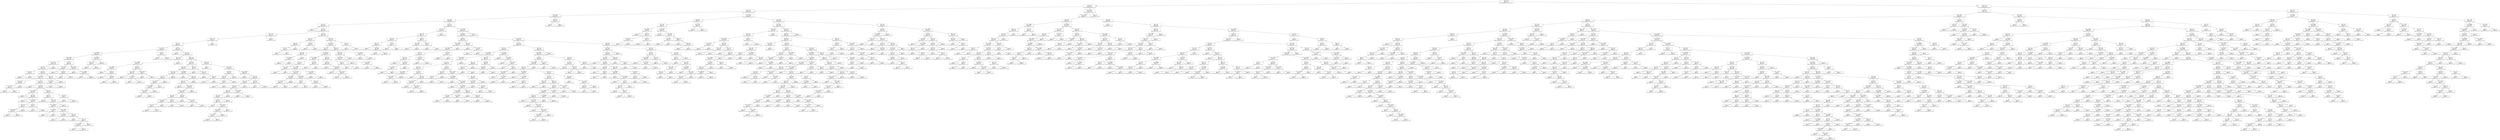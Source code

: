 digraph Tree {
node [shape=box] ;
0 [label="X[0] <= 40.5\ngini = 0.451\nsamples = 3011\nvalue = [98, 206, 2197, 124, 255, 130, 1]"] ;
1 [label="X[5] <= 49.0\ngini = 0.337\nsamples = 1722\nvalue = [42, 95, 1393, 32, 93, 67, 0]"] ;
0 -> 1 [labeldistance=2.5, labelangle=45, headlabel="True"] ;
2 [label="X[2] <= 11.5\ngini = 0.301\nsamples = 1418\nvalue = [32, 76, 1180, 15, 55, 60, 0]"] ;
1 -> 2 ;
3 [label="X[4] <= 2090.0\ngini = 0.258\nsamples = 1072\nvalue = [17, 48, 920, 8, 40, 39, 0]"] ;
2 -> 3 ;
4 [label="X[0] <= 30.5\ngini = 0.254\nsamples = 1069\nvalue = [17, 48, 920, 7, 38, 39, 0]"] ;
3 -> 4 ;
5 [label="X[5] <= 4.0\ngini = 0.202\nsamples = 646\nvalue = [8, 23, 576, 2, 16, 21, 0]"] ;
4 -> 5 ;
6 [label="gini = 0.0\nsamples = 1\nvalue = [0, 0, 0, 0, 1, 0, 0]"] ;
5 -> 6 ;
7 [label="X[7] <= 0.5\ngini = 0.199\nsamples = 645\nvalue = [8, 23, 576, 2, 15, 21, 0]"] ;
5 -> 7 ;
8 [label="X[17] <= 0.5\ngini = 0.176\nsamples = 512\nvalue = [7, 15, 464, 1, 7, 18, 0]"] ;
7 -> 8 ;
9 [label="X[3] <= 57171.5\ngini = 0.173\nsamples = 511\nvalue = [6, 15, 464, 1, 7, 18, 0]"] ;
8 -> 9 ;
10 [label="X[2] <= 9.5\ngini = 0.17\nsamples = 510\nvalue = [6, 15, 464, 1, 6, 18, 0]"] ;
9 -> 10 ;
11 [label="X[4] <= 1847.5\ngini = 0.127\nsamples = 287\nvalue = [4, 6, 268, 0, 4, 5, 0]"] ;
10 -> 11 ;
12 [label="X[1] <= 386906.5\ngini = 0.121\nsamples = 285\nvalue = [3, 6, 267, 0, 4, 5, 0]"] ;
11 -> 12 ;
13 [label="X[1] <= 207992.0\ngini = 0.11\nsamples = 264\nvalue = [3, 4, 249, 0, 4, 4, 0]"] ;
12 -> 13 ;
14 [label="X[1] <= 207021.5\ngini = 0.149\nsamples = 166\nvalue = [3, 3, 153, 0, 3, 4, 0]"] ;
13 -> 14 ;
15 [label="X[5] <= 9.0\ngini = 0.139\nsamples = 165\nvalue = [2, 3, 153, 0, 3, 4, 0]"] ;
14 -> 15 ;
16 [label="X[0] <= 21.5\ngini = 0.375\nsamples = 4\nvalue = [1, 0, 3, 0, 0, 0, 0]"] ;
15 -> 16 ;
17 [label="gini = 0.0\nsamples = 3\nvalue = [0, 0, 3, 0, 0, 0, 0]"] ;
16 -> 17 ;
18 [label="gini = 0.0\nsamples = 1\nvalue = [1, 0, 0, 0, 0, 0, 0]"] ;
16 -> 18 ;
19 [label="X[5] <= 41.5\ngini = 0.131\nsamples = 161\nvalue = [1, 3, 150, 0, 3, 4, 0]"] ;
15 -> 19 ;
20 [label="X[1] <= 142759.5\ngini = 0.114\nsamples = 151\nvalue = [0, 3, 142, 0, 3, 3, 0]"] ;
19 -> 20 ;
21 [label="X[1] <= 38277.0\ngini = 0.029\nsamples = 67\nvalue = [0, 0, 66, 0, 0, 1, 0]"] ;
20 -> 21 ;
22 [label="X[1] <= 37107.0\ngini = 0.18\nsamples = 10\nvalue = [0, 0, 9, 0, 0, 1, 0]"] ;
21 -> 22 ;
23 [label="gini = 0.0\nsamples = 9\nvalue = [0, 0, 9, 0, 0, 0, 0]"] ;
22 -> 23 ;
24 [label="gini = 0.0\nsamples = 1\nvalue = [0, 0, 0, 0, 0, 1, 0]"] ;
22 -> 24 ;
25 [label="gini = 0.0\nsamples = 57\nvalue = [0, 0, 57, 0, 0, 0, 0]"] ;
21 -> 25 ;
26 [label="X[1] <= 143791.5\ngini = 0.178\nsamples = 84\nvalue = [0, 3, 76, 0, 3, 2, 0]"] ;
20 -> 26 ;
27 [label="gini = 0.0\nsamples = 1\nvalue = [0, 0, 0, 0, 1, 0, 0]"] ;
26 -> 27 ;
28 [label="X[0] <= 18.5\ngini = 0.159\nsamples = 83\nvalue = [0, 3, 76, 0, 2, 2, 0]"] ;
26 -> 28 ;
29 [label="X[1] <= 153901.5\ngini = 0.277\nsamples = 19\nvalue = [0, 2, 16, 0, 0, 1, 0]"] ;
28 -> 29 ;
30 [label="gini = 0.0\nsamples = 1\nvalue = [0, 1, 0, 0, 0, 0, 0]"] ;
29 -> 30 ;
31 [label="X[5] <= 18.0\ngini = 0.204\nsamples = 18\nvalue = [0, 1, 16, 0, 0, 1, 0]"] ;
29 -> 31 ;
32 [label="gini = 0.0\nsamples = 9\nvalue = [0, 0, 9, 0, 0, 0, 0]"] ;
31 -> 32 ;
33 [label="X[1] <= 191585.0\ngini = 0.37\nsamples = 9\nvalue = [0, 1, 7, 0, 0, 1, 0]"] ;
31 -> 33 ;
34 [label="X[2] <= 6.5\ngini = 0.245\nsamples = 7\nvalue = [0, 0, 6, 0, 0, 1, 0]"] ;
33 -> 34 ;
35 [label="X[1] <= 180738.5\ngini = 0.444\nsamples = 3\nvalue = [0, 0, 2, 0, 0, 1, 0]"] ;
34 -> 35 ;
36 [label="gini = 0.0\nsamples = 1\nvalue = [0, 0, 0, 0, 0, 1, 0]"] ;
35 -> 36 ;
37 [label="gini = 0.0\nsamples = 2\nvalue = [0, 0, 2, 0, 0, 0, 0]"] ;
35 -> 37 ;
38 [label="gini = 0.0\nsamples = 4\nvalue = [0, 0, 4, 0, 0, 0, 0]"] ;
34 -> 38 ;
39 [label="X[2] <= 6.0\ngini = 0.5\nsamples = 2\nvalue = [0, 1, 1, 0, 0, 0, 0]"] ;
33 -> 39 ;
40 [label="gini = 0.0\nsamples = 1\nvalue = [0, 0, 1, 0, 0, 0, 0]"] ;
39 -> 40 ;
41 [label="gini = 0.0\nsamples = 1\nvalue = [0, 1, 0, 0, 0, 0, 0]"] ;
39 -> 41 ;
42 [label="X[6] <= 0.5\ngini = 0.12\nsamples = 64\nvalue = [0, 1, 60, 0, 2, 1, 0]"] ;
28 -> 42 ;
43 [label="X[0] <= 22.5\ngini = 0.1\nsamples = 58\nvalue = [0, 1, 55, 0, 1, 1, 0]"] ;
42 -> 43 ;
44 [label="gini = 0.0\nsamples = 29\nvalue = [0, 0, 29, 0, 0, 0, 0]"] ;
43 -> 44 ;
45 [label="X[0] <= 25.5\ngini = 0.193\nsamples = 29\nvalue = [0, 1, 26, 0, 1, 1, 0]"] ;
43 -> 45 ;
46 [label="X[1] <= 160924.0\ngini = 0.367\nsamples = 14\nvalue = [0, 1, 11, 0, 1, 1, 0]"] ;
45 -> 46 ;
47 [label="X[1] <= 154878.5\ngini = 0.5\nsamples = 2\nvalue = [0, 0, 1, 0, 0, 1, 0]"] ;
46 -> 47 ;
48 [label="gini = 0.0\nsamples = 1\nvalue = [0, 0, 1, 0, 0, 0, 0]"] ;
47 -> 48 ;
49 [label="gini = 0.0\nsamples = 1\nvalue = [0, 0, 0, 0, 0, 1, 0]"] ;
47 -> 49 ;
50 [label="X[1] <= 179479.0\ngini = 0.292\nsamples = 12\nvalue = [0, 1, 10, 0, 1, 0, 0]"] ;
46 -> 50 ;
51 [label="X[1] <= 176226.5\ngini = 0.444\nsamples = 3\nvalue = [0, 1, 2, 0, 0, 0, 0]"] ;
50 -> 51 ;
52 [label="gini = 0.0\nsamples = 2\nvalue = [0, 0, 2, 0, 0, 0, 0]"] ;
51 -> 52 ;
53 [label="gini = 0.0\nsamples = 1\nvalue = [0, 1, 0, 0, 0, 0, 0]"] ;
51 -> 53 ;
54 [label="X[15] <= 0.5\ngini = 0.198\nsamples = 9\nvalue = [0, 0, 8, 0, 1, 0, 0]"] ;
50 -> 54 ;
55 [label="gini = 0.0\nsamples = 4\nvalue = [0, 0, 4, 0, 0, 0, 0]"] ;
54 -> 55 ;
56 [label="X[23] <= 0.5\ngini = 0.32\nsamples = 5\nvalue = [0, 0, 4, 0, 1, 0, 0]"] ;
54 -> 56 ;
57 [label="X[1] <= 188194.5\ngini = 0.444\nsamples = 3\nvalue = [0, 0, 2, 0, 1, 0, 0]"] ;
56 -> 57 ;
58 [label="gini = 0.0\nsamples = 2\nvalue = [0, 0, 2, 0, 0, 0, 0]"] ;
57 -> 58 ;
59 [label="gini = 0.0\nsamples = 1\nvalue = [0, 0, 0, 0, 1, 0, 0]"] ;
57 -> 59 ;
60 [label="gini = 0.0\nsamples = 2\nvalue = [0, 0, 2, 0, 0, 0, 0]"] ;
56 -> 60 ;
61 [label="gini = 0.0\nsamples = 15\nvalue = [0, 0, 15, 0, 0, 0, 0]"] ;
45 -> 61 ;
62 [label="X[16] <= 0.5\ngini = 0.278\nsamples = 6\nvalue = [0, 0, 5, 0, 1, 0, 0]"] ;
42 -> 62 ;
63 [label="gini = 0.0\nsamples = 1\nvalue = [0, 0, 0, 0, 1, 0, 0]"] ;
62 -> 63 ;
64 [label="gini = 0.0\nsamples = 5\nvalue = [0, 0, 5, 0, 0, 0, 0]"] ;
62 -> 64 ;
65 [label="X[0] <= 23.5\ngini = 0.34\nsamples = 10\nvalue = [1, 0, 8, 0, 0, 1, 0]"] ;
19 -> 65 ;
66 [label="X[1] <= 105645.5\ngini = 0.5\nsamples = 2\nvalue = [1, 0, 0, 0, 0, 1, 0]"] ;
65 -> 66 ;
67 [label="gini = 0.0\nsamples = 1\nvalue = [1, 0, 0, 0, 0, 0, 0]"] ;
66 -> 67 ;
68 [label="gini = 0.0\nsamples = 1\nvalue = [0, 0, 0, 0, 0, 1, 0]"] ;
66 -> 68 ;
69 [label="gini = 0.0\nsamples = 8\nvalue = [0, 0, 8, 0, 0, 0, 0]"] ;
65 -> 69 ;
70 [label="gini = 0.0\nsamples = 1\nvalue = [1, 0, 0, 0, 0, 0, 0]"] ;
14 -> 70 ;
71 [label="X[0] <= 17.5\ngini = 0.04\nsamples = 98\nvalue = [0, 1, 96, 0, 1, 0, 0]"] ;
13 -> 71 ;
72 [label="X[5] <= 20.0\ngini = 0.245\nsamples = 7\nvalue = [0, 0, 6, 0, 1, 0, 0]"] ;
71 -> 72 ;
73 [label="gini = 0.0\nsamples = 4\nvalue = [0, 0, 4, 0, 0, 0, 0]"] ;
72 -> 73 ;
74 [label="X[24] <= 0.5\ngini = 0.444\nsamples = 3\nvalue = [0, 0, 2, 0, 1, 0, 0]"] ;
72 -> 74 ;
75 [label="gini = 0.0\nsamples = 1\nvalue = [0, 0, 0, 0, 1, 0, 0]"] ;
74 -> 75 ;
76 [label="gini = 0.0\nsamples = 2\nvalue = [0, 0, 2, 0, 0, 0, 0]"] ;
74 -> 76 ;
77 [label="X[1] <= 304126.5\ngini = 0.022\nsamples = 91\nvalue = [0, 1, 90, 0, 0, 0, 0]"] ;
71 -> 77 ;
78 [label="gini = 0.0\nsamples = 62\nvalue = [0, 0, 62, 0, 0, 0, 0]"] ;
77 -> 78 ;
79 [label="X[1] <= 305250.0\ngini = 0.067\nsamples = 29\nvalue = [0, 1, 28, 0, 0, 0, 0]"] ;
77 -> 79 ;
80 [label="gini = 0.0\nsamples = 1\nvalue = [0, 1, 0, 0, 0, 0, 0]"] ;
79 -> 80 ;
81 [label="gini = 0.0\nsamples = 28\nvalue = [0, 0, 28, 0, 0, 0, 0]"] ;
79 -> 81 ;
82 [label="X[1] <= 404822.5\ngini = 0.254\nsamples = 21\nvalue = [0, 2, 18, 0, 0, 1, 0]"] ;
12 -> 82 ;
83 [label="X[22] <= 0.5\ngini = 0.444\nsamples = 3\nvalue = [0, 2, 0, 0, 0, 1, 0]"] ;
82 -> 83 ;
84 [label="gini = 0.0\nsamples = 1\nvalue = [0, 0, 0, 0, 0, 1, 0]"] ;
83 -> 84 ;
85 [label="gini = 0.0\nsamples = 2\nvalue = [0, 2, 0, 0, 0, 0, 0]"] ;
83 -> 85 ;
86 [label="gini = 0.0\nsamples = 18\nvalue = [0, 0, 18, 0, 0, 0, 0]"] ;
82 -> 86 ;
87 [label="X[23] <= 0.5\ngini = 0.5\nsamples = 2\nvalue = [1, 0, 1, 0, 0, 0, 0]"] ;
11 -> 87 ;
88 [label="gini = 0.0\nsamples = 1\nvalue = [0, 0, 1, 0, 0, 0, 0]"] ;
87 -> 88 ;
89 [label="gini = 0.0\nsamples = 1\nvalue = [1, 0, 0, 0, 0, 0, 0]"] ;
87 -> 89 ;
90 [label="X[5] <= 7.0\ngini = 0.222\nsamples = 223\nvalue = [2, 9, 196, 1, 2, 13, 0]"] ;
10 -> 90 ;
91 [label="gini = 0.0\nsamples = 1\nvalue = [0, 0, 0, 0, 0, 1, 0]"] ;
90 -> 91 ;
92 [label="X[5] <= 17.0\ngini = 0.216\nsamples = 222\nvalue = [2, 9, 196, 1, 2, 12, 0]"] ;
90 -> 92 ;
93 [label="X[0] <= 25.5\ngini = 0.429\nsamples = 26\nvalue = [0, 3, 19, 0, 0, 4, 0]"] ;
92 -> 93 ;
94 [label="X[1] <= 148989.5\ngini = 0.344\nsamples = 24\nvalue = [0, 1, 19, 0, 0, 4, 0]"] ;
93 -> 94 ;
95 [label="X[1] <= 50981.5\ngini = 0.469\nsamples = 8\nvalue = [0, 0, 5, 0, 0, 3, 0]"] ;
94 -> 95 ;
96 [label="gini = 0.0\nsamples = 3\nvalue = [0, 0, 3, 0, 0, 0, 0]"] ;
95 -> 96 ;
97 [label="X[5] <= 12.0\ngini = 0.48\nsamples = 5\nvalue = [0, 0, 2, 0, 0, 3, 0]"] ;
95 -> 97 ;
98 [label="gini = 0.0\nsamples = 2\nvalue = [0, 0, 0, 0, 0, 2, 0]"] ;
97 -> 98 ;
99 [label="X[0] <= 20.0\ngini = 0.444\nsamples = 3\nvalue = [0, 0, 2, 0, 0, 1, 0]"] ;
97 -> 99 ;
100 [label="gini = 0.0\nsamples = 1\nvalue = [0, 0, 0, 0, 0, 1, 0]"] ;
99 -> 100 ;
101 [label="gini = 0.0\nsamples = 2\nvalue = [0, 0, 2, 0, 0, 0, 0]"] ;
99 -> 101 ;
102 [label="X[0] <= 22.5\ngini = 0.227\nsamples = 16\nvalue = [0, 1, 14, 0, 0, 1, 0]"] ;
94 -> 102 ;
103 [label="X[5] <= 15.5\ngini = 0.133\nsamples = 14\nvalue = [0, 1, 13, 0, 0, 0, 0]"] ;
102 -> 103 ;
104 [label="gini = 0.0\nsamples = 12\nvalue = [0, 0, 12, 0, 0, 0, 0]"] ;
103 -> 104 ;
105 [label="X[1] <= 228271.0\ngini = 0.5\nsamples = 2\nvalue = [0, 1, 1, 0, 0, 0, 0]"] ;
103 -> 105 ;
106 [label="gini = 0.0\nsamples = 1\nvalue = [0, 0, 1, 0, 0, 0, 0]"] ;
105 -> 106 ;
107 [label="gini = 0.0\nsamples = 1\nvalue = [0, 1, 0, 0, 0, 0, 0]"] ;
105 -> 107 ;
108 [label="X[1] <= 262249.0\ngini = 0.5\nsamples = 2\nvalue = [0, 0, 1, 0, 0, 1, 0]"] ;
102 -> 108 ;
109 [label="gini = 0.0\nsamples = 1\nvalue = [0, 0, 0, 0, 0, 1, 0]"] ;
108 -> 109 ;
110 [label="gini = 0.0\nsamples = 1\nvalue = [0, 0, 1, 0, 0, 0, 0]"] ;
108 -> 110 ;
111 [label="gini = 0.0\nsamples = 2\nvalue = [0, 2, 0, 0, 0, 0, 0]"] ;
93 -> 111 ;
112 [label="X[13] <= 0.5\ngini = 0.182\nsamples = 196\nvalue = [2, 6, 177, 1, 2, 8, 0]"] ;
92 -> 112 ;
113 [label="X[19] <= 0.5\ngini = 0.141\nsamples = 135\nvalue = [1, 4, 125, 1, 1, 3, 0]"] ;
112 -> 113 ;
114 [label="X[5] <= 38.5\ngini = 0.122\nsamples = 126\nvalue = [1, 3, 118, 0, 1, 3, 0]"] ;
113 -> 114 ;
115 [label="X[0] <= 20.5\ngini = 0.058\nsamples = 67\nvalue = [0, 0, 65, 0, 1, 1, 0]"] ;
114 -> 115 ;
116 [label="X[24] <= 0.5\ngini = 0.14\nsamples = 27\nvalue = [0, 0, 25, 0, 1, 1, 0]"] ;
115 -> 116 ;
117 [label="X[1] <= 299212.0\ngini = 0.34\nsamples = 10\nvalue = [0, 0, 8, 0, 1, 1, 0]"] ;
116 -> 117 ;
118 [label="X[1] <= 185098.0\ngini = 0.198\nsamples = 9\nvalue = [0, 0, 8, 0, 0, 1, 0]"] ;
117 -> 118 ;
119 [label="X[1] <= 170496.0\ngini = 0.375\nsamples = 4\nvalue = [0, 0, 3, 0, 0, 1, 0]"] ;
118 -> 119 ;
120 [label="gini = 0.0\nsamples = 3\nvalue = [0, 0, 3, 0, 0, 0, 0]"] ;
119 -> 120 ;
121 [label="gini = 0.0\nsamples = 1\nvalue = [0, 0, 0, 0, 0, 1, 0]"] ;
119 -> 121 ;
122 [label="gini = 0.0\nsamples = 5\nvalue = [0, 0, 5, 0, 0, 0, 0]"] ;
118 -> 122 ;
123 [label="gini = 0.0\nsamples = 1\nvalue = [0, 0, 0, 0, 1, 0, 0]"] ;
117 -> 123 ;
124 [label="gini = 0.0\nsamples = 17\nvalue = [0, 0, 17, 0, 0, 0, 0]"] ;
116 -> 124 ;
125 [label="gini = 0.0\nsamples = 40\nvalue = [0, 0, 40, 0, 0, 0, 0]"] ;
115 -> 125 ;
126 [label="X[1] <= 52956.0\ngini = 0.189\nsamples = 59\nvalue = [1, 3, 53, 0, 0, 2, 0]"] ;
114 -> 126 ;
127 [label="gini = 0.0\nsamples = 1\nvalue = [0, 1, 0, 0, 0, 0, 0]"] ;
126 -> 127 ;
128 [label="X[0] <= 24.5\ngini = 0.162\nsamples = 58\nvalue = [1, 2, 53, 0, 0, 2, 0]"] ;
126 -> 128 ;
129 [label="X[0] <= 21.5\ngini = 0.279\nsamples = 32\nvalue = [1, 2, 27, 0, 0, 2, 0]"] ;
128 -> 129 ;
130 [label="gini = 0.0\nsamples = 18\nvalue = [0, 0, 18, 0, 0, 0, 0]"] ;
129 -> 130 ;
131 [label="X[1] <= 330854.0\ngini = 0.541\nsamples = 14\nvalue = [1, 2, 9, 0, 0, 2, 0]"] ;
129 -> 131 ;
132 [label="X[1] <= 227243.5\ngini = 0.628\nsamples = 11\nvalue = [1, 2, 6, 0, 0, 2, 0]"] ;
131 -> 132 ;
133 [label="X[0] <= 23.5\ngini = 0.406\nsamples = 8\nvalue = [0, 1, 6, 0, 0, 1, 0]"] ;
132 -> 133 ;
134 [label="X[1] <= 129221.5\ngini = 0.278\nsamples = 6\nvalue = [0, 0, 5, 0, 0, 1, 0]"] ;
133 -> 134 ;
135 [label="X[2] <= 10.5\ngini = 0.5\nsamples = 2\nvalue = [0, 0, 1, 0, 0, 1, 0]"] ;
134 -> 135 ;
136 [label="gini = 0.0\nsamples = 1\nvalue = [0, 0, 0, 0, 0, 1, 0]"] ;
135 -> 136 ;
137 [label="gini = 0.0\nsamples = 1\nvalue = [0, 0, 1, 0, 0, 0, 0]"] ;
135 -> 137 ;
138 [label="gini = 0.0\nsamples = 4\nvalue = [0, 0, 4, 0, 0, 0, 0]"] ;
134 -> 138 ;
139 [label="X[16] <= 0.5\ngini = 0.5\nsamples = 2\nvalue = [0, 1, 1, 0, 0, 0, 0]"] ;
133 -> 139 ;
140 [label="gini = 0.0\nsamples = 1\nvalue = [0, 1, 0, 0, 0, 0, 0]"] ;
139 -> 140 ;
141 [label="gini = 0.0\nsamples = 1\nvalue = [0, 0, 1, 0, 0, 0, 0]"] ;
139 -> 141 ;
142 [label="X[24] <= 0.5\ngini = 0.667\nsamples = 3\nvalue = [1, 1, 0, 0, 0, 1, 0]"] ;
132 -> 142 ;
143 [label="gini = 0.0\nsamples = 1\nvalue = [0, 0, 0, 0, 0, 1, 0]"] ;
142 -> 143 ;
144 [label="X[1] <= 275424.0\ngini = 0.5\nsamples = 2\nvalue = [1, 1, 0, 0, 0, 0, 0]"] ;
142 -> 144 ;
145 [label="gini = 0.0\nsamples = 1\nvalue = [0, 1, 0, 0, 0, 0, 0]"] ;
144 -> 145 ;
146 [label="gini = 0.0\nsamples = 1\nvalue = [1, 0, 0, 0, 0, 0, 0]"] ;
144 -> 146 ;
147 [label="gini = 0.0\nsamples = 3\nvalue = [0, 0, 3, 0, 0, 0, 0]"] ;
131 -> 147 ;
148 [label="gini = 0.0\nsamples = 26\nvalue = [0, 0, 26, 0, 0, 0, 0]"] ;
128 -> 148 ;
149 [label="X[0] <= 19.5\ngini = 0.37\nsamples = 9\nvalue = [0, 1, 7, 1, 0, 0, 0]"] ;
113 -> 149 ;
150 [label="gini = 0.0\nsamples = 1\nvalue = [0, 0, 0, 1, 0, 0, 0]"] ;
149 -> 150 ;
151 [label="X[15] <= 0.5\ngini = 0.219\nsamples = 8\nvalue = [0, 1, 7, 0, 0, 0, 0]"] ;
149 -> 151 ;
152 [label="gini = 0.0\nsamples = 6\nvalue = [0, 0, 6, 0, 0, 0, 0]"] ;
151 -> 152 ;
153 [label="X[24] <= 0.5\ngini = 0.5\nsamples = 2\nvalue = [0, 1, 1, 0, 0, 0, 0]"] ;
151 -> 153 ;
154 [label="gini = 0.0\nsamples = 1\nvalue = [0, 1, 0, 0, 0, 0, 0]"] ;
153 -> 154 ;
155 [label="gini = 0.0\nsamples = 1\nvalue = [0, 0, 1, 0, 0, 0, 0]"] ;
153 -> 155 ;
156 [label="X[0] <= 18.5\ngini = 0.265\nsamples = 61\nvalue = [1, 2, 52, 0, 1, 5, 0]"] ;
112 -> 156 ;
157 [label="gini = 0.0\nsamples = 1\nvalue = [0, 0, 0, 0, 0, 1, 0]"] ;
156 -> 157 ;
158 [label="X[1] <= 111470.5\ngini = 0.243\nsamples = 60\nvalue = [1, 2, 52, 0, 1, 4, 0]"] ;
156 -> 158 ;
159 [label="X[5] <= 36.5\ngini = 0.091\nsamples = 21\nvalue = [1, 0, 20, 0, 0, 0, 0]"] ;
158 -> 159 ;
160 [label="X[24] <= 0.5\ngini = 0.245\nsamples = 7\nvalue = [1, 0, 6, 0, 0, 0, 0]"] ;
159 -> 160 ;
161 [label="X[0] <= 22.5\ngini = 0.5\nsamples = 2\nvalue = [1, 0, 1, 0, 0, 0, 0]"] ;
160 -> 161 ;
162 [label="gini = 0.0\nsamples = 1\nvalue = [0, 0, 1, 0, 0, 0, 0]"] ;
161 -> 162 ;
163 [label="gini = 0.0\nsamples = 1\nvalue = [1, 0, 0, 0, 0, 0, 0]"] ;
161 -> 163 ;
164 [label="gini = 0.0\nsamples = 5\nvalue = [0, 0, 5, 0, 0, 0, 0]"] ;
160 -> 164 ;
165 [label="gini = 0.0\nsamples = 14\nvalue = [0, 0, 14, 0, 0, 0, 0]"] ;
159 -> 165 ;
166 [label="X[1] <= 129556.0\ngini = 0.313\nsamples = 39\nvalue = [0, 2, 32, 0, 1, 4, 0]"] ;
158 -> 166 ;
167 [label="gini = 0.0\nsamples = 3\nvalue = [0, 0, 0, 0, 0, 3, 0]"] ;
166 -> 167 ;
168 [label="X[2] <= 10.5\ngini = 0.205\nsamples = 36\nvalue = [0, 2, 32, 0, 1, 1, 0]"] ;
166 -> 168 ;
169 [label="X[0] <= 25.5\ngini = 0.169\nsamples = 33\nvalue = [0, 2, 30, 0, 0, 1, 0]"] ;
168 -> 169 ;
170 [label="X[0] <= 24.5\ngini = 0.29\nsamples = 18\nvalue = [0, 2, 15, 0, 0, 1, 0]"] ;
169 -> 170 ;
171 [label="X[23] <= 0.5\ngini = 0.219\nsamples = 16\nvalue = [0, 2, 14, 0, 0, 0, 0]"] ;
170 -> 171 ;
172 [label="X[0] <= 23.5\ngini = 0.375\nsamples = 8\nvalue = [0, 2, 6, 0, 0, 0, 0]"] ;
171 -> 172 ;
173 [label="X[5] <= 25.0\ngini = 0.444\nsamples = 6\nvalue = [0, 2, 4, 0, 0, 0, 0]"] ;
172 -> 173 ;
174 [label="gini = 0.0\nsamples = 1\nvalue = [0, 0, 1, 0, 0, 0, 0]"] ;
173 -> 174 ;
175 [label="X[1] <= 307273.0\ngini = 0.48\nsamples = 5\nvalue = [0, 2, 3, 0, 0, 0, 0]"] ;
173 -> 175 ;
176 [label="X[1] <= 210202.5\ngini = 0.375\nsamples = 4\nvalue = [0, 1, 3, 0, 0, 0, 0]"] ;
175 -> 176 ;
177 [label="X[1] <= 176418.0\ngini = 0.5\nsamples = 2\nvalue = [0, 1, 1, 0, 0, 0, 0]"] ;
176 -> 177 ;
178 [label="gini = 0.0\nsamples = 1\nvalue = [0, 0, 1, 0, 0, 0, 0]"] ;
177 -> 178 ;
179 [label="gini = 0.0\nsamples = 1\nvalue = [0, 1, 0, 0, 0, 0, 0]"] ;
177 -> 179 ;
180 [label="gini = 0.0\nsamples = 2\nvalue = [0, 0, 2, 0, 0, 0, 0]"] ;
176 -> 180 ;
181 [label="gini = 0.0\nsamples = 1\nvalue = [0, 1, 0, 0, 0, 0, 0]"] ;
175 -> 181 ;
182 [label="gini = 0.0\nsamples = 2\nvalue = [0, 0, 2, 0, 0, 0, 0]"] ;
172 -> 182 ;
183 [label="gini = 0.0\nsamples = 8\nvalue = [0, 0, 8, 0, 0, 0, 0]"] ;
171 -> 183 ;
184 [label="X[1] <= 239069.5\ngini = 0.5\nsamples = 2\nvalue = [0, 0, 1, 0, 0, 1, 0]"] ;
170 -> 184 ;
185 [label="gini = 0.0\nsamples = 1\nvalue = [0, 0, 1, 0, 0, 0, 0]"] ;
184 -> 185 ;
186 [label="gini = 0.0\nsamples = 1\nvalue = [0, 0, 0, 0, 0, 1, 0]"] ;
184 -> 186 ;
187 [label="gini = 0.0\nsamples = 15\nvalue = [0, 0, 15, 0, 0, 0, 0]"] ;
169 -> 187 ;
188 [label="X[0] <= 27.0\ngini = 0.444\nsamples = 3\nvalue = [0, 0, 2, 0, 1, 0, 0]"] ;
168 -> 188 ;
189 [label="gini = 0.0\nsamples = 1\nvalue = [0, 0, 0, 0, 1, 0, 0]"] ;
188 -> 189 ;
190 [label="gini = 0.0\nsamples = 2\nvalue = [0, 0, 2, 0, 0, 0, 0]"] ;
188 -> 190 ;
191 [label="gini = 0.0\nsamples = 1\nvalue = [0, 0, 0, 0, 1, 0, 0]"] ;
9 -> 191 ;
192 [label="gini = 0.0\nsamples = 1\nvalue = [1, 0, 0, 0, 0, 0, 0]"] ;
8 -> 192 ;
193 [label="X[5] <= 31.0\ngini = 0.283\nsamples = 133\nvalue = [1, 8, 112, 1, 8, 3, 0]"] ;
7 -> 193 ;
194 [label="X[5] <= 27.0\ngini = 0.54\nsamples = 10\nvalue = [0, 0, 6, 0, 3, 1, 0]"] ;
193 -> 194 ;
195 [label="X[0] <= 25.5\ngini = 0.278\nsamples = 6\nvalue = [0, 0, 5, 0, 0, 1, 0]"] ;
194 -> 195 ;
196 [label="X[5] <= 17.5\ngini = 0.5\nsamples = 2\nvalue = [0, 0, 1, 0, 0, 1, 0]"] ;
195 -> 196 ;
197 [label="gini = 0.0\nsamples = 1\nvalue = [0, 0, 1, 0, 0, 0, 0]"] ;
196 -> 197 ;
198 [label="gini = 0.0\nsamples = 1\nvalue = [0, 0, 0, 0, 0, 1, 0]"] ;
196 -> 198 ;
199 [label="gini = 0.0\nsamples = 4\nvalue = [0, 0, 4, 0, 0, 0, 0]"] ;
195 -> 199 ;
200 [label="X[15] <= 0.5\ngini = 0.375\nsamples = 4\nvalue = [0, 0, 1, 0, 3, 0, 0]"] ;
194 -> 200 ;
201 [label="gini = 0.0\nsamples = 3\nvalue = [0, 0, 0, 0, 3, 0, 0]"] ;
200 -> 201 ;
202 [label="gini = 0.0\nsamples = 1\nvalue = [0, 0, 1, 0, 0, 0, 0]"] ;
200 -> 202 ;
203 [label="X[21] <= 0.5\ngini = 0.251\nsamples = 123\nvalue = [1, 8, 106, 1, 5, 2, 0]"] ;
193 -> 203 ;
204 [label="X[1] <= 309778.0\ngini = 0.241\nsamples = 121\nvalue = [0, 8, 105, 1, 5, 2, 0]"] ;
203 -> 204 ;
205 [label="X[2] <= 6.5\ngini = 0.21\nsamples = 106\nvalue = [0, 5, 94, 1, 4, 2, 0]"] ;
204 -> 205 ;
206 [label="X[0] <= 29.5\ngini = 0.625\nsamples = 4\nvalue = [0, 1, 2, 0, 1, 0, 0]"] ;
205 -> 206 ;
207 [label="X[1] <= 226818.0\ngini = 0.444\nsamples = 3\nvalue = [0, 0, 2, 0, 1, 0, 0]"] ;
206 -> 207 ;
208 [label="gini = 0.0\nsamples = 2\nvalue = [0, 0, 2, 0, 0, 0, 0]"] ;
207 -> 208 ;
209 [label="gini = 0.0\nsamples = 1\nvalue = [0, 0, 0, 0, 1, 0, 0]"] ;
207 -> 209 ;
210 [label="gini = 0.0\nsamples = 1\nvalue = [0, 1, 0, 0, 0, 0, 0]"] ;
206 -> 210 ;
211 [label="X[1] <= 160370.0\ngini = 0.184\nsamples = 102\nvalue = [0, 4, 92, 1, 3, 2, 0]"] ;
205 -> 211 ;
212 [label="X[1] <= 146646.0\ngini = 0.286\nsamples = 50\nvalue = [0, 3, 42, 1, 3, 1, 0]"] ;
211 -> 212 ;
213 [label="X[5] <= 37.5\ngini = 0.234\nsamples = 47\nvalue = [0, 1, 41, 1, 3, 1, 0]"] ;
212 -> 213 ;
214 [label="X[3] <= 1890.5\ngini = 0.5\nsamples = 2\nvalue = [0, 0, 1, 0, 1, 0, 0]"] ;
213 -> 214 ;
215 [label="gini = 0.0\nsamples = 1\nvalue = [0, 0, 0, 0, 1, 0, 0]"] ;
214 -> 215 ;
216 [label="gini = 0.0\nsamples = 1\nvalue = [0, 0, 1, 0, 0, 0, 0]"] ;
214 -> 216 ;
217 [label="X[4] <= 1659.5\ngini = 0.206\nsamples = 45\nvalue = [0, 1, 40, 1, 2, 1, 0]"] ;
213 -> 217 ;
218 [label="X[1] <= 116243.0\ngini = 0.178\nsamples = 42\nvalue = [0, 1, 38, 0, 2, 1, 0]"] ;
217 -> 218 ;
219 [label="X[1] <= 52647.0\ngini = 0.062\nsamples = 31\nvalue = [0, 0, 30, 0, 1, 0, 0]"] ;
218 -> 219 ;
220 [label="X[1] <= 50878.0\ngini = 0.165\nsamples = 11\nvalue = [0, 0, 10, 0, 1, 0, 0]"] ;
219 -> 220 ;
221 [label="gini = 0.0\nsamples = 10\nvalue = [0, 0, 10, 0, 0, 0, 0]"] ;
220 -> 221 ;
222 [label="gini = 0.0\nsamples = 1\nvalue = [0, 0, 0, 0, 1, 0, 0]"] ;
220 -> 222 ;
223 [label="gini = 0.0\nsamples = 20\nvalue = [0, 0, 20, 0, 0, 0, 0]"] ;
219 -> 223 ;
224 [label="X[1] <= 120182.0\ngini = 0.446\nsamples = 11\nvalue = [0, 1, 8, 0, 1, 1, 0]"] ;
218 -> 224 ;
225 [label="X[2] <= 9.5\ngini = 0.5\nsamples = 2\nvalue = [0, 1, 0, 0, 1, 0, 0]"] ;
224 -> 225 ;
226 [label="gini = 0.0\nsamples = 1\nvalue = [0, 1, 0, 0, 0, 0, 0]"] ;
225 -> 226 ;
227 [label="gini = 0.0\nsamples = 1\nvalue = [0, 0, 0, 0, 1, 0, 0]"] ;
225 -> 227 ;
228 [label="X[0] <= 24.0\ngini = 0.198\nsamples = 9\nvalue = [0, 0, 8, 0, 0, 1, 0]"] ;
224 -> 228 ;
229 [label="gini = 0.0\nsamples = 1\nvalue = [0, 0, 0, 0, 0, 1, 0]"] ;
228 -> 229 ;
230 [label="gini = 0.0\nsamples = 8\nvalue = [0, 0, 8, 0, 0, 0, 0]"] ;
228 -> 230 ;
231 [label="X[1] <= 90048.0\ngini = 0.444\nsamples = 3\nvalue = [0, 0, 2, 1, 0, 0, 0]"] ;
217 -> 231 ;
232 [label="gini = 0.0\nsamples = 1\nvalue = [0, 0, 0, 1, 0, 0, 0]"] ;
231 -> 232 ;
233 [label="gini = 0.0\nsamples = 2\nvalue = [0, 0, 2, 0, 0, 0, 0]"] ;
231 -> 233 ;
234 [label="X[22] <= 0.5\ngini = 0.444\nsamples = 3\nvalue = [0, 2, 1, 0, 0, 0, 0]"] ;
212 -> 234 ;
235 [label="gini = 0.0\nsamples = 1\nvalue = [0, 0, 1, 0, 0, 0, 0]"] ;
234 -> 235 ;
236 [label="gini = 0.0\nsamples = 2\nvalue = [0, 2, 0, 0, 0, 0, 0]"] ;
234 -> 236 ;
237 [label="X[2] <= 10.5\ngini = 0.075\nsamples = 52\nvalue = [0, 1, 50, 0, 0, 1, 0]"] ;
211 -> 237 ;
238 [label="X[0] <= 27.5\ngini = 0.039\nsamples = 50\nvalue = [0, 1, 49, 0, 0, 0, 0]"] ;
237 -> 238 ;
239 [label="gini = 0.0\nsamples = 26\nvalue = [0, 0, 26, 0, 0, 0, 0]"] ;
238 -> 239 ;
240 [label="X[1] <= 208628.5\ngini = 0.08\nsamples = 24\nvalue = [0, 1, 23, 0, 0, 0, 0]"] ;
238 -> 240 ;
241 [label="gini = 0.0\nsamples = 13\nvalue = [0, 0, 13, 0, 0, 0, 0]"] ;
240 -> 241 ;
242 [label="X[1] <= 213712.0\ngini = 0.165\nsamples = 11\nvalue = [0, 1, 10, 0, 0, 0, 0]"] ;
240 -> 242 ;
243 [label="gini = 0.0\nsamples = 1\nvalue = [0, 1, 0, 0, 0, 0, 0]"] ;
242 -> 243 ;
244 [label="gini = 0.0\nsamples = 10\nvalue = [0, 0, 10, 0, 0, 0, 0]"] ;
242 -> 244 ;
245 [label="X[26] <= 0.5\ngini = 0.5\nsamples = 2\nvalue = [0, 0, 1, 0, 0, 1, 0]"] ;
237 -> 245 ;
246 [label="gini = 0.0\nsamples = 1\nvalue = [0, 0, 1, 0, 0, 0, 0]"] ;
245 -> 246 ;
247 [label="gini = 0.0\nsamples = 1\nvalue = [0, 0, 0, 0, 0, 1, 0]"] ;
245 -> 247 ;
248 [label="X[26] <= 0.5\ngini = 0.418\nsamples = 15\nvalue = [0, 3, 11, 0, 1, 0, 0]"] ;
204 -> 248 ;
249 [label="X[3] <= 3244.0\ngini = 0.292\nsamples = 12\nvalue = [0, 1, 10, 0, 1, 0, 0]"] ;
248 -> 249 ;
250 [label="X[1] <= 415202.5\ngini = 0.165\nsamples = 11\nvalue = [0, 0, 10, 0, 1, 0, 0]"] ;
249 -> 250 ;
251 [label="gini = 0.0\nsamples = 8\nvalue = [0, 0, 8, 0, 0, 0, 0]"] ;
250 -> 251 ;
252 [label="X[1] <= 445464.5\ngini = 0.444\nsamples = 3\nvalue = [0, 0, 2, 0, 1, 0, 0]"] ;
250 -> 252 ;
253 [label="gini = 0.0\nsamples = 1\nvalue = [0, 0, 0, 0, 1, 0, 0]"] ;
252 -> 253 ;
254 [label="gini = 0.0\nsamples = 2\nvalue = [0, 0, 2, 0, 0, 0, 0]"] ;
252 -> 254 ;
255 [label="gini = 0.0\nsamples = 1\nvalue = [0, 1, 0, 0, 0, 0, 0]"] ;
249 -> 255 ;
256 [label="X[1] <= 484267.5\ngini = 0.444\nsamples = 3\nvalue = [0, 2, 1, 0, 0, 0, 0]"] ;
248 -> 256 ;
257 [label="gini = 0.0\nsamples = 2\nvalue = [0, 2, 0, 0, 0, 0, 0]"] ;
256 -> 257 ;
258 [label="gini = 0.0\nsamples = 1\nvalue = [0, 0, 1, 0, 0, 0, 0]"] ;
256 -> 258 ;
259 [label="X[12] <= 0.5\ngini = 0.5\nsamples = 2\nvalue = [1, 0, 1, 0, 0, 0, 0]"] ;
203 -> 259 ;
260 [label="gini = 0.0\nsamples = 1\nvalue = [0, 0, 1, 0, 0, 0, 0]"] ;
259 -> 260 ;
261 [label="gini = 0.0\nsamples = 1\nvalue = [1, 0, 0, 0, 0, 0, 0]"] ;
259 -> 261 ;
262 [label="X[5] <= 22.0\ngini = 0.33\nsamples = 423\nvalue = [9, 25, 344, 5, 22, 18, 0]"] ;
4 -> 262 ;
263 [label="X[17] <= 0.5\ngini = 0.598\nsamples = 19\nvalue = [0, 2, 11, 0, 4, 2, 0]"] ;
262 -> 263 ;
264 [label="X[0] <= 37.5\ngini = 0.54\nsamples = 17\nvalue = [0, 2, 11, 0, 2, 2, 0]"] ;
263 -> 264 ;
265 [label="X[15] <= 0.5\ngini = 0.292\nsamples = 12\nvalue = [0, 0, 10, 0, 1, 1, 0]"] ;
264 -> 265 ;
266 [label="X[8] <= 0.5\ngini = 0.18\nsamples = 10\nvalue = [0, 0, 9, 0, 0, 1, 0]"] ;
265 -> 266 ;
267 [label="gini = 0.0\nsamples = 7\nvalue = [0, 0, 7, 0, 0, 0, 0]"] ;
266 -> 267 ;
268 [label="X[0] <= 36.0\ngini = 0.444\nsamples = 3\nvalue = [0, 0, 2, 0, 0, 1, 0]"] ;
266 -> 268 ;
269 [label="gini = 0.0\nsamples = 2\nvalue = [0, 0, 2, 0, 0, 0, 0]"] ;
268 -> 269 ;
270 [label="gini = 0.0\nsamples = 1\nvalue = [0, 0, 0, 0, 0, 1, 0]"] ;
268 -> 270 ;
271 [label="X[2] <= 10.0\ngini = 0.5\nsamples = 2\nvalue = [0, 0, 1, 0, 1, 0, 0]"] ;
265 -> 271 ;
272 [label="gini = 0.0\nsamples = 1\nvalue = [0, 0, 1, 0, 0, 0, 0]"] ;
271 -> 272 ;
273 [label="gini = 0.0\nsamples = 1\nvalue = [0, 0, 0, 0, 1, 0, 0]"] ;
271 -> 273 ;
274 [label="X[23] <= 0.5\ngini = 0.72\nsamples = 5\nvalue = [0, 2, 1, 0, 1, 1, 0]"] ;
264 -> 274 ;
275 [label="X[0] <= 38.5\ngini = 0.444\nsamples = 3\nvalue = [0, 2, 0, 0, 1, 0, 0]"] ;
274 -> 275 ;
276 [label="gini = 0.0\nsamples = 2\nvalue = [0, 2, 0, 0, 0, 0, 0]"] ;
275 -> 276 ;
277 [label="gini = 0.0\nsamples = 1\nvalue = [0, 0, 0, 0, 1, 0, 0]"] ;
275 -> 277 ;
278 [label="X[2] <= 9.5\ngini = 0.5\nsamples = 2\nvalue = [0, 0, 1, 0, 0, 1, 0]"] ;
274 -> 278 ;
279 [label="gini = 0.0\nsamples = 1\nvalue = [0, 0, 0, 0, 0, 1, 0]"] ;
278 -> 279 ;
280 [label="gini = 0.0\nsamples = 1\nvalue = [0, 0, 1, 0, 0, 0, 0]"] ;
278 -> 280 ;
281 [label="gini = 0.0\nsamples = 2\nvalue = [0, 0, 0, 0, 2, 0, 0]"] ;
263 -> 281 ;
282 [label="X[3] <= 14684.0\ngini = 0.313\nsamples = 404\nvalue = [9, 23, 333, 5, 18, 16, 0]"] ;
262 -> 282 ;
283 [label="X[1] <= 55537.0\ngini = 0.31\nsamples = 403\nvalue = [9, 22, 333, 5, 18, 16, 0]"] ;
282 -> 283 ;
284 [label="X[6] <= 0.5\ngini = 0.514\nsamples = 24\nvalue = [0, 2, 16, 2, 4, 0, 0]"] ;
283 -> 284 ;
285 [label="X[3] <= 3844.0\ngini = 0.345\nsamples = 20\nvalue = [0, 1, 16, 1, 2, 0, 0]"] ;
284 -> 285 ;
286 [label="X[1] <= 52438.0\ngini = 0.283\nsamples = 19\nvalue = [0, 1, 16, 1, 1, 0, 0]"] ;
285 -> 286 ;
287 [label="X[18] <= 0.5\ngini = 0.215\nsamples = 17\nvalue = [0, 1, 15, 0, 1, 0, 0]"] ;
286 -> 287 ;
288 [label="X[0] <= 36.5\ngini = 0.124\nsamples = 15\nvalue = [0, 0, 14, 0, 1, 0, 0]"] ;
287 -> 288 ;
289 [label="gini = 0.0\nsamples = 9\nvalue = [0, 0, 9, 0, 0, 0, 0]"] ;
288 -> 289 ;
290 [label="X[1] <= 32576.5\ngini = 0.278\nsamples = 6\nvalue = [0, 0, 5, 0, 1, 0, 0]"] ;
288 -> 290 ;
291 [label="X[1] <= 30393.5\ngini = 0.5\nsamples = 2\nvalue = [0, 0, 1, 0, 1, 0, 0]"] ;
290 -> 291 ;
292 [label="gini = 0.0\nsamples = 1\nvalue = [0, 0, 1, 0, 0, 0, 0]"] ;
291 -> 292 ;
293 [label="gini = 0.0\nsamples = 1\nvalue = [0, 0, 0, 0, 1, 0, 0]"] ;
291 -> 293 ;
294 [label="gini = 0.0\nsamples = 4\nvalue = [0, 0, 4, 0, 0, 0, 0]"] ;
290 -> 294 ;
295 [label="X[1] <= 26911.5\ngini = 0.5\nsamples = 2\nvalue = [0, 1, 1, 0, 0, 0, 0]"] ;
287 -> 295 ;
296 [label="gini = 0.0\nsamples = 1\nvalue = [0, 0, 1, 0, 0, 0, 0]"] ;
295 -> 296 ;
297 [label="gini = 0.0\nsamples = 1\nvalue = [0, 1, 0, 0, 0, 0, 0]"] ;
295 -> 297 ;
298 [label="X[5] <= 39.0\ngini = 0.5\nsamples = 2\nvalue = [0, 0, 1, 1, 0, 0, 0]"] ;
286 -> 298 ;
299 [label="gini = 0.0\nsamples = 1\nvalue = [0, 0, 0, 1, 0, 0, 0]"] ;
298 -> 299 ;
300 [label="gini = 0.0\nsamples = 1\nvalue = [0, 0, 1, 0, 0, 0, 0]"] ;
298 -> 300 ;
301 [label="gini = 0.0\nsamples = 1\nvalue = [0, 0, 0, 0, 1, 0, 0]"] ;
285 -> 301 ;
302 [label="X[5] <= 37.5\ngini = 0.625\nsamples = 4\nvalue = [0, 1, 0, 1, 2, 0, 0]"] ;
284 -> 302 ;
303 [label="gini = 0.0\nsamples = 2\nvalue = [0, 0, 0, 0, 2, 0, 0]"] ;
302 -> 303 ;
304 [label="X[1] <= 40204.0\ngini = 0.5\nsamples = 2\nvalue = [0, 1, 0, 1, 0, 0, 0]"] ;
302 -> 304 ;
305 [label="gini = 0.0\nsamples = 1\nvalue = [0, 0, 0, 1, 0, 0, 0]"] ;
304 -> 305 ;
306 [label="gini = 0.0\nsamples = 1\nvalue = [0, 1, 0, 0, 0, 0, 0]"] ;
304 -> 306 ;
307 [label="X[1] <= 261773.0\ngini = 0.294\nsamples = 379\nvalue = [9, 20, 317, 3, 14, 16, 0]"] ;
283 -> 307 ;
308 [label="X[2] <= 9.5\ngini = 0.256\nsamples = 299\nvalue = [6, 15, 257, 3, 7, 11, 0]"] ;
307 -> 308 ;
309 [label="X[10] <= 0.5\ngini = 0.199\nsamples = 197\nvalue = [3, 7, 176, 1, 5, 5, 0]"] ;
308 -> 309 ;
310 [label="X[1] <= 190288.0\ngini = 0.175\nsamples = 183\nvalue = [2, 7, 166, 1, 3, 4, 0]"] ;
309 -> 310 ;
311 [label="X[1] <= 189801.0\ngini = 0.218\nsamples = 127\nvalue = [2, 7, 112, 1, 2, 3, 0]"] ;
310 -> 311 ;
312 [label="X[12] <= 0.5\ngini = 0.194\nsamples = 125\nvalue = [2, 5, 112, 1, 2, 3, 0]"] ;
311 -> 312 ;
313 [label="X[15] <= 0.5\ngini = 0.103\nsamples = 75\nvalue = [1, 2, 71, 0, 0, 1, 0]"] ;
312 -> 313 ;
314 [label="X[1] <= 62434.0\ngini = 0.033\nsamples = 59\nvalue = [0, 0, 58, 0, 0, 1, 0]"] ;
313 -> 314 ;
315 [label="X[1] <= 61369.5\ngini = 0.375\nsamples = 4\nvalue = [0, 0, 3, 0, 0, 1, 0]"] ;
314 -> 315 ;
316 [label="gini = 0.0\nsamples = 3\nvalue = [0, 0, 3, 0, 0, 0, 0]"] ;
315 -> 316 ;
317 [label="gini = 0.0\nsamples = 1\nvalue = [0, 0, 0, 0, 0, 1, 0]"] ;
315 -> 317 ;
318 [label="gini = 0.0\nsamples = 55\nvalue = [0, 0, 55, 0, 0, 0, 0]"] ;
314 -> 318 ;
319 [label="X[0] <= 31.5\ngini = 0.32\nsamples = 16\nvalue = [1, 2, 13, 0, 0, 0, 0]"] ;
313 -> 319 ;
320 [label="gini = 0.0\nsamples = 1\nvalue = [1, 0, 0, 0, 0, 0, 0]"] ;
319 -> 320 ;
321 [label="X[0] <= 39.5\ngini = 0.231\nsamples = 15\nvalue = [0, 2, 13, 0, 0, 0, 0]"] ;
319 -> 321 ;
322 [label="X[1] <= 166628.0\ngini = 0.133\nsamples = 14\nvalue = [0, 1, 13, 0, 0, 0, 0]"] ;
321 -> 322 ;
323 [label="gini = 0.0\nsamples = 10\nvalue = [0, 0, 10, 0, 0, 0, 0]"] ;
322 -> 323 ;
324 [label="X[1] <= 169203.5\ngini = 0.375\nsamples = 4\nvalue = [0, 1, 3, 0, 0, 0, 0]"] ;
322 -> 324 ;
325 [label="gini = 0.0\nsamples = 1\nvalue = [0, 1, 0, 0, 0, 0, 0]"] ;
324 -> 325 ;
326 [label="gini = 0.0\nsamples = 3\nvalue = [0, 0, 3, 0, 0, 0, 0]"] ;
324 -> 326 ;
327 [label="gini = 0.0\nsamples = 1\nvalue = [0, 1, 0, 0, 0, 0, 0]"] ;
321 -> 327 ;
328 [label="X[2] <= 8.0\ngini = 0.32\nsamples = 50\nvalue = [1, 3, 41, 1, 2, 2, 0]"] ;
312 -> 328 ;
329 [label="X[22] <= 0.5\ngini = 0.133\nsamples = 14\nvalue = [1, 0, 13, 0, 0, 0, 0]"] ;
328 -> 329 ;
330 [label="X[0] <= 33.5\ngini = 0.5\nsamples = 2\nvalue = [1, 0, 1, 0, 0, 0, 0]"] ;
329 -> 330 ;
331 [label="gini = 0.0\nsamples = 1\nvalue = [0, 0, 1, 0, 0, 0, 0]"] ;
330 -> 331 ;
332 [label="gini = 0.0\nsamples = 1\nvalue = [1, 0, 0, 0, 0, 0, 0]"] ;
330 -> 332 ;
333 [label="gini = 0.0\nsamples = 12\nvalue = [0, 0, 12, 0, 0, 0, 0]"] ;
329 -> 333 ;
334 [label="X[1] <= 175708.5\ngini = 0.381\nsamples = 36\nvalue = [0, 3, 28, 1, 2, 2, 0]"] ;
328 -> 334 ;
335 [label="X[1] <= 106068.0\ngini = 0.296\nsamples = 30\nvalue = [0, 2, 25, 1, 0, 2, 0]"] ;
334 -> 335 ;
336 [label="gini = 0.0\nsamples = 10\nvalue = [0, 0, 10, 0, 0, 0, 0]"] ;
335 -> 336 ;
337 [label="X[1] <= 110376.0\ngini = 0.415\nsamples = 20\nvalue = [0, 2, 15, 1, 0, 2, 0]"] ;
335 -> 337 ;
338 [label="gini = 0.0\nsamples = 1\nvalue = [0, 1, 0, 0, 0, 0, 0]"] ;
337 -> 338 ;
339 [label="X[1] <= 145928.5\ngini = 0.36\nsamples = 19\nvalue = [0, 1, 15, 1, 0, 2, 0]"] ;
337 -> 339 ;
340 [label="X[1] <= 140058.0\ngini = 0.494\nsamples = 9\nvalue = [0, 1, 6, 0, 0, 2, 0]"] ;
339 -> 340 ;
341 [label="X[0] <= 31.5\ngini = 0.245\nsamples = 7\nvalue = [0, 0, 6, 0, 0, 1, 0]"] ;
340 -> 341 ;
342 [label="gini = 0.0\nsamples = 1\nvalue = [0, 0, 0, 0, 0, 1, 0]"] ;
341 -> 342 ;
343 [label="gini = 0.0\nsamples = 6\nvalue = [0, 0, 6, 0, 0, 0, 0]"] ;
341 -> 343 ;
344 [label="X[1] <= 142850.5\ngini = 0.5\nsamples = 2\nvalue = [0, 1, 0, 0, 0, 1, 0]"] ;
340 -> 344 ;
345 [label="gini = 0.0\nsamples = 1\nvalue = [0, 0, 0, 0, 0, 1, 0]"] ;
344 -> 345 ;
346 [label="gini = 0.0\nsamples = 1\nvalue = [0, 1, 0, 0, 0, 0, 0]"] ;
344 -> 346 ;
347 [label="X[0] <= 36.5\ngini = 0.18\nsamples = 10\nvalue = [0, 0, 9, 1, 0, 0, 0]"] ;
339 -> 347 ;
348 [label="gini = 0.0\nsamples = 7\nvalue = [0, 0, 7, 0, 0, 0, 0]"] ;
347 -> 348 ;
349 [label="X[26] <= 0.5\ngini = 0.444\nsamples = 3\nvalue = [0, 0, 2, 1, 0, 0, 0]"] ;
347 -> 349 ;
350 [label="gini = 0.0\nsamples = 1\nvalue = [0, 0, 0, 1, 0, 0, 0]"] ;
349 -> 350 ;
351 [label="gini = 0.0\nsamples = 2\nvalue = [0, 0, 2, 0, 0, 0, 0]"] ;
349 -> 351 ;
352 [label="X[0] <= 38.5\ngini = 0.611\nsamples = 6\nvalue = [0, 1, 3, 0, 2, 0, 0]"] ;
334 -> 352 ;
353 [label="X[1] <= 176683.0\ngini = 0.48\nsamples = 5\nvalue = [0, 0, 3, 0, 2, 0, 0]"] ;
352 -> 353 ;
354 [label="gini = 0.0\nsamples = 1\nvalue = [0, 0, 0, 0, 1, 0, 0]"] ;
353 -> 354 ;
355 [label="X[0] <= 37.5\ngini = 0.375\nsamples = 4\nvalue = [0, 0, 3, 0, 1, 0, 0]"] ;
353 -> 355 ;
356 [label="gini = 0.0\nsamples = 3\nvalue = [0, 0, 3, 0, 0, 0, 0]"] ;
355 -> 356 ;
357 [label="gini = 0.0\nsamples = 1\nvalue = [0, 0, 0, 0, 1, 0, 0]"] ;
355 -> 357 ;
358 [label="gini = 0.0\nsamples = 1\nvalue = [0, 1, 0, 0, 0, 0, 0]"] ;
352 -> 358 ;
359 [label="gini = 0.0\nsamples = 2\nvalue = [0, 2, 0, 0, 0, 0, 0]"] ;
311 -> 359 ;
360 [label="X[16] <= 0.5\ngini = 0.07\nsamples = 56\nvalue = [0, 0, 54, 0, 1, 1, 0]"] ;
310 -> 360 ;
361 [label="X[0] <= 31.5\ngini = 0.04\nsamples = 49\nvalue = [0, 0, 48, 0, 1, 0, 0]"] ;
360 -> 361 ;
362 [label="X[25] <= 0.5\ngini = 0.18\nsamples = 10\nvalue = [0, 0, 9, 0, 1, 0, 0]"] ;
361 -> 362 ;
363 [label="gini = 0.0\nsamples = 1\nvalue = [0, 0, 0, 0, 1, 0, 0]"] ;
362 -> 363 ;
364 [label="gini = 0.0\nsamples = 9\nvalue = [0, 0, 9, 0, 0, 0, 0]"] ;
362 -> 364 ;
365 [label="gini = 0.0\nsamples = 39\nvalue = [0, 0, 39, 0, 0, 0, 0]"] ;
361 -> 365 ;
366 [label="X[20] <= 0.5\ngini = 0.245\nsamples = 7\nvalue = [0, 0, 6, 0, 0, 1, 0]"] ;
360 -> 366 ;
367 [label="X[0] <= 37.0\ngini = 0.444\nsamples = 3\nvalue = [0, 0, 2, 0, 0, 1, 0]"] ;
366 -> 367 ;
368 [label="gini = 0.0\nsamples = 1\nvalue = [0, 0, 0, 0, 0, 1, 0]"] ;
367 -> 368 ;
369 [label="gini = 0.0\nsamples = 2\nvalue = [0, 0, 2, 0, 0, 0, 0]"] ;
367 -> 369 ;
370 [label="gini = 0.0\nsamples = 4\nvalue = [0, 0, 4, 0, 0, 0, 0]"] ;
366 -> 370 ;
371 [label="X[1] <= 131530.0\ngini = 0.459\nsamples = 14\nvalue = [1, 0, 10, 0, 2, 1, 0]"] ;
309 -> 371 ;
372 [label="gini = 0.0\nsamples = 6\nvalue = [0, 0, 6, 0, 0, 0, 0]"] ;
371 -> 372 ;
373 [label="X[1] <= 145715.0\ngini = 0.656\nsamples = 8\nvalue = [1, 0, 4, 0, 2, 1, 0]"] ;
371 -> 373 ;
374 [label="gini = 0.0\nsamples = 1\nvalue = [0, 0, 0, 0, 0, 1, 0]"] ;
373 -> 374 ;
375 [label="X[1] <= 165167.5\ngini = 0.571\nsamples = 7\nvalue = [1, 0, 4, 0, 2, 0, 0]"] ;
373 -> 375 ;
376 [label="gini = 0.0\nsamples = 1\nvalue = [0, 0, 0, 0, 1, 0, 0]"] ;
375 -> 376 ;
377 [label="X[24] <= 0.5\ngini = 0.5\nsamples = 6\nvalue = [1, 0, 4, 0, 1, 0, 0]"] ;
375 -> 377 ;
378 [label="X[1] <= 222248.5\ngini = 0.667\nsamples = 3\nvalue = [1, 0, 1, 0, 1, 0, 0]"] ;
377 -> 378 ;
379 [label="gini = 0.0\nsamples = 1\nvalue = [1, 0, 0, 0, 0, 0, 0]"] ;
378 -> 379 ;
380 [label="X[1] <= 238142.0\ngini = 0.5\nsamples = 2\nvalue = [0, 0, 1, 0, 1, 0, 0]"] ;
378 -> 380 ;
381 [label="gini = 0.0\nsamples = 1\nvalue = [0, 0, 0, 0, 1, 0, 0]"] ;
380 -> 381 ;
382 [label="gini = 0.0\nsamples = 1\nvalue = [0, 0, 1, 0, 0, 0, 0]"] ;
380 -> 382 ;
383 [label="gini = 0.0\nsamples = 3\nvalue = [0, 0, 3, 0, 0, 0, 0]"] ;
377 -> 383 ;
384 [label="X[8] <= 0.5\ngini = 0.358\nsamples = 102\nvalue = [3, 8, 81, 2, 2, 6, 0]"] ;
308 -> 384 ;
385 [label="X[1] <= 185957.0\ngini = 0.347\nsamples = 101\nvalue = [3, 7, 81, 2, 2, 6, 0]"] ;
384 -> 385 ;
386 [label="X[17] <= 0.5\ngini = 0.439\nsamples = 68\nvalue = [2, 7, 50, 1, 2, 6, 0]"] ;
385 -> 386 ;
387 [label="X[1] <= 185648.5\ngini = 0.405\nsamples = 66\nvalue = [1, 7, 50, 0, 2, 6, 0]"] ;
386 -> 387 ;
388 [label="X[5] <= 37.5\ngini = 0.39\nsamples = 65\nvalue = [1, 6, 50, 0, 2, 6, 0]"] ;
387 -> 388 ;
389 [label="X[1] <= 99076.0\ngini = 0.594\nsamples = 8\nvalue = [0, 1, 4, 0, 0, 3, 0]"] ;
388 -> 389 ;
390 [label="gini = 0.0\nsamples = 3\nvalue = [0, 0, 3, 0, 0, 0, 0]"] ;
389 -> 390 ;
391 [label="X[1] <= 119469.0\ngini = 0.56\nsamples = 5\nvalue = [0, 1, 1, 0, 0, 3, 0]"] ;
389 -> 391 ;
392 [label="gini = 0.0\nsamples = 1\nvalue = [0, 1, 0, 0, 0, 0, 0]"] ;
391 -> 392 ;
393 [label="X[15] <= 0.5\ngini = 0.375\nsamples = 4\nvalue = [0, 0, 1, 0, 0, 3, 0]"] ;
391 -> 393 ;
394 [label="gini = 0.0\nsamples = 3\nvalue = [0, 0, 0, 0, 0, 3, 0]"] ;
393 -> 394 ;
395 [label="gini = 0.0\nsamples = 1\nvalue = [0, 0, 1, 0, 0, 0, 0]"] ;
393 -> 395 ;
396 [label="X[15] <= 0.5\ngini = 0.337\nsamples = 57\nvalue = [1, 5, 46, 0, 2, 3, 0]"] ;
388 -> 396 ;
397 [label="X[0] <= 32.5\ngini = 0.259\nsamples = 49\nvalue = [1, 3, 42, 0, 1, 2, 0]"] ;
396 -> 397 ;
398 [label="X[23] <= 0.5\ngini = 0.444\nsamples = 6\nvalue = [0, 0, 4, 0, 0, 2, 0]"] ;
397 -> 398 ;
399 [label="gini = 0.0\nsamples = 4\nvalue = [0, 0, 4, 0, 0, 0, 0]"] ;
398 -> 399 ;
400 [label="gini = 0.0\nsamples = 2\nvalue = [0, 0, 0, 0, 0, 2, 0]"] ;
398 -> 400 ;
401 [label="X[14] <= 0.5\ngini = 0.213\nsamples = 43\nvalue = [1, 3, 38, 0, 1, 0, 0]"] ;
397 -> 401 ;
402 [label="X[18] <= 0.5\ngini = 0.18\nsamples = 41\nvalue = [0, 3, 37, 0, 1, 0, 0]"] ;
401 -> 402 ;
403 [label="X[1] <= 180087.5\ngini = 0.145\nsamples = 39\nvalue = [0, 2, 36, 0, 1, 0, 0]"] ;
402 -> 403 ;
404 [label="X[12] <= 0.5\ngini = 0.105\nsamples = 36\nvalue = [0, 2, 34, 0, 0, 0, 0]"] ;
403 -> 404 ;
405 [label="gini = 0.0\nsamples = 17\nvalue = [0, 0, 17, 0, 0, 0, 0]"] ;
404 -> 405 ;
406 [label="X[1] <= 113078.5\ngini = 0.188\nsamples = 19\nvalue = [0, 2, 17, 0, 0, 0, 0]"] ;
404 -> 406 ;
407 [label="gini = 0.0\nsamples = 10\nvalue = [0, 0, 10, 0, 0, 0, 0]"] ;
406 -> 407 ;
408 [label="X[1] <= 116217.5\ngini = 0.346\nsamples = 9\nvalue = [0, 2, 7, 0, 0, 0, 0]"] ;
406 -> 408 ;
409 [label="gini = 0.0\nsamples = 1\nvalue = [0, 1, 0, 0, 0, 0, 0]"] ;
408 -> 409 ;
410 [label="X[1] <= 147731.0\ngini = 0.219\nsamples = 8\nvalue = [0, 1, 7, 0, 0, 0, 0]"] ;
408 -> 410 ;
411 [label="X[1] <= 134432.5\ngini = 0.444\nsamples = 3\nvalue = [0, 1, 2, 0, 0, 0, 0]"] ;
410 -> 411 ;
412 [label="gini = 0.0\nsamples = 2\nvalue = [0, 0, 2, 0, 0, 0, 0]"] ;
411 -> 412 ;
413 [label="gini = 0.0\nsamples = 1\nvalue = [0, 1, 0, 0, 0, 0, 0]"] ;
411 -> 413 ;
414 [label="gini = 0.0\nsamples = 5\nvalue = [0, 0, 5, 0, 0, 0, 0]"] ;
410 -> 414 ;
415 [label="X[1] <= 181089.0\ngini = 0.444\nsamples = 3\nvalue = [0, 0, 2, 0, 1, 0, 0]"] ;
403 -> 415 ;
416 [label="gini = 0.0\nsamples = 1\nvalue = [0, 0, 0, 0, 1, 0, 0]"] ;
415 -> 416 ;
417 [label="gini = 0.0\nsamples = 2\nvalue = [0, 0, 2, 0, 0, 0, 0]"] ;
415 -> 417 ;
418 [label="X[1] <= 124373.5\ngini = 0.5\nsamples = 2\nvalue = [0, 1, 1, 0, 0, 0, 0]"] ;
402 -> 418 ;
419 [label="gini = 0.0\nsamples = 1\nvalue = [0, 1, 0, 0, 0, 0, 0]"] ;
418 -> 419 ;
420 [label="gini = 0.0\nsamples = 1\nvalue = [0, 0, 1, 0, 0, 0, 0]"] ;
418 -> 420 ;
421 [label="X[1] <= 108020.0\ngini = 0.5\nsamples = 2\nvalue = [1, 0, 1, 0, 0, 0, 0]"] ;
401 -> 421 ;
422 [label="gini = 0.0\nsamples = 1\nvalue = [0, 0, 1, 0, 0, 0, 0]"] ;
421 -> 422 ;
423 [label="gini = 0.0\nsamples = 1\nvalue = [1, 0, 0, 0, 0, 0, 0]"] ;
421 -> 423 ;
424 [label="X[0] <= 33.5\ngini = 0.656\nsamples = 8\nvalue = [0, 2, 4, 0, 1, 1, 0]"] ;
396 -> 424 ;
425 [label="gini = 0.0\nsamples = 4\nvalue = [0, 0, 4, 0, 0, 0, 0]"] ;
424 -> 425 ;
426 [label="X[1] <= 151979.0\ngini = 0.625\nsamples = 4\nvalue = [0, 2, 0, 0, 1, 1, 0]"] ;
424 -> 426 ;
427 [label="X[10] <= 0.5\ngini = 0.444\nsamples = 3\nvalue = [0, 2, 0, 0, 0, 1, 0]"] ;
426 -> 427 ;
428 [label="gini = 0.0\nsamples = 2\nvalue = [0, 2, 0, 0, 0, 0, 0]"] ;
427 -> 428 ;
429 [label="gini = 0.0\nsamples = 1\nvalue = [0, 0, 0, 0, 0, 1, 0]"] ;
427 -> 429 ;
430 [label="gini = 0.0\nsamples = 1\nvalue = [0, 0, 0, 0, 1, 0, 0]"] ;
426 -> 430 ;
431 [label="gini = 0.0\nsamples = 1\nvalue = [0, 1, 0, 0, 0, 0, 0]"] ;
387 -> 431 ;
432 [label="X[1] <= 114017.0\ngini = 0.5\nsamples = 2\nvalue = [1, 0, 0, 1, 0, 0, 0]"] ;
386 -> 432 ;
433 [label="gini = 0.0\nsamples = 1\nvalue = [0, 0, 0, 1, 0, 0, 0]"] ;
432 -> 433 ;
434 [label="gini = 0.0\nsamples = 1\nvalue = [1, 0, 0, 0, 0, 0, 0]"] ;
432 -> 434 ;
435 [label="X[5] <= 44.5\ngini = 0.116\nsamples = 33\nvalue = [1, 0, 31, 1, 0, 0, 0]"] ;
385 -> 435 ;
436 [label="X[0] <= 38.5\ngini = 0.067\nsamples = 29\nvalue = [1, 0, 28, 0, 0, 0, 0]"] ;
435 -> 436 ;
437 [label="gini = 0.0\nsamples = 24\nvalue = [0, 0, 24, 0, 0, 0, 0]"] ;
436 -> 437 ;
438 [label="X[25] <= 0.5\ngini = 0.32\nsamples = 5\nvalue = [1, 0, 4, 0, 0, 0, 0]"] ;
436 -> 438 ;
439 [label="gini = 0.0\nsamples = 1\nvalue = [1, 0, 0, 0, 0, 0, 0]"] ;
438 -> 439 ;
440 [label="gini = 0.0\nsamples = 4\nvalue = [0, 0, 4, 0, 0, 0, 0]"] ;
438 -> 440 ;
441 [label="X[17] <= 0.5\ngini = 0.375\nsamples = 4\nvalue = [0, 0, 3, 1, 0, 0, 0]"] ;
435 -> 441 ;
442 [label="gini = 0.0\nsamples = 3\nvalue = [0, 0, 3, 0, 0, 0, 0]"] ;
441 -> 442 ;
443 [label="gini = 0.0\nsamples = 1\nvalue = [0, 0, 0, 1, 0, 0, 0]"] ;
441 -> 443 ;
444 [label="gini = 0.0\nsamples = 1\nvalue = [0, 1, 0, 0, 0, 0, 0]"] ;
384 -> 444 ;
445 [label="X[0] <= 34.5\ngini = 0.421\nsamples = 80\nvalue = [3, 5, 60, 0, 7, 5, 0]"] ;
307 -> 445 ;
446 [label="X[5] <= 43.5\ngini = 0.602\nsamples = 32\nvalue = [2, 3, 19, 0, 5, 3, 0]"] ;
445 -> 446 ;
447 [label="X[15] <= 0.5\ngini = 0.564\nsamples = 30\nvalue = [2, 3, 19, 0, 3, 3, 0]"] ;
446 -> 447 ;
448 [label="X[5] <= 33.5\ngini = 0.494\nsamples = 26\nvalue = [2, 1, 18, 0, 3, 2, 0]"] ;
447 -> 448 ;
449 [label="gini = 0.0\nsamples = 1\nvalue = [0, 0, 0, 0, 1, 0, 0]"] ;
448 -> 449 ;
450 [label="X[2] <= 6.5\ngini = 0.461\nsamples = 25\nvalue = [2, 1, 18, 0, 2, 2, 0]"] ;
448 -> 450 ;
451 [label="X[12] <= 0.5\ngini = 0.667\nsamples = 3\nvalue = [0, 0, 1, 0, 1, 1, 0]"] ;
450 -> 451 ;
452 [label="gini = 0.0\nsamples = 1\nvalue = [0, 0, 1, 0, 0, 0, 0]"] ;
451 -> 452 ;
453 [label="X[2] <= 5.5\ngini = 0.5\nsamples = 2\nvalue = [0, 0, 0, 0, 1, 1, 0]"] ;
451 -> 453 ;
454 [label="gini = 0.0\nsamples = 1\nvalue = [0, 0, 0, 0, 1, 0, 0]"] ;
453 -> 454 ;
455 [label="gini = 0.0\nsamples = 1\nvalue = [0, 0, 0, 0, 0, 1, 0]"] ;
453 -> 455 ;
456 [label="X[17] <= 0.5\ngini = 0.388\nsamples = 22\nvalue = [2, 1, 17, 0, 1, 1, 0]"] ;
450 -> 456 ;
457 [label="X[1] <= 325632.5\ngini = 0.296\nsamples = 18\nvalue = [0, 1, 15, 0, 1, 1, 0]"] ;
456 -> 457 ;
458 [label="gini = 0.0\nsamples = 8\nvalue = [0, 0, 8, 0, 0, 0, 0]"] ;
457 -> 458 ;
459 [label="X[1] <= 335930.5\ngini = 0.48\nsamples = 10\nvalue = [0, 1, 7, 0, 1, 1, 0]"] ;
457 -> 459 ;
460 [label="gini = 0.0\nsamples = 1\nvalue = [0, 0, 0, 0, 0, 1, 0]"] ;
459 -> 460 ;
461 [label="X[13] <= 0.5\ngini = 0.37\nsamples = 9\nvalue = [0, 1, 7, 0, 1, 0, 0]"] ;
459 -> 461 ;
462 [label="X[2] <= 9.5\ngini = 0.219\nsamples = 8\nvalue = [0, 1, 7, 0, 0, 0, 0]"] ;
461 -> 462 ;
463 [label="gini = 0.0\nsamples = 6\nvalue = [0, 0, 6, 0, 0, 0, 0]"] ;
462 -> 463 ;
464 [label="X[26] <= 0.5\ngini = 0.5\nsamples = 2\nvalue = [0, 1, 1, 0, 0, 0, 0]"] ;
462 -> 464 ;
465 [label="gini = 0.0\nsamples = 1\nvalue = [0, 1, 0, 0, 0, 0, 0]"] ;
464 -> 465 ;
466 [label="gini = 0.0\nsamples = 1\nvalue = [0, 0, 1, 0, 0, 0, 0]"] ;
464 -> 466 ;
467 [label="gini = 0.0\nsamples = 1\nvalue = [0, 0, 0, 0, 1, 0, 0]"] ;
461 -> 467 ;
468 [label="X[3] <= 2032.0\ngini = 0.5\nsamples = 4\nvalue = [2, 0, 2, 0, 0, 0, 0]"] ;
456 -> 468 ;
469 [label="X[7] <= 0.5\ngini = 0.444\nsamples = 3\nvalue = [1, 0, 2, 0, 0, 0, 0]"] ;
468 -> 469 ;
470 [label="gini = 0.0\nsamples = 1\nvalue = [1, 0, 0, 0, 0, 0, 0]"] ;
469 -> 470 ;
471 [label="gini = 0.0\nsamples = 2\nvalue = [0, 0, 2, 0, 0, 0, 0]"] ;
469 -> 471 ;
472 [label="gini = 0.0\nsamples = 1\nvalue = [1, 0, 0, 0, 0, 0, 0]"] ;
468 -> 472 ;
473 [label="X[20] <= 0.5\ngini = 0.625\nsamples = 4\nvalue = [0, 2, 1, 0, 0, 1, 0]"] ;
447 -> 473 ;
474 [label="gini = 0.0\nsamples = 2\nvalue = [0, 2, 0, 0, 0, 0, 0]"] ;
473 -> 474 ;
475 [label="X[5] <= 37.5\ngini = 0.5\nsamples = 2\nvalue = [0, 0, 1, 0, 0, 1, 0]"] ;
473 -> 475 ;
476 [label="gini = 0.0\nsamples = 1\nvalue = [0, 0, 0, 0, 0, 1, 0]"] ;
475 -> 476 ;
477 [label="gini = 0.0\nsamples = 1\nvalue = [0, 0, 1, 0, 0, 0, 0]"] ;
475 -> 477 ;
478 [label="gini = 0.0\nsamples = 2\nvalue = [0, 0, 0, 0, 2, 0, 0]"] ;
446 -> 478 ;
479 [label="X[7] <= 0.5\ngini = 0.265\nsamples = 48\nvalue = [1, 2, 41, 0, 2, 2, 0]"] ;
445 -> 479 ;
480 [label="X[10] <= 0.5\ngini = 0.14\nsamples = 27\nvalue = [1, 1, 25, 0, 0, 0, 0]"] ;
479 -> 480 ;
481 [label="X[1] <= 406499.0\ngini = 0.083\nsamples = 23\nvalue = [1, 0, 22, 0, 0, 0, 0]"] ;
480 -> 481 ;
482 [label="gini = 0.0\nsamples = 20\nvalue = [0, 0, 20, 0, 0, 0, 0]"] ;
481 -> 482 ;
483 [label="X[1] <= 440195.0\ngini = 0.444\nsamples = 3\nvalue = [1, 0, 2, 0, 0, 0, 0]"] ;
481 -> 483 ;
484 [label="gini = 0.0\nsamples = 1\nvalue = [1, 0, 0, 0, 0, 0, 0]"] ;
483 -> 484 ;
485 [label="gini = 0.0\nsamples = 2\nvalue = [0, 0, 2, 0, 0, 0, 0]"] ;
483 -> 485 ;
486 [label="X[22] <= 0.5\ngini = 0.375\nsamples = 4\nvalue = [0, 1, 3, 0, 0, 0, 0]"] ;
480 -> 486 ;
487 [label="gini = 0.0\nsamples = 3\nvalue = [0, 0, 3, 0, 0, 0, 0]"] ;
486 -> 487 ;
488 [label="gini = 0.0\nsamples = 1\nvalue = [0, 1, 0, 0, 0, 0, 0]"] ;
486 -> 488 ;
489 [label="X[0] <= 38.5\ngini = 0.399\nsamples = 21\nvalue = [0, 1, 16, 0, 2, 2, 0]"] ;
479 -> 489 ;
490 [label="X[2] <= 5.0\ngini = 0.541\nsamples = 14\nvalue = [0, 1, 9, 0, 2, 2, 0]"] ;
489 -> 490 ;
491 [label="gini = 0.0\nsamples = 1\nvalue = [0, 0, 0, 0, 1, 0, 0]"] ;
490 -> 491 ;
492 [label="X[0] <= 36.5\ngini = 0.485\nsamples = 13\nvalue = [0, 1, 9, 0, 1, 2, 0]"] ;
490 -> 492 ;
493 [label="X[3] <= 1442.5\ngini = 0.625\nsamples = 4\nvalue = [0, 1, 2, 0, 1, 0, 0]"] ;
492 -> 493 ;
494 [label="X[5] <= 41.0\ngini = 0.444\nsamples = 3\nvalue = [0, 1, 2, 0, 0, 0, 0]"] ;
493 -> 494 ;
495 [label="gini = 0.0\nsamples = 2\nvalue = [0, 0, 2, 0, 0, 0, 0]"] ;
494 -> 495 ;
496 [label="gini = 0.0\nsamples = 1\nvalue = [0, 1, 0, 0, 0, 0, 0]"] ;
494 -> 496 ;
497 [label="gini = 0.0\nsamples = 1\nvalue = [0, 0, 0, 0, 1, 0, 0]"] ;
493 -> 497 ;
498 [label="X[1] <= 335264.0\ngini = 0.346\nsamples = 9\nvalue = [0, 0, 7, 0, 0, 2, 0]"] ;
492 -> 498 ;
499 [label="gini = 0.0\nsamples = 4\nvalue = [0, 0, 4, 0, 0, 0, 0]"] ;
498 -> 499 ;
500 [label="X[3] <= 1971.0\ngini = 0.48\nsamples = 5\nvalue = [0, 0, 3, 0, 0, 2, 0]"] ;
498 -> 500 ;
501 [label="X[5] <= 41.0\ngini = 0.444\nsamples = 3\nvalue = [0, 0, 1, 0, 0, 2, 0]"] ;
500 -> 501 ;
502 [label="gini = 0.0\nsamples = 2\nvalue = [0, 0, 0, 0, 0, 2, 0]"] ;
501 -> 502 ;
503 [label="gini = 0.0\nsamples = 1\nvalue = [0, 0, 1, 0, 0, 0, 0]"] ;
501 -> 503 ;
504 [label="gini = 0.0\nsamples = 2\nvalue = [0, 0, 2, 0, 0, 0, 0]"] ;
500 -> 504 ;
505 [label="gini = 0.0\nsamples = 7\nvalue = [0, 0, 7, 0, 0, 0, 0]"] ;
489 -> 505 ;
506 [label="gini = 0.0\nsamples = 1\nvalue = [0, 1, 0, 0, 0, 0, 0]"] ;
282 -> 506 ;
507 [label="X[25] <= 0.5\ngini = 0.444\nsamples = 3\nvalue = [0, 0, 0, 1, 2, 0, 0]"] ;
3 -> 507 ;
508 [label="gini = 0.0\nsamples = 1\nvalue = [0, 0, 0, 1, 0, 0, 0]"] ;
507 -> 508 ;
509 [label="gini = 0.0\nsamples = 2\nvalue = [0, 0, 0, 0, 2, 0, 0]"] ;
507 -> 509 ;
510 [label="X[1] <= 57425.0\ngini = 0.421\nsamples = 346\nvalue = [15, 28, 260, 7, 15, 21, 0]"] ;
2 -> 510 ;
511 [label="X[0] <= 39.5\ngini = 0.661\nsamples = 27\nvalue = [2, 6, 14, 1, 1, 3, 0]"] ;
510 -> 511 ;
512 [label="X[0] <= 24.5\ngini = 0.587\nsamples = 24\nvalue = [2, 6, 14, 0, 1, 1, 0]"] ;
511 -> 512 ;
513 [label="X[1] <= 38860.5\ngini = 0.667\nsamples = 6\nvalue = [1, 3, 1, 0, 0, 1, 0]"] ;
512 -> 513 ;
514 [label="gini = 0.0\nsamples = 2\nvalue = [0, 2, 0, 0, 0, 0, 0]"] ;
513 -> 514 ;
515 [label="X[24] <= 0.5\ngini = 0.75\nsamples = 4\nvalue = [1, 1, 1, 0, 0, 1, 0]"] ;
513 -> 515 ;
516 [label="X[1] <= 53115.5\ngini = 0.5\nsamples = 2\nvalue = [0, 1, 1, 0, 0, 0, 0]"] ;
515 -> 516 ;
517 [label="gini = 0.0\nsamples = 1\nvalue = [0, 0, 1, 0, 0, 0, 0]"] ;
516 -> 517 ;
518 [label="gini = 0.0\nsamples = 1\nvalue = [0, 1, 0, 0, 0, 0, 0]"] ;
516 -> 518 ;
519 [label="X[0] <= 23.5\ngini = 0.5\nsamples = 2\nvalue = [1, 0, 0, 0, 0, 1, 0]"] ;
515 -> 519 ;
520 [label="gini = 0.0\nsamples = 1\nvalue = [1, 0, 0, 0, 0, 0, 0]"] ;
519 -> 520 ;
521 [label="gini = 0.0\nsamples = 1\nvalue = [0, 0, 0, 0, 0, 1, 0]"] ;
519 -> 521 ;
522 [label="X[1] <= 41499.5\ngini = 0.444\nsamples = 18\nvalue = [1, 3, 13, 0, 1, 0, 0]"] ;
512 -> 522 ;
523 [label="gini = 0.0\nsamples = 10\nvalue = [0, 0, 10, 0, 0, 0, 0]"] ;
522 -> 523 ;
524 [label="X[5] <= 39.0\ngini = 0.688\nsamples = 8\nvalue = [1, 3, 3, 0, 1, 0, 0]"] ;
522 -> 524 ;
525 [label="X[0] <= 29.0\ngini = 0.444\nsamples = 3\nvalue = [1, 2, 0, 0, 0, 0, 0]"] ;
524 -> 525 ;
526 [label="gini = 0.0\nsamples = 1\nvalue = [1, 0, 0, 0, 0, 0, 0]"] ;
525 -> 526 ;
527 [label="gini = 0.0\nsamples = 2\nvalue = [0, 2, 0, 0, 0, 0, 0]"] ;
525 -> 527 ;
528 [label="X[24] <= 0.5\ngini = 0.56\nsamples = 5\nvalue = [0, 1, 3, 0, 1, 0, 0]"] ;
524 -> 528 ;
529 [label="gini = 0.0\nsamples = 1\nvalue = [0, 1, 0, 0, 0, 0, 0]"] ;
528 -> 529 ;
530 [label="X[2] <= 12.5\ngini = 0.375\nsamples = 4\nvalue = [0, 0, 3, 0, 1, 0, 0]"] ;
528 -> 530 ;
531 [label="gini = 0.0\nsamples = 1\nvalue = [0, 0, 0, 0, 1, 0, 0]"] ;
530 -> 531 ;
532 [label="gini = 0.0\nsamples = 3\nvalue = [0, 0, 3, 0, 0, 0, 0]"] ;
530 -> 532 ;
533 [label="X[3] <= 753.0\ngini = 0.444\nsamples = 3\nvalue = [0, 0, 0, 1, 0, 2, 0]"] ;
511 -> 533 ;
534 [label="gini = 0.0\nsamples = 2\nvalue = [0, 0, 0, 0, 0, 2, 0]"] ;
533 -> 534 ;
535 [label="gini = 0.0\nsamples = 1\nvalue = [0, 0, 0, 1, 0, 0, 0]"] ;
533 -> 535 ;
536 [label="X[2] <= 13.5\ngini = 0.393\nsamples = 319\nvalue = [13, 22, 246, 6, 14, 18, 0]"] ;
510 -> 536 ;
537 [label="X[5] <= 29.0\ngini = 0.353\nsamples = 268\nvalue = [11, 16, 214, 3, 13, 11, 0]"] ;
536 -> 537 ;
538 [label="X[20] <= 0.5\ngini = 0.593\nsamples = 30\nvalue = [1, 3, 18, 0, 4, 4, 0]"] ;
537 -> 538 ;
539 [label="X[5] <= 26.5\ngini = 0.548\nsamples = 28\nvalue = [1, 3, 18, 0, 2, 4, 0]"] ;
538 -> 539 ;
540 [label="X[1] <= 129428.0\ngini = 0.488\nsamples = 26\nvalue = [1, 2, 18, 0, 1, 4, 0]"] ;
539 -> 540 ;
541 [label="X[1] <= 115369.0\ngini = 0.48\nsamples = 5\nvalue = [0, 2, 3, 0, 0, 0, 0]"] ;
540 -> 541 ;
542 [label="gini = 0.0\nsamples = 3\nvalue = [0, 0, 3, 0, 0, 0, 0]"] ;
541 -> 542 ;
543 [label="gini = 0.0\nsamples = 2\nvalue = [0, 2, 0, 0, 0, 0, 0]"] ;
541 -> 543 ;
544 [label="X[2] <= 12.5\ngini = 0.449\nsamples = 21\nvalue = [1, 0, 15, 0, 1, 4, 0]"] ;
540 -> 544 ;
545 [label="X[24] <= 0.5\ngini = 0.245\nsamples = 7\nvalue = [1, 0, 6, 0, 0, 0, 0]"] ;
544 -> 545 ;
546 [label="gini = 0.0\nsamples = 6\nvalue = [0, 0, 6, 0, 0, 0, 0]"] ;
545 -> 546 ;
547 [label="gini = 0.0\nsamples = 1\nvalue = [1, 0, 0, 0, 0, 0, 0]"] ;
545 -> 547 ;
548 [label="X[5] <= 12.5\ngini = 0.5\nsamples = 14\nvalue = [0, 0, 9, 0, 1, 4, 0]"] ;
544 -> 548 ;
549 [label="gini = 0.0\nsamples = 1\nvalue = [0, 0, 0, 0, 0, 1, 0]"] ;
548 -> 549 ;
550 [label="X[5] <= 22.5\ngini = 0.462\nsamples = 13\nvalue = [0, 0, 9, 0, 1, 3, 0]"] ;
548 -> 550 ;
551 [label="X[1] <= 350265.5\ngini = 0.403\nsamples = 12\nvalue = [0, 0, 9, 0, 1, 2, 0]"] ;
550 -> 551 ;
552 [label="X[1] <= 206841.5\ngini = 0.32\nsamples = 10\nvalue = [0, 0, 8, 0, 0, 2, 0]"] ;
551 -> 552 ;
553 [label="X[24] <= 0.5\ngini = 0.444\nsamples = 6\nvalue = [0, 0, 4, 0, 0, 2, 0]"] ;
552 -> 553 ;
554 [label="X[1] <= 200736.0\ngini = 0.32\nsamples = 5\nvalue = [0, 0, 4, 0, 0, 1, 0]"] ;
553 -> 554 ;
555 [label="gini = 0.0\nsamples = 4\nvalue = [0, 0, 4, 0, 0, 0, 0]"] ;
554 -> 555 ;
556 [label="gini = 0.0\nsamples = 1\nvalue = [0, 0, 0, 0, 0, 1, 0]"] ;
554 -> 556 ;
557 [label="gini = 0.0\nsamples = 1\nvalue = [0, 0, 0, 0, 0, 1, 0]"] ;
553 -> 557 ;
558 [label="gini = 0.0\nsamples = 4\nvalue = [0, 0, 4, 0, 0, 0, 0]"] ;
552 -> 558 ;
559 [label="X[13] <= 0.5\ngini = 0.5\nsamples = 2\nvalue = [0, 0, 1, 0, 1, 0, 0]"] ;
551 -> 559 ;
560 [label="gini = 0.0\nsamples = 1\nvalue = [0, 0, 1, 0, 0, 0, 0]"] ;
559 -> 560 ;
561 [label="gini = 0.0\nsamples = 1\nvalue = [0, 0, 0, 0, 1, 0, 0]"] ;
559 -> 561 ;
562 [label="gini = 0.0\nsamples = 1\nvalue = [0, 0, 0, 0, 0, 1, 0]"] ;
550 -> 562 ;
563 [label="X[23] <= 0.5\ngini = 0.5\nsamples = 2\nvalue = [0, 1, 0, 0, 1, 0, 0]"] ;
539 -> 563 ;
564 [label="gini = 0.0\nsamples = 1\nvalue = [0, 1, 0, 0, 0, 0, 0]"] ;
563 -> 564 ;
565 [label="gini = 0.0\nsamples = 1\nvalue = [0, 0, 0, 0, 1, 0, 0]"] ;
563 -> 565 ;
566 [label="gini = 0.0\nsamples = 2\nvalue = [0, 0, 0, 0, 2, 0, 0]"] ;
538 -> 566 ;
567 [label="X[18] <= 0.5\ngini = 0.315\nsamples = 238\nvalue = [10, 13, 196, 3, 9, 7, 0]"] ;
537 -> 567 ;
568 [label="X[6] <= 0.5\ngini = 0.309\nsamples = 237\nvalue = [10, 12, 196, 3, 9, 7, 0]"] ;
567 -> 568 ;
569 [label="X[0] <= 25.5\ngini = 0.285\nsamples = 222\nvalue = [8, 10, 187, 3, 7, 7, 0]"] ;
568 -> 569 ;
570 [label="X[1] <= 458172.0\ngini = 0.117\nsamples = 49\nvalue = [0, 0, 46, 2, 0, 1, 0]"] ;
569 -> 570 ;
571 [label="X[25] <= 0.5\ngini = 0.08\nsamples = 48\nvalue = [0, 0, 46, 2, 0, 0, 0]"] ;
570 -> 571 ;
572 [label="X[0] <= 24.5\ngini = 0.5\nsamples = 2\nvalue = [0, 0, 1, 1, 0, 0, 0]"] ;
571 -> 572 ;
573 [label="gini = 0.0\nsamples = 1\nvalue = [0, 0, 0, 1, 0, 0, 0]"] ;
572 -> 573 ;
574 [label="gini = 0.0\nsamples = 1\nvalue = [0, 0, 1, 0, 0, 0, 0]"] ;
572 -> 574 ;
575 [label="X[1] <= 336476.5\ngini = 0.043\nsamples = 46\nvalue = [0, 0, 45, 1, 0, 0, 0]"] ;
571 -> 575 ;
576 [label="gini = 0.0\nsamples = 41\nvalue = [0, 0, 41, 0, 0, 0, 0]"] ;
575 -> 576 ;
577 [label="X[0] <= 23.0\ngini = 0.32\nsamples = 5\nvalue = [0, 0, 4, 1, 0, 0, 0]"] ;
575 -> 577 ;
578 [label="gini = 0.0\nsamples = 1\nvalue = [0, 0, 0, 1, 0, 0, 0]"] ;
577 -> 578 ;
579 [label="gini = 0.0\nsamples = 4\nvalue = [0, 0, 4, 0, 0, 0, 0]"] ;
577 -> 579 ;
580 [label="gini = 0.0\nsamples = 1\nvalue = [0, 0, 0, 0, 0, 1, 0]"] ;
570 -> 580 ;
581 [label="X[0] <= 26.5\ngini = 0.327\nsamples = 173\nvalue = [8, 10, 141, 1, 7, 6, 0]"] ;
569 -> 581 ;
582 [label="X[20] <= 0.5\ngini = 0.5\nsamples = 14\nvalue = [0, 4, 9, 0, 0, 1, 0]"] ;
581 -> 582 ;
583 [label="X[15] <= 0.5\ngini = 0.375\nsamples = 12\nvalue = [0, 3, 9, 0, 0, 0, 0]"] ;
582 -> 583 ;
584 [label="X[1] <= 265774.5\ngini = 0.219\nsamples = 8\nvalue = [0, 1, 7, 0, 0, 0, 0]"] ;
583 -> 584 ;
585 [label="gini = 0.0\nsamples = 5\nvalue = [0, 0, 5, 0, 0, 0, 0]"] ;
584 -> 585 ;
586 [label="X[1] <= 306817.5\ngini = 0.444\nsamples = 3\nvalue = [0, 1, 2, 0, 0, 0, 0]"] ;
584 -> 586 ;
587 [label="gini = 0.0\nsamples = 1\nvalue = [0, 1, 0, 0, 0, 0, 0]"] ;
586 -> 587 ;
588 [label="gini = 0.0\nsamples = 2\nvalue = [0, 0, 2, 0, 0, 0, 0]"] ;
586 -> 588 ;
589 [label="X[1] <= 207543.0\ngini = 0.5\nsamples = 4\nvalue = [0, 2, 2, 0, 0, 0, 0]"] ;
583 -> 589 ;
590 [label="gini = 0.0\nsamples = 2\nvalue = [0, 2, 0, 0, 0, 0, 0]"] ;
589 -> 590 ;
591 [label="gini = 0.0\nsamples = 2\nvalue = [0, 0, 2, 0, 0, 0, 0]"] ;
589 -> 591 ;
592 [label="X[1] <= 158338.5\ngini = 0.5\nsamples = 2\nvalue = [0, 1, 0, 0, 0, 1, 0]"] ;
582 -> 592 ;
593 [label="gini = 0.0\nsamples = 1\nvalue = [0, 0, 0, 0, 0, 1, 0]"] ;
592 -> 593 ;
594 [label="gini = 0.0\nsamples = 1\nvalue = [0, 1, 0, 0, 0, 0, 0]"] ;
592 -> 594 ;
595 [label="X[5] <= 47.5\ngini = 0.304\nsamples = 159\nvalue = [8, 6, 132, 1, 7, 5, 0]"] ;
581 -> 595 ;
596 [label="X[1] <= 203669.0\ngini = 0.282\nsamples = 154\nvalue = [7, 6, 130, 1, 6, 4, 0]"] ;
595 -> 596 ;
597 [label="X[1] <= 199733.5\ngini = 0.36\nsamples = 87\nvalue = [3, 5, 69, 0, 6, 4, 0]"] ;
596 -> 597 ;
598 [label="X[1] <= 126778.5\ngini = 0.305\nsamples = 82\nvalue = [3, 3, 68, 0, 5, 3, 0]"] ;
597 -> 598 ;
599 [label="X[20] <= 0.5\ngini = 0.106\nsamples = 36\nvalue = [1, 0, 34, 0, 0, 1, 0]"] ;
598 -> 599 ;
600 [label="X[0] <= 38.5\ngini = 0.059\nsamples = 33\nvalue = [1, 0, 32, 0, 0, 0, 0]"] ;
599 -> 600 ;
601 [label="gini = 0.0\nsamples = 28\nvalue = [0, 0, 28, 0, 0, 0, 0]"] ;
600 -> 601 ;
602 [label="X[5] <= 42.5\ngini = 0.32\nsamples = 5\nvalue = [1, 0, 4, 0, 0, 0, 0]"] ;
600 -> 602 ;
603 [label="gini = 0.0\nsamples = 4\nvalue = [0, 0, 4, 0, 0, 0, 0]"] ;
602 -> 603 ;
604 [label="gini = 0.0\nsamples = 1\nvalue = [1, 0, 0, 0, 0, 0, 0]"] ;
602 -> 604 ;
605 [label="X[1] <= 87139.5\ngini = 0.444\nsamples = 3\nvalue = [0, 0, 2, 0, 0, 1, 0]"] ;
599 -> 605 ;
606 [label="gini = 0.0\nsamples = 1\nvalue = [0, 0, 1, 0, 0, 0, 0]"] ;
605 -> 606 ;
607 [label="X[1] <= 108022.5\ngini = 0.5\nsamples = 2\nvalue = [0, 0, 1, 0, 0, 1, 0]"] ;
605 -> 607 ;
608 [label="gini = 0.0\nsamples = 1\nvalue = [0, 0, 0, 0, 0, 1, 0]"] ;
607 -> 608 ;
609 [label="gini = 0.0\nsamples = 1\nvalue = [0, 0, 1, 0, 0, 0, 0]"] ;
607 -> 609 ;
610 [label="X[1] <= 129820.0\ngini = 0.434\nsamples = 46\nvalue = [2, 3, 34, 0, 5, 2, 0]"] ;
598 -> 610 ;
611 [label="gini = 0.0\nsamples = 1\nvalue = [1, 0, 0, 0, 0, 0, 0]"] ;
610 -> 611 ;
612 [label="X[15] <= 0.5\ngini = 0.41\nsamples = 45\nvalue = [1, 3, 34, 0, 5, 2, 0]"] ;
610 -> 612 ;
613 [label="X[5] <= 43.5\ngini = 0.377\nsamples = 41\nvalue = [1, 3, 32, 0, 3, 2, 0]"] ;
612 -> 613 ;
614 [label="X[5] <= 41.0\ngini = 0.461\nsamples = 32\nvalue = [1, 3, 23, 0, 3, 2, 0]"] ;
613 -> 614 ;
615 [label="X[0] <= 29.5\ngini = 0.429\nsamples = 31\nvalue = [1, 3, 23, 0, 3, 1, 0]"] ;
614 -> 615 ;
616 [label="X[0] <= 27.5\ngini = 0.24\nsamples = 15\nvalue = [0, 1, 13, 0, 0, 1, 0]"] ;
615 -> 616 ;
617 [label="X[1] <= 181590.5\ngini = 0.406\nsamples = 8\nvalue = [0, 1, 6, 0, 0, 1, 0]"] ;
616 -> 617 ;
618 [label="X[1] <= 175573.0\ngini = 0.56\nsamples = 5\nvalue = [0, 1, 3, 0, 0, 1, 0]"] ;
617 -> 618 ;
619 [label="X[1] <= 167555.5\ngini = 0.375\nsamples = 4\nvalue = [0, 1, 3, 0, 0, 0, 0]"] ;
618 -> 619 ;
620 [label="gini = 0.0\nsamples = 2\nvalue = [0, 0, 2, 0, 0, 0, 0]"] ;
619 -> 620 ;
621 [label="X[1] <= 172461.5\ngini = 0.5\nsamples = 2\nvalue = [0, 1, 1, 0, 0, 0, 0]"] ;
619 -> 621 ;
622 [label="gini = 0.0\nsamples = 1\nvalue = [0, 1, 0, 0, 0, 0, 0]"] ;
621 -> 622 ;
623 [label="gini = 0.0\nsamples = 1\nvalue = [0, 0, 1, 0, 0, 0, 0]"] ;
621 -> 623 ;
624 [label="gini = 0.0\nsamples = 1\nvalue = [0, 0, 0, 0, 0, 1, 0]"] ;
618 -> 624 ;
625 [label="gini = 0.0\nsamples = 3\nvalue = [0, 0, 3, 0, 0, 0, 0]"] ;
617 -> 625 ;
626 [label="gini = 0.0\nsamples = 7\nvalue = [0, 0, 7, 0, 0, 0, 0]"] ;
616 -> 626 ;
627 [label="X[0] <= 33.5\ngini = 0.555\nsamples = 16\nvalue = [1, 2, 10, 0, 3, 0, 0]"] ;
615 -> 627 ;
628 [label="X[26] <= 0.5\ngini = 0.667\nsamples = 6\nvalue = [0, 2, 2, 0, 2, 0, 0]"] ;
627 -> 628 ;
629 [label="X[1] <= 185024.0\ngini = 0.444\nsamples = 3\nvalue = [0, 2, 0, 0, 1, 0, 0]"] ;
628 -> 629 ;
630 [label="gini = 0.0\nsamples = 2\nvalue = [0, 2, 0, 0, 0, 0, 0]"] ;
629 -> 630 ;
631 [label="gini = 0.0\nsamples = 1\nvalue = [0, 0, 0, 0, 1, 0, 0]"] ;
629 -> 631 ;
632 [label="X[23] <= 0.5\ngini = 0.444\nsamples = 3\nvalue = [0, 0, 2, 0, 1, 0, 0]"] ;
628 -> 632 ;
633 [label="gini = 0.0\nsamples = 2\nvalue = [0, 0, 2, 0, 0, 0, 0]"] ;
632 -> 633 ;
634 [label="gini = 0.0\nsamples = 1\nvalue = [0, 0, 0, 0, 1, 0, 0]"] ;
632 -> 634 ;
635 [label="X[1] <= 138092.5\ngini = 0.34\nsamples = 10\nvalue = [1, 0, 8, 0, 1, 0, 0]"] ;
627 -> 635 ;
636 [label="gini = 0.0\nsamples = 1\nvalue = [0, 0, 0, 0, 1, 0, 0]"] ;
635 -> 636 ;
637 [label="X[1] <= 150716.5\ngini = 0.198\nsamples = 9\nvalue = [1, 0, 8, 0, 0, 0, 0]"] ;
635 -> 637 ;
638 [label="X[1] <= 143216.5\ngini = 0.5\nsamples = 2\nvalue = [1, 0, 1, 0, 0, 0, 0]"] ;
637 -> 638 ;
639 [label="gini = 0.0\nsamples = 1\nvalue = [0, 0, 1, 0, 0, 0, 0]"] ;
638 -> 639 ;
640 [label="gini = 0.0\nsamples = 1\nvalue = [1, 0, 0, 0, 0, 0, 0]"] ;
638 -> 640 ;
641 [label="gini = 0.0\nsamples = 7\nvalue = [0, 0, 7, 0, 0, 0, 0]"] ;
637 -> 641 ;
642 [label="gini = 0.0\nsamples = 1\nvalue = [0, 0, 0, 0, 0, 1, 0]"] ;
614 -> 642 ;
643 [label="gini = 0.0\nsamples = 9\nvalue = [0, 0, 9, 0, 0, 0, 0]"] ;
613 -> 643 ;
644 [label="X[0] <= 32.5\ngini = 0.5\nsamples = 4\nvalue = [0, 0, 2, 0, 2, 0, 0]"] ;
612 -> 644 ;
645 [label="X[1] <= 164044.5\ngini = 0.444\nsamples = 3\nvalue = [0, 0, 2, 0, 1, 0, 0]"] ;
644 -> 645 ;
646 [label="gini = 0.0\nsamples = 1\nvalue = [0, 0, 0, 0, 1, 0, 0]"] ;
645 -> 646 ;
647 [label="gini = 0.0\nsamples = 2\nvalue = [0, 0, 2, 0, 0, 0, 0]"] ;
645 -> 647 ;
648 [label="gini = 0.0\nsamples = 1\nvalue = [0, 0, 0, 0, 1, 0, 0]"] ;
644 -> 648 ;
649 [label="X[1] <= 202436.5\ngini = 0.72\nsamples = 5\nvalue = [0, 2, 1, 0, 1, 1, 0]"] ;
597 -> 649 ;
650 [label="X[0] <= 39.0\ngini = 0.444\nsamples = 3\nvalue = [0, 2, 1, 0, 0, 0, 0]"] ;
649 -> 650 ;
651 [label="gini = 0.0\nsamples = 2\nvalue = [0, 2, 0, 0, 0, 0, 0]"] ;
650 -> 651 ;
652 [label="gini = 0.0\nsamples = 1\nvalue = [0, 0, 1, 0, 0, 0, 0]"] ;
650 -> 652 ;
653 [label="X[24] <= 0.5\ngini = 0.5\nsamples = 2\nvalue = [0, 0, 0, 0, 1, 1, 0]"] ;
649 -> 653 ;
654 [label="gini = 0.0\nsamples = 1\nvalue = [0, 0, 0, 0, 1, 0, 0]"] ;
653 -> 654 ;
655 [label="gini = 0.0\nsamples = 1\nvalue = [0, 0, 0, 0, 0, 1, 0]"] ;
653 -> 655 ;
656 [label="X[16] <= 0.5\ngini = 0.167\nsamples = 67\nvalue = [4, 1, 61, 1, 0, 0, 0]"] ;
596 -> 656 ;
657 [label="X[11] <= 0.5\ngini = 0.142\nsamples = 66\nvalue = [4, 0, 61, 1, 0, 0, 0]"] ;
656 -> 657 ;
658 [label="X[3] <= 6238.0\ngini = 0.117\nsamples = 65\nvalue = [3, 0, 61, 1, 0, 0, 0]"] ;
657 -> 658 ;
659 [label="X[0] <= 31.5\ngini = 0.092\nsamples = 62\nvalue = [3, 0, 59, 0, 0, 0, 0]"] ;
658 -> 659 ;
660 [label="X[1] <= 291718.0\ngini = 0.211\nsamples = 25\nvalue = [3, 0, 22, 0, 0, 0, 0]"] ;
659 -> 660 ;
661 [label="gini = 0.0\nsamples = 11\nvalue = [0, 0, 11, 0, 0, 0, 0]"] ;
660 -> 661 ;
662 [label="X[1] <= 333901.0\ngini = 0.337\nsamples = 14\nvalue = [3, 0, 11, 0, 0, 0, 0]"] ;
660 -> 662 ;
663 [label="X[0] <= 29.0\ngini = 0.48\nsamples = 5\nvalue = [3, 0, 2, 0, 0, 0, 0]"] ;
662 -> 663 ;
664 [label="X[1] <= 315540.0\ngini = 0.444\nsamples = 3\nvalue = [1, 0, 2, 0, 0, 0, 0]"] ;
663 -> 664 ;
665 [label="gini = 0.0\nsamples = 2\nvalue = [0, 0, 2, 0, 0, 0, 0]"] ;
664 -> 665 ;
666 [label="gini = 0.0\nsamples = 1\nvalue = [1, 0, 0, 0, 0, 0, 0]"] ;
664 -> 666 ;
667 [label="gini = 0.0\nsamples = 2\nvalue = [2, 0, 0, 0, 0, 0, 0]"] ;
663 -> 667 ;
668 [label="gini = 0.0\nsamples = 9\nvalue = [0, 0, 9, 0, 0, 0, 0]"] ;
662 -> 668 ;
669 [label="gini = 0.0\nsamples = 37\nvalue = [0, 0, 37, 0, 0, 0, 0]"] ;
659 -> 669 ;
670 [label="X[7] <= 0.5\ngini = 0.444\nsamples = 3\nvalue = [0, 0, 2, 1, 0, 0, 0]"] ;
658 -> 670 ;
671 [label="gini = 0.0\nsamples = 2\nvalue = [0, 0, 2, 0, 0, 0, 0]"] ;
670 -> 671 ;
672 [label="gini = 0.0\nsamples = 1\nvalue = [0, 0, 0, 1, 0, 0, 0]"] ;
670 -> 672 ;
673 [label="gini = 0.0\nsamples = 1\nvalue = [1, 0, 0, 0, 0, 0, 0]"] ;
657 -> 673 ;
674 [label="gini = 0.0\nsamples = 1\nvalue = [0, 1, 0, 0, 0, 0, 0]"] ;
656 -> 674 ;
675 [label="X[24] <= 0.5\ngini = 0.72\nsamples = 5\nvalue = [1, 0, 2, 0, 1, 1, 0]"] ;
595 -> 675 ;
676 [label="gini = 0.0\nsamples = 2\nvalue = [0, 0, 2, 0, 0, 0, 0]"] ;
675 -> 676 ;
677 [label="X[3] <= 3649.0\ngini = 0.667\nsamples = 3\nvalue = [1, 0, 0, 0, 1, 1, 0]"] ;
675 -> 677 ;
678 [label="X[13] <= 0.5\ngini = 0.5\nsamples = 2\nvalue = [0, 0, 0, 0, 1, 1, 0]"] ;
677 -> 678 ;
679 [label="gini = 0.0\nsamples = 1\nvalue = [0, 0, 0, 0, 1, 0, 0]"] ;
678 -> 679 ;
680 [label="gini = 0.0\nsamples = 1\nvalue = [0, 0, 0, 0, 0, 1, 0]"] ;
678 -> 680 ;
681 [label="gini = 0.0\nsamples = 1\nvalue = [1, 0, 0, 0, 0, 0, 0]"] ;
677 -> 681 ;
682 [label="X[22] <= 0.5\ngini = 0.587\nsamples = 15\nvalue = [2, 2, 9, 0, 2, 0, 0]"] ;
568 -> 682 ;
683 [label="X[24] <= 0.5\ngini = 0.667\nsamples = 3\nvalue = [1, 1, 0, 0, 1, 0, 0]"] ;
682 -> 683 ;
684 [label="X[13] <= 0.5\ngini = 0.5\nsamples = 2\nvalue = [1, 1, 0, 0, 0, 0, 0]"] ;
683 -> 684 ;
685 [label="gini = 0.0\nsamples = 1\nvalue = [1, 0, 0, 0, 0, 0, 0]"] ;
684 -> 685 ;
686 [label="gini = 0.0\nsamples = 1\nvalue = [0, 1, 0, 0, 0, 0, 0]"] ;
684 -> 686 ;
687 [label="gini = 0.0\nsamples = 1\nvalue = [0, 0, 0, 0, 1, 0, 0]"] ;
683 -> 687 ;
688 [label="X[1] <= 322323.5\ngini = 0.417\nsamples = 12\nvalue = [1, 1, 9, 0, 1, 0, 0]"] ;
682 -> 688 ;
689 [label="X[0] <= 27.5\ngini = 0.314\nsamples = 11\nvalue = [0, 1, 9, 0, 1, 0, 0]"] ;
688 -> 689 ;
690 [label="gini = 0.0\nsamples = 1\nvalue = [0, 0, 0, 0, 1, 0, 0]"] ;
689 -> 690 ;
691 [label="X[3] <= 6016.0\ngini = 0.18\nsamples = 10\nvalue = [0, 1, 9, 0, 0, 0, 0]"] ;
689 -> 691 ;
692 [label="gini = 0.0\nsamples = 8\nvalue = [0, 0, 8, 0, 0, 0, 0]"] ;
691 -> 692 ;
693 [label="X[24] <= 0.5\ngini = 0.5\nsamples = 2\nvalue = [0, 1, 1, 0, 0, 0, 0]"] ;
691 -> 693 ;
694 [label="gini = 0.0\nsamples = 1\nvalue = [0, 1, 0, 0, 0, 0, 0]"] ;
693 -> 694 ;
695 [label="gini = 0.0\nsamples = 1\nvalue = [0, 0, 1, 0, 0, 0, 0]"] ;
693 -> 695 ;
696 [label="gini = 0.0\nsamples = 1\nvalue = [1, 0, 0, 0, 0, 0, 0]"] ;
688 -> 696 ;
697 [label="gini = 0.0\nsamples = 1\nvalue = [0, 1, 0, 0, 0, 0, 0]"] ;
567 -> 697 ;
698 [label="X[25] <= 0.5\ngini = 0.568\nsamples = 51\nvalue = [2, 6, 32, 3, 1, 7, 0]"] ;
536 -> 698 ;
699 [label="X[5] <= 46.5\ngini = 0.417\nsamples = 24\nvalue = [1, 1, 18, 3, 0, 1, 0]"] ;
698 -> 699 ;
700 [label="X[1] <= 88934.5\ngini = 0.367\nsamples = 23\nvalue = [1, 1, 18, 3, 0, 0, 0]"] ;
699 -> 700 ;
701 [label="X[3] <= 7512.0\ngini = 0.5\nsamples = 2\nvalue = [0, 0, 1, 1, 0, 0, 0]"] ;
700 -> 701 ;
702 [label="gini = 0.0\nsamples = 1\nvalue = [0, 0, 0, 1, 0, 0, 0]"] ;
701 -> 702 ;
703 [label="gini = 0.0\nsamples = 1\nvalue = [0, 0, 1, 0, 0, 0, 0]"] ;
701 -> 703 ;
704 [label="X[0] <= 37.5\ngini = 0.331\nsamples = 21\nvalue = [1, 1, 17, 2, 0, 0, 0]"] ;
700 -> 704 ;
705 [label="X[2] <= 14.5\ngini = 0.153\nsamples = 12\nvalue = [1, 0, 11, 0, 0, 0, 0]"] ;
704 -> 705 ;
706 [label="gini = 0.0\nsamples = 9\nvalue = [0, 0, 9, 0, 0, 0, 0]"] ;
705 -> 706 ;
707 [label="X[0] <= 33.0\ngini = 0.444\nsamples = 3\nvalue = [1, 0, 2, 0, 0, 0, 0]"] ;
705 -> 707 ;
708 [label="gini = 0.0\nsamples = 1\nvalue = [1, 0, 0, 0, 0, 0, 0]"] ;
707 -> 708 ;
709 [label="gini = 0.0\nsamples = 2\nvalue = [0, 0, 2, 0, 0, 0, 0]"] ;
707 -> 709 ;
710 [label="X[5] <= 42.5\ngini = 0.494\nsamples = 9\nvalue = [0, 1, 6, 2, 0, 0, 0]"] ;
704 -> 710 ;
711 [label="X[3] <= 14554.0\ngini = 0.406\nsamples = 8\nvalue = [0, 1, 6, 1, 0, 0, 0]"] ;
710 -> 711 ;
712 [label="X[2] <= 14.5\ngini = 0.245\nsamples = 7\nvalue = [0, 1, 6, 0, 0, 0, 0]"] ;
711 -> 712 ;
713 [label="X[0] <= 38.5\ngini = 0.444\nsamples = 3\nvalue = [0, 1, 2, 0, 0, 0, 0]"] ;
712 -> 713 ;
714 [label="gini = 0.0\nsamples = 1\nvalue = [0, 0, 1, 0, 0, 0, 0]"] ;
713 -> 714 ;
715 [label="X[12] <= 0.5\ngini = 0.5\nsamples = 2\nvalue = [0, 1, 1, 0, 0, 0, 0]"] ;
713 -> 715 ;
716 [label="gini = 0.0\nsamples = 1\nvalue = [0, 0, 1, 0, 0, 0, 0]"] ;
715 -> 716 ;
717 [label="gini = 0.0\nsamples = 1\nvalue = [0, 1, 0, 0, 0, 0, 0]"] ;
715 -> 717 ;
718 [label="gini = 0.0\nsamples = 4\nvalue = [0, 0, 4, 0, 0, 0, 0]"] ;
712 -> 718 ;
719 [label="gini = 0.0\nsamples = 1\nvalue = [0, 0, 0, 1, 0, 0, 0]"] ;
711 -> 719 ;
720 [label="gini = 0.0\nsamples = 1\nvalue = [0, 0, 0, 1, 0, 0, 0]"] ;
710 -> 720 ;
721 [label="gini = 0.0\nsamples = 1\nvalue = [0, 0, 0, 0, 0, 1, 0]"] ;
699 -> 721 ;
722 [label="X[1] <= 231867.0\ngini = 0.645\nsamples = 27\nvalue = [1, 5, 14, 0, 1, 6, 0]"] ;
698 -> 722 ;
723 [label="X[5] <= 39.0\ngini = 0.664\nsamples = 17\nvalue = [0, 5, 6, 0, 0, 6, 0]"] ;
722 -> 723 ;
724 [label="X[0] <= 28.0\ngini = 0.494\nsamples = 9\nvalue = [0, 0, 4, 0, 0, 5, 0]"] ;
723 -> 724 ;
725 [label="gini = 0.0\nsamples = 2\nvalue = [0, 0, 2, 0, 0, 0, 0]"] ;
724 -> 725 ;
726 [label="X[1] <= 163809.5\ngini = 0.408\nsamples = 7\nvalue = [0, 0, 2, 0, 0, 5, 0]"] ;
724 -> 726 ;
727 [label="X[2] <= 15.0\ngini = 0.278\nsamples = 6\nvalue = [0, 0, 1, 0, 0, 5, 0]"] ;
726 -> 727 ;
728 [label="gini = 0.0\nsamples = 4\nvalue = [0, 0, 0, 0, 0, 4, 0]"] ;
727 -> 728 ;
729 [label="X[9] <= 0.5\ngini = 0.5\nsamples = 2\nvalue = [0, 0, 1, 0, 0, 1, 0]"] ;
727 -> 729 ;
730 [label="gini = 0.0\nsamples = 1\nvalue = [0, 0, 0, 0, 0, 1, 0]"] ;
729 -> 730 ;
731 [label="gini = 0.0\nsamples = 1\nvalue = [0, 0, 1, 0, 0, 0, 0]"] ;
729 -> 731 ;
732 [label="gini = 0.0\nsamples = 1\nvalue = [0, 0, 1, 0, 0, 0, 0]"] ;
726 -> 732 ;
733 [label="X[17] <= 0.5\ngini = 0.531\nsamples = 8\nvalue = [0, 5, 2, 0, 0, 1, 0]"] ;
723 -> 733 ;
734 [label="X[0] <= 37.5\ngini = 0.408\nsamples = 7\nvalue = [0, 5, 2, 0, 0, 0, 0]"] ;
733 -> 734 ;
735 [label="X[5] <= 45.5\ngini = 0.278\nsamples = 6\nvalue = [0, 5, 1, 0, 0, 0, 0]"] ;
734 -> 735 ;
736 [label="gini = 0.0\nsamples = 4\nvalue = [0, 4, 0, 0, 0, 0, 0]"] ;
735 -> 736 ;
737 [label="X[5] <= 47.0\ngini = 0.5\nsamples = 2\nvalue = [0, 1, 1, 0, 0, 0, 0]"] ;
735 -> 737 ;
738 [label="gini = 0.0\nsamples = 1\nvalue = [0, 0, 1, 0, 0, 0, 0]"] ;
737 -> 738 ;
739 [label="gini = 0.0\nsamples = 1\nvalue = [0, 1, 0, 0, 0, 0, 0]"] ;
737 -> 739 ;
740 [label="gini = 0.0\nsamples = 1\nvalue = [0, 0, 1, 0, 0, 0, 0]"] ;
734 -> 740 ;
741 [label="gini = 0.0\nsamples = 1\nvalue = [0, 0, 0, 0, 0, 1, 0]"] ;
733 -> 741 ;
742 [label="X[4] <= 704.0\ngini = 0.34\nsamples = 10\nvalue = [1, 0, 8, 0, 1, 0, 0]"] ;
722 -> 742 ;
743 [label="X[0] <= 35.0\ngini = 0.198\nsamples = 9\nvalue = [0, 0, 8, 0, 1, 0, 0]"] ;
742 -> 743 ;
744 [label="gini = 0.0\nsamples = 7\nvalue = [0, 0, 7, 0, 0, 0, 0]"] ;
743 -> 744 ;
745 [label="X[12] <= 0.5\ngini = 0.5\nsamples = 2\nvalue = [0, 0, 1, 0, 1, 0, 0]"] ;
743 -> 745 ;
746 [label="gini = 0.0\nsamples = 1\nvalue = [0, 0, 1, 0, 0, 0, 0]"] ;
745 -> 746 ;
747 [label="gini = 0.0\nsamples = 1\nvalue = [0, 0, 0, 0, 1, 0, 0]"] ;
745 -> 747 ;
748 [label="gini = 0.0\nsamples = 1\nvalue = [1, 0, 0, 0, 0, 0, 0]"] ;
742 -> 748 ;
749 [label="X[3] <= 63913.5\ngini = 0.485\nsamples = 304\nvalue = [10, 19, 213, 17, 38, 7, 0]"] ;
1 -> 749 ;
750 [label="X[1] <= 144673.5\ngini = 0.477\nsamples = 301\nvalue = [10, 19, 213, 17, 35, 7, 0]"] ;
749 -> 750 ;
751 [label="X[7] <= 0.5\ngini = 0.605\nsamples = 100\nvalue = [5, 5, 59, 9, 18, 4, 0]"] ;
750 -> 751 ;
752 [label="X[1] <= 133938.5\ngini = 0.464\nsamples = 43\nvalue = [3, 3, 31, 2, 2, 2, 0]"] ;
751 -> 752 ;
753 [label="X[21] <= 0.5\ngini = 0.424\nsamples = 40\nvalue = [3, 1, 30, 2, 2, 2, 0]"] ;
752 -> 753 ;
754 [label="X[12] <= 0.5\ngini = 0.396\nsamples = 39\nvalue = [3, 1, 30, 1, 2, 2, 0]"] ;
753 -> 754 ;
755 [label="X[2] <= 13.5\ngini = 0.367\nsamples = 38\nvalue = [2, 1, 30, 1, 2, 2, 0]"] ;
754 -> 755 ;
756 [label="X[1] <= 32714.5\ngini = 0.305\nsamples = 35\nvalue = [2, 1, 29, 0, 2, 1, 0]"] ;
755 -> 756 ;
757 [label="X[23] <= 0.5\ngini = 0.5\nsamples = 2\nvalue = [1, 0, 1, 0, 0, 0, 0]"] ;
756 -> 757 ;
758 [label="gini = 0.0\nsamples = 1\nvalue = [0, 0, 1, 0, 0, 0, 0]"] ;
757 -> 758 ;
759 [label="gini = 0.0\nsamples = 1\nvalue = [1, 0, 0, 0, 0, 0, 0]"] ;
757 -> 759 ;
760 [label="X[3] <= 4483.0\ngini = 0.274\nsamples = 33\nvalue = [1, 1, 28, 0, 2, 1, 0]"] ;
756 -> 760 ;
761 [label="X[0] <= 24.5\ngini = 0.235\nsamples = 31\nvalue = [0, 1, 27, 0, 2, 1, 0]"] ;
760 -> 761 ;
762 [label="X[0] <= 21.5\ngini = 0.5\nsamples = 6\nvalue = [0, 0, 4, 0, 1, 1, 0]"] ;
761 -> 762 ;
763 [label="gini = 0.0\nsamples = 4\nvalue = [0, 0, 4, 0, 0, 0, 0]"] ;
762 -> 763 ;
764 [label="X[9] <= 0.5\ngini = 0.5\nsamples = 2\nvalue = [0, 0, 0, 0, 1, 1, 0]"] ;
762 -> 764 ;
765 [label="gini = 0.0\nsamples = 1\nvalue = [0, 0, 0, 0, 1, 0, 0]"] ;
764 -> 765 ;
766 [label="gini = 0.0\nsamples = 1\nvalue = [0, 0, 0, 0, 0, 1, 0]"] ;
764 -> 766 ;
767 [label="X[16] <= 0.5\ngini = 0.15\nsamples = 25\nvalue = [0, 1, 23, 0, 1, 0, 0]"] ;
761 -> 767 ;
768 [label="X[1] <= 108788.0\ngini = 0.087\nsamples = 22\nvalue = [0, 0, 21, 0, 1, 0, 0]"] ;
767 -> 768 ;
769 [label="gini = 0.0\nsamples = 14\nvalue = [0, 0, 14, 0, 0, 0, 0]"] ;
768 -> 769 ;
770 [label="X[1] <= 113527.0\ngini = 0.219\nsamples = 8\nvalue = [0, 0, 7, 0, 1, 0, 0]"] ;
768 -> 770 ;
771 [label="gini = 0.0\nsamples = 1\nvalue = [0, 0, 0, 0, 1, 0, 0]"] ;
770 -> 771 ;
772 [label="gini = 0.0\nsamples = 7\nvalue = [0, 0, 7, 0, 0, 0, 0]"] ;
770 -> 772 ;
773 [label="X[5] <= 57.5\ngini = 0.444\nsamples = 3\nvalue = [0, 1, 2, 0, 0, 0, 0]"] ;
767 -> 773 ;
774 [label="gini = 0.0\nsamples = 1\nvalue = [0, 1, 0, 0, 0, 0, 0]"] ;
773 -> 774 ;
775 [label="gini = 0.0\nsamples = 2\nvalue = [0, 0, 2, 0, 0, 0, 0]"] ;
773 -> 775 ;
776 [label="X[6] <= 0.5\ngini = 0.5\nsamples = 2\nvalue = [1, 0, 1, 0, 0, 0, 0]"] ;
760 -> 776 ;
777 [label="gini = 0.0\nsamples = 1\nvalue = [0, 0, 1, 0, 0, 0, 0]"] ;
776 -> 777 ;
778 [label="gini = 0.0\nsamples = 1\nvalue = [1, 0, 0, 0, 0, 0, 0]"] ;
776 -> 778 ;
779 [label="X[10] <= 0.5\ngini = 0.667\nsamples = 3\nvalue = [0, 0, 1, 1, 0, 1, 0]"] ;
755 -> 779 ;
780 [label="X[13] <= 0.5\ngini = 0.5\nsamples = 2\nvalue = [0, 0, 0, 1, 0, 1, 0]"] ;
779 -> 780 ;
781 [label="gini = 0.0\nsamples = 1\nvalue = [0, 0, 0, 0, 0, 1, 0]"] ;
780 -> 781 ;
782 [label="gini = 0.0\nsamples = 1\nvalue = [0, 0, 0, 1, 0, 0, 0]"] ;
780 -> 782 ;
783 [label="gini = 0.0\nsamples = 1\nvalue = [0, 0, 1, 0, 0, 0, 0]"] ;
779 -> 783 ;
784 [label="gini = 0.0\nsamples = 1\nvalue = [1, 0, 0, 0, 0, 0, 0]"] ;
754 -> 784 ;
785 [label="gini = 0.0\nsamples = 1\nvalue = [0, 0, 0, 1, 0, 0, 0]"] ;
753 -> 785 ;
786 [label="X[2] <= 9.5\ngini = 0.444\nsamples = 3\nvalue = [0, 2, 1, 0, 0, 0, 0]"] ;
752 -> 786 ;
787 [label="gini = 0.0\nsamples = 2\nvalue = [0, 2, 0, 0, 0, 0, 0]"] ;
786 -> 787 ;
788 [label="gini = 0.0\nsamples = 1\nvalue = [0, 0, 1, 0, 0, 0, 0]"] ;
786 -> 788 ;
789 [label="X[1] <= 96761.0\ngini = 0.661\nsamples = 57\nvalue = [2, 2, 28, 7, 16, 2, 0]"] ;
751 -> 789 ;
790 [label="X[0] <= 39.5\ngini = 0.536\nsamples = 26\nvalue = [1, 2, 17, 2, 4, 0, 0]"] ;
789 -> 790 ;
791 [label="X[21] <= 0.5\ngini = 0.462\nsamples = 24\nvalue = [0, 2, 17, 1, 4, 0, 0]"] ;
790 -> 791 ;
792 [label="X[1] <= 79986.5\ngini = 0.416\nsamples = 23\nvalue = [0, 2, 17, 0, 4, 0, 0]"] ;
791 -> 792 ;
793 [label="X[1] <= 46369.0\ngini = 0.551\nsamples = 15\nvalue = [0, 2, 9, 0, 4, 0, 0]"] ;
792 -> 793 ;
794 [label="X[26] <= 0.5\ngini = 0.198\nsamples = 9\nvalue = [0, 0, 8, 0, 1, 0, 0]"] ;
793 -> 794 ;
795 [label="X[0] <= 29.0\ngini = 0.375\nsamples = 4\nvalue = [0, 0, 3, 0, 1, 0, 0]"] ;
794 -> 795 ;
796 [label="X[0] <= 27.5\ngini = 0.5\nsamples = 2\nvalue = [0, 0, 1, 0, 1, 0, 0]"] ;
795 -> 796 ;
797 [label="gini = 0.0\nsamples = 1\nvalue = [0, 0, 1, 0, 0, 0, 0]"] ;
796 -> 797 ;
798 [label="gini = 0.0\nsamples = 1\nvalue = [0, 0, 0, 0, 1, 0, 0]"] ;
796 -> 798 ;
799 [label="gini = 0.0\nsamples = 2\nvalue = [0, 0, 2, 0, 0, 0, 0]"] ;
795 -> 799 ;
800 [label="gini = 0.0\nsamples = 5\nvalue = [0, 0, 5, 0, 0, 0, 0]"] ;
794 -> 800 ;
801 [label="X[1] <= 60806.0\ngini = 0.611\nsamples = 6\nvalue = [0, 2, 1, 0, 3, 0, 0]"] ;
793 -> 801 ;
802 [label="gini = 0.0\nsamples = 3\nvalue = [0, 0, 0, 0, 3, 0, 0]"] ;
801 -> 802 ;
803 [label="X[0] <= 37.0\ngini = 0.444\nsamples = 3\nvalue = [0, 2, 1, 0, 0, 0, 0]"] ;
801 -> 803 ;
804 [label="gini = 0.0\nsamples = 2\nvalue = [0, 2, 0, 0, 0, 0, 0]"] ;
803 -> 804 ;
805 [label="gini = 0.0\nsamples = 1\nvalue = [0, 0, 1, 0, 0, 0, 0]"] ;
803 -> 805 ;
806 [label="gini = 0.0\nsamples = 8\nvalue = [0, 0, 8, 0, 0, 0, 0]"] ;
792 -> 806 ;
807 [label="gini = 0.0\nsamples = 1\nvalue = [0, 0, 0, 1, 0, 0, 0]"] ;
791 -> 807 ;
808 [label="X[3] <= 3844.0\ngini = 0.5\nsamples = 2\nvalue = [1, 0, 0, 1, 0, 0, 0]"] ;
790 -> 808 ;
809 [label="gini = 0.0\nsamples = 1\nvalue = [0, 0, 0, 1, 0, 0, 0]"] ;
808 -> 809 ;
810 [label="gini = 0.0\nsamples = 1\nvalue = [1, 0, 0, 0, 0, 0, 0]"] ;
808 -> 810 ;
811 [label="X[26] <= 0.5\ngini = 0.693\nsamples = 31\nvalue = [1, 0, 11, 5, 12, 2, 0]"] ;
789 -> 811 ;
812 [label="X[0] <= 28.5\ngini = 0.587\nsamples = 15\nvalue = [1, 0, 3, 1, 9, 1, 0]"] ;
811 -> 812 ;
813 [label="X[1] <= 130877.5\ngini = 0.625\nsamples = 4\nvalue = [1, 0, 2, 0, 1, 0, 0]"] ;
812 -> 813 ;
814 [label="X[24] <= 0.5\ngini = 0.5\nsamples = 2\nvalue = [1, 0, 0, 0, 1, 0, 0]"] ;
813 -> 814 ;
815 [label="gini = 0.0\nsamples = 1\nvalue = [0, 0, 0, 0, 1, 0, 0]"] ;
814 -> 815 ;
816 [label="gini = 0.0\nsamples = 1\nvalue = [1, 0, 0, 0, 0, 0, 0]"] ;
814 -> 816 ;
817 [label="gini = 0.0\nsamples = 2\nvalue = [0, 0, 2, 0, 0, 0, 0]"] ;
813 -> 817 ;
818 [label="X[2] <= 15.0\ngini = 0.446\nsamples = 11\nvalue = [0, 0, 1, 1, 8, 1, 0]"] ;
812 -> 818 ;
819 [label="X[1] <= 114145.5\ngini = 0.34\nsamples = 10\nvalue = [0, 0, 1, 1, 8, 0, 0]"] ;
818 -> 819 ;
820 [label="gini = 0.0\nsamples = 4\nvalue = [0, 0, 0, 0, 4, 0, 0]"] ;
819 -> 820 ;
821 [label="X[1] <= 119335.5\ngini = 0.5\nsamples = 6\nvalue = [0, 0, 1, 1, 4, 0, 0]"] ;
819 -> 821 ;
822 [label="X[1] <= 117369.0\ngini = 0.5\nsamples = 2\nvalue = [0, 0, 1, 1, 0, 0, 0]"] ;
821 -> 822 ;
823 [label="gini = 0.0\nsamples = 1\nvalue = [0, 0, 0, 1, 0, 0, 0]"] ;
822 -> 823 ;
824 [label="gini = 0.0\nsamples = 1\nvalue = [0, 0, 1, 0, 0, 0, 0]"] ;
822 -> 824 ;
825 [label="gini = 0.0\nsamples = 4\nvalue = [0, 0, 0, 0, 4, 0, 0]"] ;
821 -> 825 ;
826 [label="gini = 0.0\nsamples = 1\nvalue = [0, 0, 0, 0, 0, 1, 0]"] ;
818 -> 826 ;
827 [label="X[1] <= 124451.0\ngini = 0.648\nsamples = 16\nvalue = [0, 0, 8, 4, 3, 1, 0]"] ;
811 -> 827 ;
828 [label="X[2] <= 13.5\ngini = 0.544\nsamples = 13\nvalue = [0, 0, 8, 2, 3, 0, 0]"] ;
827 -> 828 ;
829 [label="X[5] <= 58.0\ngini = 0.375\nsamples = 8\nvalue = [0, 0, 6, 2, 0, 0, 0]"] ;
828 -> 829 ;
830 [label="gini = 0.0\nsamples = 5\nvalue = [0, 0, 5, 0, 0, 0, 0]"] ;
829 -> 830 ;
831 [label="X[1] <= 117678.5\ngini = 0.444\nsamples = 3\nvalue = [0, 0, 1, 2, 0, 0, 0]"] ;
829 -> 831 ;
832 [label="gini = 0.0\nsamples = 2\nvalue = [0, 0, 0, 2, 0, 0, 0]"] ;
831 -> 832 ;
833 [label="gini = 0.0\nsamples = 1\nvalue = [0, 0, 1, 0, 0, 0, 0]"] ;
831 -> 833 ;
834 [label="X[0] <= 32.5\ngini = 0.48\nsamples = 5\nvalue = [0, 0, 2, 0, 3, 0, 0]"] ;
828 -> 834 ;
835 [label="gini = 0.0\nsamples = 2\nvalue = [0, 0, 2, 0, 0, 0, 0]"] ;
834 -> 835 ;
836 [label="gini = 0.0\nsamples = 3\nvalue = [0, 0, 0, 0, 3, 0, 0]"] ;
834 -> 836 ;
837 [label="X[2] <= 13.5\ngini = 0.444\nsamples = 3\nvalue = [0, 0, 0, 2, 0, 1, 0]"] ;
827 -> 837 ;
838 [label="gini = 0.0\nsamples = 2\nvalue = [0, 0, 0, 2, 0, 0, 0]"] ;
837 -> 838 ;
839 [label="gini = 0.0\nsamples = 1\nvalue = [0, 0, 0, 0, 0, 1, 0]"] ;
837 -> 839 ;
840 [label="X[0] <= 18.5\ngini = 0.399\nsamples = 201\nvalue = [5, 14, 154, 8, 17, 3, 0]"] ;
750 -> 840 ;
841 [label="gini = 0.0\nsamples = 1\nvalue = [0, 1, 0, 0, 0, 0, 0]"] ;
840 -> 841 ;
842 [label="X[2] <= 9.5\ngini = 0.393\nsamples = 200\nvalue = [5, 13, 154, 8, 17, 3, 0]"] ;
840 -> 842 ;
843 [label="X[19] <= 0.5\ngini = 0.227\nsamples = 73\nvalue = [0, 2, 64, 2, 4, 1, 0]"] ;
842 -> 843 ;
844 [label="X[4] <= 1894.5\ngini = 0.206\nsamples = 72\nvalue = [0, 2, 64, 2, 3, 1, 0]"] ;
843 -> 844 ;
845 [label="X[20] <= 0.5\ngini = 0.185\nsamples = 71\nvalue = [0, 2, 64, 2, 2, 1, 0]"] ;
844 -> 845 ;
846 [label="X[3] <= 4144.5\ngini = 0.164\nsamples = 69\nvalue = [0, 1, 63, 2, 2, 1, 0]"] ;
845 -> 846 ;
847 [label="X[0] <= 39.5\ngini = 0.142\nsamples = 67\nvalue = [0, 1, 62, 2, 1, 1, 0]"] ;
846 -> 847 ;
848 [label="X[1] <= 167115.0\ngini = 0.12\nsamples = 64\nvalue = [0, 1, 60, 2, 1, 0, 0]"] ;
847 -> 848 ;
849 [label="X[1] <= 161725.5\ngini = 0.406\nsamples = 8\nvalue = [0, 1, 6, 1, 0, 0, 0]"] ;
848 -> 849 ;
850 [label="gini = 0.0\nsamples = 6\nvalue = [0, 0, 6, 0, 0, 0, 0]"] ;
849 -> 850 ;
851 [label="X[1] <= 165371.0\ngini = 0.5\nsamples = 2\nvalue = [0, 1, 0, 1, 0, 0, 0]"] ;
849 -> 851 ;
852 [label="gini = 0.0\nsamples = 1\nvalue = [0, 1, 0, 0, 0, 0, 0]"] ;
851 -> 852 ;
853 [label="gini = 0.0\nsamples = 1\nvalue = [0, 0, 0, 1, 0, 0, 0]"] ;
851 -> 853 ;
854 [label="X[2] <= 3.5\ngini = 0.07\nsamples = 56\nvalue = [0, 0, 54, 1, 1, 0, 0]"] ;
848 -> 854 ;
855 [label="X[25] <= 0.5\ngini = 0.32\nsamples = 5\nvalue = [0, 0, 4, 0, 1, 0, 0]"] ;
854 -> 855 ;
856 [label="gini = 0.0\nsamples = 1\nvalue = [0, 0, 0, 0, 1, 0, 0]"] ;
855 -> 856 ;
857 [label="gini = 0.0\nsamples = 4\nvalue = [0, 0, 4, 0, 0, 0, 0]"] ;
855 -> 857 ;
858 [label="X[1] <= 351927.5\ngini = 0.038\nsamples = 51\nvalue = [0, 0, 50, 1, 0, 0, 0]"] ;
854 -> 858 ;
859 [label="gini = 0.0\nsamples = 45\nvalue = [0, 0, 45, 0, 0, 0, 0]"] ;
858 -> 859 ;
860 [label="X[1] <= 365426.0\ngini = 0.278\nsamples = 6\nvalue = [0, 0, 5, 1, 0, 0, 0]"] ;
858 -> 860 ;
861 [label="gini = 0.0\nsamples = 1\nvalue = [0, 0, 0, 1, 0, 0, 0]"] ;
860 -> 861 ;
862 [label="gini = 0.0\nsamples = 5\nvalue = [0, 0, 5, 0, 0, 0, 0]"] ;
860 -> 862 ;
863 [label="X[16] <= 0.5\ngini = 0.444\nsamples = 3\nvalue = [0, 0, 2, 0, 0, 1, 0]"] ;
847 -> 863 ;
864 [label="gini = 0.0\nsamples = 2\nvalue = [0, 0, 2, 0, 0, 0, 0]"] ;
863 -> 864 ;
865 [label="gini = 0.0\nsamples = 1\nvalue = [0, 0, 0, 0, 0, 1, 0]"] ;
863 -> 865 ;
866 [label="X[5] <= 70.0\ngini = 0.5\nsamples = 2\nvalue = [0, 0, 1, 0, 1, 0, 0]"] ;
846 -> 866 ;
867 [label="gini = 0.0\nsamples = 1\nvalue = [0, 0, 1, 0, 0, 0, 0]"] ;
866 -> 867 ;
868 [label="gini = 0.0\nsamples = 1\nvalue = [0, 0, 0, 0, 1, 0, 0]"] ;
866 -> 868 ;
869 [label="X[24] <= 0.5\ngini = 0.5\nsamples = 2\nvalue = [0, 1, 1, 0, 0, 0, 0]"] ;
845 -> 869 ;
870 [label="gini = 0.0\nsamples = 1\nvalue = [0, 0, 1, 0, 0, 0, 0]"] ;
869 -> 870 ;
871 [label="gini = 0.0\nsamples = 1\nvalue = [0, 1, 0, 0, 0, 0, 0]"] ;
869 -> 871 ;
872 [label="gini = 0.0\nsamples = 1\nvalue = [0, 0, 0, 0, 1, 0, 0]"] ;
844 -> 872 ;
873 [label="gini = 0.0\nsamples = 1\nvalue = [0, 0, 0, 0, 1, 0, 0]"] ;
843 -> 873 ;
874 [label="X[1] <= 395379.0\ngini = 0.476\nsamples = 127\nvalue = [5, 11, 90, 6, 13, 2, 0]"] ;
842 -> 874 ;
875 [label="X[14] <= 0.5\ngini = 0.443\nsamples = 120\nvalue = [4, 9, 88, 5, 12, 2, 0]"] ;
874 -> 875 ;
876 [label="X[2] <= 11.5\ngini = 0.435\nsamples = 119\nvalue = [4, 8, 88, 5, 12, 2, 0]"] ;
875 -> 876 ;
877 [label="X[5] <= 55.5\ngini = 0.559\nsamples = 49\nvalue = [2, 6, 31, 3, 7, 0, 0]"] ;
876 -> 877 ;
878 [label="X[17] <= 0.5\ngini = 0.36\nsamples = 28\nvalue = [0, 1, 22, 1, 4, 0, 0]"] ;
877 -> 878 ;
879 [label="X[2] <= 10.5\ngini = 0.321\nsamples = 27\nvalue = [0, 1, 22, 1, 3, 0, 0]"] ;
878 -> 879 ;
880 [label="X[1] <= 325698.5\ngini = 0.185\nsamples = 20\nvalue = [0, 1, 18, 1, 0, 0, 0]"] ;
879 -> 880 ;
881 [label="X[0] <= 25.5\ngini = 0.111\nsamples = 17\nvalue = [0, 1, 16, 0, 0, 0, 0]"] ;
880 -> 881 ;
882 [label="X[0] <= 23.0\ngini = 0.32\nsamples = 5\nvalue = [0, 1, 4, 0, 0, 0, 0]"] ;
881 -> 882 ;
883 [label="gini = 0.0\nsamples = 4\nvalue = [0, 0, 4, 0, 0, 0, 0]"] ;
882 -> 883 ;
884 [label="gini = 0.0\nsamples = 1\nvalue = [0, 1, 0, 0, 0, 0, 0]"] ;
882 -> 884 ;
885 [label="gini = 0.0\nsamples = 12\nvalue = [0, 0, 12, 0, 0, 0, 0]"] ;
881 -> 885 ;
886 [label="X[1] <= 335069.0\ngini = 0.444\nsamples = 3\nvalue = [0, 0, 2, 1, 0, 0, 0]"] ;
880 -> 886 ;
887 [label="gini = 0.0\nsamples = 1\nvalue = [0, 0, 0, 1, 0, 0, 0]"] ;
886 -> 887 ;
888 [label="gini = 0.0\nsamples = 2\nvalue = [0, 0, 2, 0, 0, 0, 0]"] ;
886 -> 888 ;
889 [label="X[3] <= 2193.0\ngini = 0.49\nsamples = 7\nvalue = [0, 0, 4, 0, 3, 0, 0]"] ;
879 -> 889 ;
890 [label="X[0] <= 24.0\ngini = 0.48\nsamples = 5\nvalue = [0, 0, 2, 0, 3, 0, 0]"] ;
889 -> 890 ;
891 [label="gini = 0.0\nsamples = 1\nvalue = [0, 0, 1, 0, 0, 0, 0]"] ;
890 -> 891 ;
892 [label="X[0] <= 36.0\ngini = 0.375\nsamples = 4\nvalue = [0, 0, 1, 0, 3, 0, 0]"] ;
890 -> 892 ;
893 [label="gini = 0.0\nsamples = 3\nvalue = [0, 0, 0, 0, 3, 0, 0]"] ;
892 -> 893 ;
894 [label="gini = 0.0\nsamples = 1\nvalue = [0, 0, 1, 0, 0, 0, 0]"] ;
892 -> 894 ;
895 [label="gini = 0.0\nsamples = 2\nvalue = [0, 0, 2, 0, 0, 0, 0]"] ;
889 -> 895 ;
896 [label="gini = 0.0\nsamples = 1\nvalue = [0, 0, 0, 0, 1, 0, 0]"] ;
878 -> 896 ;
897 [label="X[5] <= 58.0\ngini = 0.721\nsamples = 21\nvalue = [2, 5, 9, 2, 3, 0, 0]"] ;
877 -> 897 ;
898 [label="gini = 0.0\nsamples = 2\nvalue = [0, 2, 0, 0, 0, 0, 0]"] ;
897 -> 898 ;
899 [label="X[0] <= 32.5\ngini = 0.704\nsamples = 19\nvalue = [2, 3, 9, 2, 3, 0, 0]"] ;
897 -> 899 ;
900 [label="gini = 0.0\nsamples = 3\nvalue = [0, 0, 3, 0, 0, 0, 0]"] ;
899 -> 900 ;
901 [label="X[0] <= 36.5\ngini = 0.758\nsamples = 16\nvalue = [2, 3, 6, 2, 3, 0, 0]"] ;
899 -> 901 ;
902 [label="X[5] <= 67.5\ngini = 0.719\nsamples = 8\nvalue = [2, 3, 1, 0, 2, 0, 0]"] ;
901 -> 902 ;
903 [label="X[4] <= 752.0\ngini = 0.375\nsamples = 4\nvalue = [0, 3, 0, 0, 1, 0, 0]"] ;
902 -> 903 ;
904 [label="gini = 0.0\nsamples = 3\nvalue = [0, 3, 0, 0, 0, 0, 0]"] ;
903 -> 904 ;
905 [label="gini = 0.0\nsamples = 1\nvalue = [0, 0, 0, 0, 1, 0, 0]"] ;
903 -> 905 ;
906 [label="X[3] <= 2506.5\ngini = 0.625\nsamples = 4\nvalue = [2, 0, 1, 0, 1, 0, 0]"] ;
902 -> 906 ;
907 [label="X[1] <= 234097.5\ngini = 0.444\nsamples = 3\nvalue = [2, 0, 0, 0, 1, 0, 0]"] ;
906 -> 907 ;
908 [label="gini = 0.0\nsamples = 2\nvalue = [2, 0, 0, 0, 0, 0, 0]"] ;
907 -> 908 ;
909 [label="gini = 0.0\nsamples = 1\nvalue = [0, 0, 0, 0, 1, 0, 0]"] ;
907 -> 909 ;
910 [label="gini = 0.0\nsamples = 1\nvalue = [0, 0, 1, 0, 0, 0, 0]"] ;
906 -> 910 ;
911 [label="X[25] <= 0.5\ngini = 0.531\nsamples = 8\nvalue = [0, 0, 5, 2, 1, 0, 0]"] ;
901 -> 911 ;
912 [label="X[3] <= 2589.0\ngini = 0.444\nsamples = 3\nvalue = [0, 0, 1, 2, 0, 0, 0]"] ;
911 -> 912 ;
913 [label="gini = 0.0\nsamples = 2\nvalue = [0, 0, 0, 2, 0, 0, 0]"] ;
912 -> 913 ;
914 [label="gini = 0.0\nsamples = 1\nvalue = [0, 0, 1, 0, 0, 0, 0]"] ;
912 -> 914 ;
915 [label="X[0] <= 37.5\ngini = 0.32\nsamples = 5\nvalue = [0, 0, 4, 0, 1, 0, 0]"] ;
911 -> 915 ;
916 [label="X[1] <= 313470.5\ngini = 0.5\nsamples = 2\nvalue = [0, 0, 1, 0, 1, 0, 0]"] ;
915 -> 916 ;
917 [label="gini = 0.0\nsamples = 1\nvalue = [0, 0, 0, 0, 1, 0, 0]"] ;
916 -> 917 ;
918 [label="gini = 0.0\nsamples = 1\nvalue = [0, 0, 1, 0, 0, 0, 0]"] ;
916 -> 918 ;
919 [label="gini = 0.0\nsamples = 3\nvalue = [0, 0, 3, 0, 0, 0, 0]"] ;
915 -> 919 ;
920 [label="X[5] <= 55.5\ngini = 0.329\nsamples = 70\nvalue = [2, 2, 57, 2, 5, 2, 0]"] ;
876 -> 920 ;
921 [label="X[20] <= 0.5\ngini = 0.465\nsamples = 39\nvalue = [1, 2, 28, 2, 4, 2, 0]"] ;
920 -> 921 ;
922 [label="X[1] <= 193387.5\ngini = 0.442\nsamples = 38\nvalue = [1, 2, 28, 2, 3, 2, 0]"] ;
921 -> 922 ;
923 [label="X[1] <= 160778.5\ngini = 0.27\nsamples = 20\nvalue = [0, 1, 17, 0, 1, 1, 0]"] ;
922 -> 923 ;
924 [label="X[7] <= 0.5\ngini = 0.5\nsamples = 2\nvalue = [0, 0, 1, 0, 0, 1, 0]"] ;
923 -> 924 ;
925 [label="gini = 0.0\nsamples = 1\nvalue = [0, 0, 1, 0, 0, 0, 0]"] ;
924 -> 925 ;
926 [label="gini = 0.0\nsamples = 1\nvalue = [0, 0, 0, 0, 0, 1, 0]"] ;
924 -> 926 ;
927 [label="X[23] <= 0.5\ngini = 0.204\nsamples = 18\nvalue = [0, 1, 16, 0, 1, 0, 0]"] ;
923 -> 927 ;
928 [label="X[1] <= 169890.0\ngini = 0.142\nsamples = 13\nvalue = [0, 1, 12, 0, 0, 0, 0]"] ;
927 -> 928 ;
929 [label="X[0] <= 30.5\ngini = 0.5\nsamples = 2\nvalue = [0, 1, 1, 0, 0, 0, 0]"] ;
928 -> 929 ;
930 [label="gini = 0.0\nsamples = 1\nvalue = [0, 0, 1, 0, 0, 0, 0]"] ;
929 -> 930 ;
931 [label="gini = 0.0\nsamples = 1\nvalue = [0, 1, 0, 0, 0, 0, 0]"] ;
929 -> 931 ;
932 [label="gini = 0.0\nsamples = 11\nvalue = [0, 0, 11, 0, 0, 0, 0]"] ;
928 -> 932 ;
933 [label="X[1] <= 176148.5\ngini = 0.32\nsamples = 5\nvalue = [0, 0, 4, 0, 1, 0, 0]"] ;
927 -> 933 ;
934 [label="gini = 0.0\nsamples = 4\nvalue = [0, 0, 4, 0, 0, 0, 0]"] ;
933 -> 934 ;
935 [label="gini = 0.0\nsamples = 1\nvalue = [0, 0, 0, 0, 1, 0, 0]"] ;
933 -> 935 ;
936 [label="X[1] <= 225060.5\ngini = 0.593\nsamples = 18\nvalue = [1, 1, 11, 2, 2, 1, 0]"] ;
922 -> 936 ;
937 [label="X[9] <= 0.5\ngini = 0.833\nsamples = 6\nvalue = [1, 1, 1, 1, 1, 1, 0]"] ;
936 -> 937 ;
938 [label="X[13] <= 0.5\ngini = 0.667\nsamples = 3\nvalue = [1, 0, 1, 1, 0, 0, 0]"] ;
937 -> 938 ;
939 [label="X[1] <= 205433.0\ngini = 0.5\nsamples = 2\nvalue = [0, 0, 1, 1, 0, 0, 0]"] ;
938 -> 939 ;
940 [label="gini = 0.0\nsamples = 1\nvalue = [0, 0, 1, 0, 0, 0, 0]"] ;
939 -> 940 ;
941 [label="gini = 0.0\nsamples = 1\nvalue = [0, 0, 0, 1, 0, 0, 0]"] ;
939 -> 941 ;
942 [label="gini = 0.0\nsamples = 1\nvalue = [1, 0, 0, 0, 0, 0, 0]"] ;
938 -> 942 ;
943 [label="X[0] <= 26.5\ngini = 0.667\nsamples = 3\nvalue = [0, 1, 0, 0, 1, 1, 0]"] ;
937 -> 943 ;
944 [label="gini = 0.0\nsamples = 1\nvalue = [0, 0, 0, 0, 1, 0, 0]"] ;
943 -> 944 ;
945 [label="X[2] <= 13.5\ngini = 0.5\nsamples = 2\nvalue = [0, 1, 0, 0, 0, 1, 0]"] ;
943 -> 945 ;
946 [label="gini = 0.0\nsamples = 1\nvalue = [0, 1, 0, 0, 0, 0, 0]"] ;
945 -> 946 ;
947 [label="gini = 0.0\nsamples = 1\nvalue = [0, 0, 0, 0, 0, 1, 0]"] ;
945 -> 947 ;
948 [label="X[0] <= 39.5\ngini = 0.292\nsamples = 12\nvalue = [0, 0, 10, 1, 1, 0, 0]"] ;
936 -> 948 ;
949 [label="X[3] <= 7512.0\ngini = 0.165\nsamples = 11\nvalue = [0, 0, 10, 1, 0, 0, 0]"] ;
948 -> 949 ;
950 [label="gini = 0.0\nsamples = 10\nvalue = [0, 0, 10, 0, 0, 0, 0]"] ;
949 -> 950 ;
951 [label="gini = 0.0\nsamples = 1\nvalue = [0, 0, 0, 1, 0, 0, 0]"] ;
949 -> 951 ;
952 [label="gini = 0.0\nsamples = 1\nvalue = [0, 0, 0, 0, 1, 0, 0]"] ;
948 -> 952 ;
953 [label="gini = 0.0\nsamples = 1\nvalue = [0, 0, 0, 0, 1, 0, 0]"] ;
921 -> 953 ;
954 [label="X[2] <= 12.5\ngini = 0.123\nsamples = 31\nvalue = [1, 0, 29, 0, 1, 0, 0]"] ;
920 -> 954 ;
955 [label="X[1] <= 185661.0\ngini = 0.5\nsamples = 2\nvalue = [1, 0, 1, 0, 0, 0, 0]"] ;
954 -> 955 ;
956 [label="gini = 0.0\nsamples = 1\nvalue = [1, 0, 0, 0, 0, 0, 0]"] ;
955 -> 956 ;
957 [label="gini = 0.0\nsamples = 1\nvalue = [0, 0, 1, 0, 0, 0, 0]"] ;
955 -> 957 ;
958 [label="X[1] <= 175599.5\ngini = 0.067\nsamples = 29\nvalue = [0, 0, 28, 0, 1, 0, 0]"] ;
954 -> 958 ;
959 [label="X[1] <= 170502.5\ngini = 0.219\nsamples = 8\nvalue = [0, 0, 7, 0, 1, 0, 0]"] ;
958 -> 959 ;
960 [label="gini = 0.0\nsamples = 7\nvalue = [0, 0, 7, 0, 0, 0, 0]"] ;
959 -> 960 ;
961 [label="gini = 0.0\nsamples = 1\nvalue = [0, 0, 0, 0, 1, 0, 0]"] ;
959 -> 961 ;
962 [label="gini = 0.0\nsamples = 21\nvalue = [0, 0, 21, 0, 0, 0, 0]"] ;
958 -> 962 ;
963 [label="gini = 0.0\nsamples = 1\nvalue = [0, 1, 0, 0, 0, 0, 0]"] ;
875 -> 963 ;
964 [label="X[12] <= 0.5\ngini = 0.776\nsamples = 7\nvalue = [1, 2, 2, 1, 1, 0, 0]"] ;
874 -> 964 ;
965 [label="gini = 0.0\nsamples = 2\nvalue = [0, 2, 0, 0, 0, 0, 0]"] ;
964 -> 965 ;
966 [label="X[0] <= 34.5\ngini = 0.72\nsamples = 5\nvalue = [1, 0, 2, 1, 1, 0, 0]"] ;
964 -> 966 ;
967 [label="X[26] <= 0.5\ngini = 0.444\nsamples = 3\nvalue = [1, 0, 2, 0, 0, 0, 0]"] ;
966 -> 967 ;
968 [label="gini = 0.0\nsamples = 1\nvalue = [1, 0, 0, 0, 0, 0, 0]"] ;
967 -> 968 ;
969 [label="gini = 0.0\nsamples = 2\nvalue = [0, 0, 2, 0, 0, 0, 0]"] ;
967 -> 969 ;
970 [label="X[25] <= 0.5\ngini = 0.5\nsamples = 2\nvalue = [0, 0, 0, 1, 1, 0, 0]"] ;
966 -> 970 ;
971 [label="gini = 0.0\nsamples = 1\nvalue = [0, 0, 0, 1, 0, 0, 0]"] ;
970 -> 971 ;
972 [label="gini = 0.0\nsamples = 1\nvalue = [0, 0, 0, 0, 1, 0, 0]"] ;
970 -> 972 ;
973 [label="gini = 0.0\nsamples = 3\nvalue = [0, 0, 0, 0, 3, 0, 0]"] ;
749 -> 973 ;
974 [label="X[5] <= 57.5\ngini = 0.578\nsamples = 1289\nvalue = [56, 111, 804, 92, 162, 63, 1]"] ;
0 -> 974 [labeldistance=2.5, labelangle=-45, headlabel="False"] ;
975 [label="X[2] <= 10.5\ngini = 0.549\nsamples = 1155\nvalue = [51, 101, 751, 62, 132, 57, 1]"] ;
974 -> 975 ;
976 [label="X[3] <= 12325.0\ngini = 0.481\nsamples = 742\nvalue = [34, 58, 524, 32, 71, 23, 0]"] ;
975 -> 976 ;
977 [label="X[24] <= 0.5\ngini = 0.472\nsamples = 725\nvalue = [32, 58, 517, 26, 69, 23, 0]"] ;
976 -> 977 ;
978 [label="X[5] <= 40.5\ngini = 0.415\nsamples = 238\nvalue = [14, 28, 179, 2, 5, 10, 0]"] ;
977 -> 978 ;
979 [label="X[2] <= 8.0\ngini = 0.443\nsamples = 211\nvalue = [14, 28, 154, 2, 3, 10, 0]"] ;
978 -> 979 ;
980 [label="X[19] <= 0.5\ngini = 0.265\nsamples = 41\nvalue = [1, 2, 35, 0, 2, 1, 0]"] ;
979 -> 980 ;
981 [label="X[2] <= 4.5\ngini = 0.229\nsamples = 40\nvalue = [1, 2, 35, 0, 2, 0, 0]"] ;
980 -> 981 ;
982 [label="gini = 0.0\nsamples = 16\nvalue = [0, 0, 16, 0, 0, 0, 0]"] ;
981 -> 982 ;
983 [label="X[0] <= 56.5\ngini = 0.358\nsamples = 24\nvalue = [1, 2, 19, 0, 2, 0, 0]"] ;
981 -> 983 ;
984 [label="X[1] <= 304538.0\ngini = 0.227\nsamples = 16\nvalue = [1, 0, 14, 0, 1, 0, 0]"] ;
983 -> 984 ;
985 [label="X[5] <= 22.5\ngini = 0.124\nsamples = 15\nvalue = [0, 0, 14, 0, 1, 0, 0]"] ;
984 -> 985 ;
986 [label="X[8] <= 0.5\ngini = 0.5\nsamples = 2\nvalue = [0, 0, 1, 0, 1, 0, 0]"] ;
985 -> 986 ;
987 [label="gini = 0.0\nsamples = 1\nvalue = [0, 0, 0, 0, 1, 0, 0]"] ;
986 -> 987 ;
988 [label="gini = 0.0\nsamples = 1\nvalue = [0, 0, 1, 0, 0, 0, 0]"] ;
986 -> 988 ;
989 [label="gini = 0.0\nsamples = 13\nvalue = [0, 0, 13, 0, 0, 0, 0]"] ;
985 -> 989 ;
990 [label="gini = 0.0\nsamples = 1\nvalue = [1, 0, 0, 0, 0, 0, 0]"] ;
984 -> 990 ;
991 [label="X[0] <= 62.0\ngini = 0.531\nsamples = 8\nvalue = [0, 2, 5, 0, 1, 0, 0]"] ;
983 -> 991 ;
992 [label="X[1] <= 145336.0\ngini = 0.444\nsamples = 3\nvalue = [0, 2, 0, 0, 1, 0, 0]"] ;
991 -> 992 ;
993 [label="gini = 0.0\nsamples = 1\nvalue = [0, 0, 0, 0, 1, 0, 0]"] ;
992 -> 993 ;
994 [label="gini = 0.0\nsamples = 2\nvalue = [0, 2, 0, 0, 0, 0, 0]"] ;
992 -> 994 ;
995 [label="gini = 0.0\nsamples = 5\nvalue = [0, 0, 5, 0, 0, 0, 0]"] ;
991 -> 995 ;
996 [label="gini = 0.0\nsamples = 1\nvalue = [0, 0, 0, 0, 0, 1, 0]"] ;
980 -> 996 ;
997 [label="X[1] <= 334487.0\ngini = 0.478\nsamples = 170\nvalue = [13, 26, 119, 2, 1, 9, 0]"] ;
979 -> 997 ;
998 [label="X[20] <= 0.5\ngini = 0.455\nsamples = 160\nvalue = [11, 23, 115, 2, 1, 8, 0]"] ;
997 -> 998 ;
999 [label="X[0] <= 56.5\ngini = 0.425\nsamples = 144\nvalue = [8, 19, 107, 2, 1, 7, 0]"] ;
998 -> 999 ;
1000 [label="X[19] <= 0.5\ngini = 0.383\nsamples = 107\nvalue = [5, 10, 83, 1, 1, 7, 0]"] ;
999 -> 1000 ;
1001 [label="X[16] <= 0.5\ngini = 0.365\nsamples = 104\nvalue = [4, 9, 82, 1, 1, 7, 0]"] ;
1000 -> 1001 ;
1002 [label="X[2] <= 9.5\ngini = 0.451\nsamples = 73\nvalue = [4, 8, 53, 1, 1, 6, 0]"] ;
1001 -> 1002 ;
1003 [label="X[5] <= 13.0\ngini = 0.368\nsamples = 46\nvalue = [2, 6, 36, 0, 1, 1, 0]"] ;
1002 -> 1003 ;
1004 [label="X[0] <= 50.0\ngini = 0.5\nsamples = 2\nvalue = [1, 1, 0, 0, 0, 0, 0]"] ;
1003 -> 1004 ;
1005 [label="gini = 0.0\nsamples = 1\nvalue = [0, 1, 0, 0, 0, 0, 0]"] ;
1004 -> 1005 ;
1006 [label="gini = 0.0\nsamples = 1\nvalue = [1, 0, 0, 0, 0, 0, 0]"] ;
1004 -> 1006 ;
1007 [label="X[4] <= 924.0\ngini = 0.316\nsamples = 44\nvalue = [1, 5, 36, 0, 1, 1, 0]"] ;
1003 -> 1007 ;
1008 [label="X[0] <= 41.5\ngini = 0.289\nsamples = 43\nvalue = [1, 4, 36, 0, 1, 1, 0]"] ;
1007 -> 1008 ;
1009 [label="X[1] <= 194163.5\ngini = 0.5\nsamples = 2\nvalue = [0, 0, 1, 0, 1, 0, 0]"] ;
1008 -> 1009 ;
1010 [label="gini = 0.0\nsamples = 1\nvalue = [0, 0, 1, 0, 0, 0, 0]"] ;
1009 -> 1010 ;
1011 [label="gini = 0.0\nsamples = 1\nvalue = [0, 0, 0, 0, 1, 0, 0]"] ;
1009 -> 1011 ;
1012 [label="X[1] <= 29040.5\ngini = 0.261\nsamples = 41\nvalue = [1, 4, 35, 0, 0, 1, 0]"] ;
1008 -> 1012 ;
1013 [label="X[5] <= 38.5\ngini = 0.5\nsamples = 2\nvalue = [1, 0, 1, 0, 0, 0, 0]"] ;
1012 -> 1013 ;
1014 [label="gini = 0.0\nsamples = 1\nvalue = [0, 0, 1, 0, 0, 0, 0]"] ;
1013 -> 1014 ;
1015 [label="gini = 0.0\nsamples = 1\nvalue = [1, 0, 0, 0, 0, 0, 0]"] ;
1013 -> 1015 ;
1016 [label="X[11] <= 0.5\ngini = 0.229\nsamples = 39\nvalue = [0, 4, 34, 0, 0, 1, 0]"] ;
1012 -> 1016 ;
1017 [label="X[0] <= 43.5\ngini = 0.197\nsamples = 37\nvalue = [0, 3, 33, 0, 0, 1, 0]"] ;
1016 -> 1017 ;
1018 [label="X[1] <= 144471.5\ngini = 0.375\nsamples = 4\nvalue = [0, 0, 3, 0, 0, 1, 0]"] ;
1017 -> 1018 ;
1019 [label="gini = 0.0\nsamples = 1\nvalue = [0, 0, 0, 0, 0, 1, 0]"] ;
1018 -> 1019 ;
1020 [label="gini = 0.0\nsamples = 3\nvalue = [0, 0, 3, 0, 0, 0, 0]"] ;
1018 -> 1020 ;
1021 [label="X[1] <= 135321.0\ngini = 0.165\nsamples = 33\nvalue = [0, 3, 30, 0, 0, 0, 0]"] ;
1017 -> 1021 ;
1022 [label="gini = 0.0\nsamples = 12\nvalue = [0, 0, 12, 0, 0, 0, 0]"] ;
1021 -> 1022 ;
1023 [label="X[1] <= 137424.5\ngini = 0.245\nsamples = 21\nvalue = [0, 3, 18, 0, 0, 0, 0]"] ;
1021 -> 1023 ;
1024 [label="gini = 0.0\nsamples = 1\nvalue = [0, 1, 0, 0, 0, 0, 0]"] ;
1023 -> 1024 ;
1025 [label="X[6] <= 0.5\ngini = 0.18\nsamples = 20\nvalue = [0, 2, 18, 0, 0, 0, 0]"] ;
1023 -> 1025 ;
1026 [label="gini = 0.0\nsamples = 10\nvalue = [0, 0, 10, 0, 0, 0, 0]"] ;
1025 -> 1026 ;
1027 [label="X[1] <= 148736.0\ngini = 0.32\nsamples = 10\nvalue = [0, 2, 8, 0, 0, 0, 0]"] ;
1025 -> 1027 ;
1028 [label="gini = 0.0\nsamples = 1\nvalue = [0, 1, 0, 0, 0, 0, 0]"] ;
1027 -> 1028 ;
1029 [label="X[0] <= 55.5\ngini = 0.198\nsamples = 9\nvalue = [0, 1, 8, 0, 0, 0, 0]"] ;
1027 -> 1029 ;
1030 [label="gini = 0.0\nsamples = 6\nvalue = [0, 0, 6, 0, 0, 0, 0]"] ;
1029 -> 1030 ;
1031 [label="X[1] <= 226897.0\ngini = 0.444\nsamples = 3\nvalue = [0, 1, 2, 0, 0, 0, 0]"] ;
1029 -> 1031 ;
1032 [label="gini = 0.0\nsamples = 2\nvalue = [0, 0, 2, 0, 0, 0, 0]"] ;
1031 -> 1032 ;
1033 [label="gini = 0.0\nsamples = 1\nvalue = [0, 1, 0, 0, 0, 0, 0]"] ;
1031 -> 1033 ;
1034 [label="X[1] <= 141616.5\ngini = 0.5\nsamples = 2\nvalue = [0, 1, 1, 0, 0, 0, 0]"] ;
1016 -> 1034 ;
1035 [label="gini = 0.0\nsamples = 1\nvalue = [0, 0, 1, 0, 0, 0, 0]"] ;
1034 -> 1035 ;
1036 [label="gini = 0.0\nsamples = 1\nvalue = [0, 1, 0, 0, 0, 0, 0]"] ;
1034 -> 1036 ;
1037 [label="gini = 0.0\nsamples = 1\nvalue = [0, 1, 0, 0, 0, 0, 0]"] ;
1007 -> 1037 ;
1038 [label="X[15] <= 0.5\ngini = 0.557\nsamples = 27\nvalue = [2, 2, 17, 1, 0, 5, 0]"] ;
1002 -> 1038 ;
1039 [label="X[0] <= 48.5\ngini = 0.536\nsamples = 26\nvalue = [2, 2, 17, 1, 0, 4, 0]"] ;
1038 -> 1039 ;
1040 [label="X[6] <= 0.5\ngini = 0.292\nsamples = 12\nvalue = [0, 1, 10, 1, 0, 0, 0]"] ;
1039 -> 1040 ;
1041 [label="gini = 0.0\nsamples = 8\nvalue = [0, 0, 8, 0, 0, 0, 0]"] ;
1040 -> 1041 ;
1042 [label="X[1] <= 167364.0\ngini = 0.625\nsamples = 4\nvalue = [0, 1, 2, 1, 0, 0, 0]"] ;
1040 -> 1042 ;
1043 [label="X[1] <= 150346.0\ngini = 0.5\nsamples = 2\nvalue = [0, 1, 0, 1, 0, 0, 0]"] ;
1042 -> 1043 ;
1044 [label="gini = 0.0\nsamples = 1\nvalue = [0, 0, 0, 1, 0, 0, 0]"] ;
1043 -> 1044 ;
1045 [label="gini = 0.0\nsamples = 1\nvalue = [0, 1, 0, 0, 0, 0, 0]"] ;
1043 -> 1045 ;
1046 [label="gini = 0.0\nsamples = 2\nvalue = [0, 0, 2, 0, 0, 0, 0]"] ;
1042 -> 1046 ;
1047 [label="X[1] <= 133372.5\ngini = 0.643\nsamples = 14\nvalue = [2, 1, 7, 0, 0, 4, 0]"] ;
1039 -> 1047 ;
1048 [label="X[0] <= 54.0\ngini = 0.56\nsamples = 5\nvalue = [1, 1, 3, 0, 0, 0, 0]"] ;
1047 -> 1048 ;
1049 [label="X[1] <= 65646.0\ngini = 0.375\nsamples = 4\nvalue = [0, 1, 3, 0, 0, 0, 0]"] ;
1048 -> 1049 ;
1050 [label="gini = 0.0\nsamples = 2\nvalue = [0, 0, 2, 0, 0, 0, 0]"] ;
1049 -> 1050 ;
1051 [label="X[11] <= 0.5\ngini = 0.5\nsamples = 2\nvalue = [0, 1, 1, 0, 0, 0, 0]"] ;
1049 -> 1051 ;
1052 [label="gini = 0.0\nsamples = 1\nvalue = [0, 1, 0, 0, 0, 0, 0]"] ;
1051 -> 1052 ;
1053 [label="gini = 0.0\nsamples = 1\nvalue = [0, 0, 1, 0, 0, 0, 0]"] ;
1051 -> 1053 ;
1054 [label="gini = 0.0\nsamples = 1\nvalue = [1, 0, 0, 0, 0, 0, 0]"] ;
1048 -> 1054 ;
1055 [label="X[1] <= 155292.5\ngini = 0.593\nsamples = 9\nvalue = [1, 0, 4, 0, 0, 4, 0]"] ;
1047 -> 1055 ;
1056 [label="gini = 0.0\nsamples = 2\nvalue = [0, 0, 0, 0, 0, 2, 0]"] ;
1055 -> 1056 ;
1057 [label="X[1] <= 188244.5\ngini = 0.571\nsamples = 7\nvalue = [1, 0, 4, 0, 0, 2, 0]"] ;
1055 -> 1057 ;
1058 [label="gini = 0.0\nsamples = 3\nvalue = [0, 0, 3, 0, 0, 0, 0]"] ;
1057 -> 1058 ;
1059 [label="X[0] <= 51.5\ngini = 0.625\nsamples = 4\nvalue = [1, 0, 1, 0, 0, 2, 0]"] ;
1057 -> 1059 ;
1060 [label="gini = 0.0\nsamples = 2\nvalue = [0, 0, 0, 0, 0, 2, 0]"] ;
1059 -> 1060 ;
1061 [label="X[1] <= 227897.0\ngini = 0.5\nsamples = 2\nvalue = [1, 0, 1, 0, 0, 0, 0]"] ;
1059 -> 1061 ;
1062 [label="gini = 0.0\nsamples = 1\nvalue = [1, 0, 0, 0, 0, 0, 0]"] ;
1061 -> 1062 ;
1063 [label="gini = 0.0\nsamples = 1\nvalue = [0, 0, 1, 0, 0, 0, 0]"] ;
1061 -> 1063 ;
1064 [label="gini = 0.0\nsamples = 1\nvalue = [0, 0, 0, 0, 0, 1, 0]"] ;
1038 -> 1064 ;
1065 [label="X[0] <= 45.5\ngini = 0.123\nsamples = 31\nvalue = [0, 1, 29, 0, 0, 1, 0]"] ;
1001 -> 1065 ;
1066 [label="X[1] <= 227418.0\ngini = 0.34\nsamples = 10\nvalue = [0, 1, 8, 0, 0, 1, 0]"] ;
1065 -> 1066 ;
1067 [label="X[25] <= 0.5\ngini = 0.198\nsamples = 9\nvalue = [0, 0, 8, 0, 0, 1, 0]"] ;
1066 -> 1067 ;
1068 [label="X[1] <= 103307.5\ngini = 0.5\nsamples = 2\nvalue = [0, 0, 1, 0, 0, 1, 0]"] ;
1067 -> 1068 ;
1069 [label="gini = 0.0\nsamples = 1\nvalue = [0, 0, 1, 0, 0, 0, 0]"] ;
1068 -> 1069 ;
1070 [label="gini = 0.0\nsamples = 1\nvalue = [0, 0, 0, 0, 0, 1, 0]"] ;
1068 -> 1070 ;
1071 [label="gini = 0.0\nsamples = 7\nvalue = [0, 0, 7, 0, 0, 0, 0]"] ;
1067 -> 1071 ;
1072 [label="gini = 0.0\nsamples = 1\nvalue = [0, 1, 0, 0, 0, 0, 0]"] ;
1066 -> 1072 ;
1073 [label="gini = 0.0\nsamples = 21\nvalue = [0, 0, 21, 0, 0, 0, 0]"] ;
1065 -> 1073 ;
1074 [label="X[25] <= 0.5\ngini = 0.667\nsamples = 3\nvalue = [1, 1, 1, 0, 0, 0, 0]"] ;
1000 -> 1074 ;
1075 [label="gini = 0.0\nsamples = 1\nvalue = [1, 0, 0, 0, 0, 0, 0]"] ;
1074 -> 1075 ;
1076 [label="X[16] <= 0.5\ngini = 0.5\nsamples = 2\nvalue = [0, 1, 1, 0, 0, 0, 0]"] ;
1074 -> 1076 ;
1077 [label="gini = 0.0\nsamples = 1\nvalue = [0, 0, 1, 0, 0, 0, 0]"] ;
1076 -> 1077 ;
1078 [label="gini = 0.0\nsamples = 1\nvalue = [0, 1, 0, 0, 0, 0, 0]"] ;
1076 -> 1078 ;
1079 [label="X[5] <= 27.5\ngini = 0.513\nsamples = 37\nvalue = [3, 9, 24, 1, 0, 0, 0]"] ;
999 -> 1079 ;
1080 [label="X[1] <= 214395.0\ngini = 0.165\nsamples = 11\nvalue = [0, 0, 10, 1, 0, 0, 0]"] ;
1079 -> 1080 ;
1081 [label="gini = 0.0\nsamples = 9\nvalue = [0, 0, 9, 0, 0, 0, 0]"] ;
1080 -> 1081 ;
1082 [label="X[2] <= 9.5\ngini = 0.5\nsamples = 2\nvalue = [0, 0, 1, 1, 0, 0, 0]"] ;
1080 -> 1082 ;
1083 [label="gini = 0.0\nsamples = 1\nvalue = [0, 0, 1, 0, 0, 0, 0]"] ;
1082 -> 1083 ;
1084 [label="gini = 0.0\nsamples = 1\nvalue = [0, 0, 0, 1, 0, 0, 0]"] ;
1082 -> 1084 ;
1085 [label="X[6] <= 0.5\ngini = 0.577\nsamples = 26\nvalue = [3, 9, 14, 0, 0, 0, 0]"] ;
1079 -> 1085 ;
1086 [label="X[5] <= 33.5\ngini = 0.498\nsamples = 15\nvalue = [2, 3, 10, 0, 0, 0, 0]"] ;
1085 -> 1086 ;
1087 [label="X[5] <= 31.0\ngini = 0.5\nsamples = 2\nvalue = [1, 1, 0, 0, 0, 0, 0]"] ;
1086 -> 1087 ;
1088 [label="gini = 0.0\nsamples = 1\nvalue = [1, 0, 0, 0, 0, 0, 0]"] ;
1087 -> 1088 ;
1089 [label="gini = 0.0\nsamples = 1\nvalue = [0, 1, 0, 0, 0, 0, 0]"] ;
1087 -> 1089 ;
1090 [label="X[5] <= 35.5\ngini = 0.379\nsamples = 13\nvalue = [1, 2, 10, 0, 0, 0, 0]"] ;
1086 -> 1090 ;
1091 [label="X[1] <= 212279.0\ngini = 0.48\nsamples = 5\nvalue = [0, 2, 3, 0, 0, 0, 0]"] ;
1090 -> 1091 ;
1092 [label="X[9] <= 0.5\ngini = 0.444\nsamples = 3\nvalue = [0, 2, 1, 0, 0, 0, 0]"] ;
1091 -> 1092 ;
1093 [label="gini = 0.0\nsamples = 2\nvalue = [0, 2, 0, 0, 0, 0, 0]"] ;
1092 -> 1093 ;
1094 [label="gini = 0.0\nsamples = 1\nvalue = [0, 0, 1, 0, 0, 0, 0]"] ;
1092 -> 1094 ;
1095 [label="gini = 0.0\nsamples = 2\nvalue = [0, 0, 2, 0, 0, 0, 0]"] ;
1091 -> 1095 ;
1096 [label="X[1] <= 220242.5\ngini = 0.219\nsamples = 8\nvalue = [1, 0, 7, 0, 0, 0, 0]"] ;
1090 -> 1096 ;
1097 [label="gini = 0.0\nsamples = 6\nvalue = [0, 0, 6, 0, 0, 0, 0]"] ;
1096 -> 1097 ;
1098 [label="X[17] <= 0.5\ngini = 0.5\nsamples = 2\nvalue = [1, 0, 1, 0, 0, 0, 0]"] ;
1096 -> 1098 ;
1099 [label="gini = 0.0\nsamples = 1\nvalue = [1, 0, 0, 0, 0, 0, 0]"] ;
1098 -> 1099 ;
1100 [label="gini = 0.0\nsamples = 1\nvalue = [0, 0, 1, 0, 0, 0, 0]"] ;
1098 -> 1100 ;
1101 [label="X[5] <= 39.0\ngini = 0.562\nsamples = 11\nvalue = [1, 6, 4, 0, 0, 0, 0]"] ;
1085 -> 1101 ;
1102 [label="gini = 0.0\nsamples = 2\nvalue = [0, 2, 0, 0, 0, 0, 0]"] ;
1101 -> 1102 ;
1103 [label="X[0] <= 58.0\ngini = 0.593\nsamples = 9\nvalue = [1, 4, 4, 0, 0, 0, 0]"] ;
1101 -> 1103 ;
1104 [label="X[1] <= 159493.0\ngini = 0.444\nsamples = 3\nvalue = [1, 2, 0, 0, 0, 0, 0]"] ;
1103 -> 1104 ;
1105 [label="gini = 0.0\nsamples = 2\nvalue = [0, 2, 0, 0, 0, 0, 0]"] ;
1104 -> 1105 ;
1106 [label="gini = 0.0\nsamples = 1\nvalue = [1, 0, 0, 0, 0, 0, 0]"] ;
1104 -> 1106 ;
1107 [label="X[0] <= 63.5\ngini = 0.444\nsamples = 6\nvalue = [0, 2, 4, 0, 0, 0, 0]"] ;
1103 -> 1107 ;
1108 [label="gini = 0.0\nsamples = 4\nvalue = [0, 0, 4, 0, 0, 0, 0]"] ;
1107 -> 1108 ;
1109 [label="gini = 0.0\nsamples = 2\nvalue = [0, 2, 0, 0, 0, 0, 0]"] ;
1107 -> 1109 ;
1110 [label="X[5] <= 36.5\ngini = 0.648\nsamples = 16\nvalue = [3, 4, 8, 0, 0, 1, 0]"] ;
998 -> 1110 ;
1111 [label="X[0] <= 53.5\ngini = 0.625\nsamples = 4\nvalue = [1, 2, 0, 0, 0, 1, 0]"] ;
1110 -> 1111 ;
1112 [label="gini = 0.0\nsamples = 2\nvalue = [0, 2, 0, 0, 0, 0, 0]"] ;
1111 -> 1112 ;
1113 [label="X[14] <= 0.5\ngini = 0.5\nsamples = 2\nvalue = [1, 0, 0, 0, 0, 1, 0]"] ;
1111 -> 1113 ;
1114 [label="gini = 0.0\nsamples = 1\nvalue = [0, 0, 0, 0, 0, 1, 0]"] ;
1113 -> 1114 ;
1115 [label="gini = 0.0\nsamples = 1\nvalue = [1, 0, 0, 0, 0, 0, 0]"] ;
1113 -> 1115 ;
1116 [label="X[1] <= 225546.5\ngini = 0.5\nsamples = 12\nvalue = [2, 2, 8, 0, 0, 0, 0]"] ;
1110 -> 1116 ;
1117 [label="X[6] <= 0.5\ngini = 0.43\nsamples = 11\nvalue = [1, 2, 8, 0, 0, 0, 0]"] ;
1116 -> 1117 ;
1118 [label="gini = 0.0\nsamples = 5\nvalue = [0, 0, 5, 0, 0, 0, 0]"] ;
1117 -> 1118 ;
1119 [label="X[1] <= 91788.5\ngini = 0.611\nsamples = 6\nvalue = [1, 2, 3, 0, 0, 0, 0]"] ;
1117 -> 1119 ;
1120 [label="gini = 0.0\nsamples = 1\nvalue = [1, 0, 0, 0, 0, 0, 0]"] ;
1119 -> 1120 ;
1121 [label="X[16] <= 0.5\ngini = 0.48\nsamples = 5\nvalue = [0, 2, 3, 0, 0, 0, 0]"] ;
1119 -> 1121 ;
1122 [label="X[1] <= 136203.0\ngini = 0.444\nsamples = 3\nvalue = [0, 2, 1, 0, 0, 0, 0]"] ;
1121 -> 1122 ;
1123 [label="gini = 0.0\nsamples = 1\nvalue = [0, 0, 1, 0, 0, 0, 0]"] ;
1122 -> 1123 ;
1124 [label="gini = 0.0\nsamples = 2\nvalue = [0, 2, 0, 0, 0, 0, 0]"] ;
1122 -> 1124 ;
1125 [label="gini = 0.0\nsamples = 2\nvalue = [0, 0, 2, 0, 0, 0, 0]"] ;
1121 -> 1125 ;
1126 [label="gini = 0.0\nsamples = 1\nvalue = [1, 0, 0, 0, 0, 0, 0]"] ;
1116 -> 1126 ;
1127 [label="X[1] <= 340921.5\ngini = 0.7\nsamples = 10\nvalue = [2, 3, 4, 0, 0, 1, 0]"] ;
997 -> 1127 ;
1128 [label="gini = 0.0\nsamples = 3\nvalue = [0, 3, 0, 0, 0, 0, 0]"] ;
1127 -> 1128 ;
1129 [label="X[13] <= 0.5\ngini = 0.571\nsamples = 7\nvalue = [2, 0, 4, 0, 0, 1, 0]"] ;
1127 -> 1129 ;
1130 [label="X[1] <= 347253.5\ngini = 0.444\nsamples = 6\nvalue = [2, 0, 4, 0, 0, 0, 0]"] ;
1129 -> 1130 ;
1131 [label="gini = 0.0\nsamples = 1\nvalue = [1, 0, 0, 0, 0, 0, 0]"] ;
1130 -> 1131 ;
1132 [label="X[15] <= 0.5\ngini = 0.32\nsamples = 5\nvalue = [1, 0, 4, 0, 0, 0, 0]"] ;
1130 -> 1132 ;
1133 [label="gini = 0.0\nsamples = 4\nvalue = [0, 0, 4, 0, 0, 0, 0]"] ;
1132 -> 1133 ;
1134 [label="gini = 0.0\nsamples = 1\nvalue = [1, 0, 0, 0, 0, 0, 0]"] ;
1132 -> 1134 ;
1135 [label="gini = 0.0\nsamples = 1\nvalue = [0, 0, 0, 0, 0, 1, 0]"] ;
1129 -> 1135 ;
1136 [label="X[4] <= 1823.0\ngini = 0.137\nsamples = 27\nvalue = [0, 0, 25, 0, 2, 0, 0]"] ;
978 -> 1136 ;
1137 [label="X[10] <= 0.5\ngini = 0.074\nsamples = 26\nvalue = [0, 0, 25, 0, 1, 0, 0]"] ;
1136 -> 1137 ;
1138 [label="gini = 0.0\nsamples = 24\nvalue = [0, 0, 24, 0, 0, 0, 0]"] ;
1137 -> 1138 ;
1139 [label="X[1] <= 187247.0\ngini = 0.5\nsamples = 2\nvalue = [0, 0, 1, 0, 1, 0, 0]"] ;
1137 -> 1139 ;
1140 [label="gini = 0.0\nsamples = 1\nvalue = [0, 0, 1, 0, 0, 0, 0]"] ;
1139 -> 1140 ;
1141 [label="gini = 0.0\nsamples = 1\nvalue = [0, 0, 0, 0, 1, 0, 0]"] ;
1139 -> 1141 ;
1142 [label="gini = 0.0\nsamples = 1\nvalue = [0, 0, 0, 0, 1, 0, 0]"] ;
1136 -> 1142 ;
1143 [label="X[5] <= 9.5\ngini = 0.493\nsamples = 487\nvalue = [18, 30, 338, 24, 64, 13, 0]"] ;
977 -> 1143 ;
1144 [label="X[8] <= 0.5\ngini = 0.617\nsamples = 9\nvalue = [1, 2, 1, 0, 5, 0, 0]"] ;
1143 -> 1144 ;
1145 [label="X[5] <= 8.5\ngini = 0.531\nsamples = 8\nvalue = [1, 2, 0, 0, 5, 0, 0]"] ;
1144 -> 1145 ;
1146 [label="X[1] <= 209445.0\ngini = 0.408\nsamples = 7\nvalue = [0, 2, 0, 0, 5, 0, 0]"] ;
1145 -> 1146 ;
1147 [label="X[5] <= 5.5\ngini = 0.5\nsamples = 4\nvalue = [0, 2, 0, 0, 2, 0, 0]"] ;
1146 -> 1147 ;
1148 [label="gini = 0.0\nsamples = 2\nvalue = [0, 0, 0, 0, 2, 0, 0]"] ;
1147 -> 1148 ;
1149 [label="gini = 0.0\nsamples = 2\nvalue = [0, 2, 0, 0, 0, 0, 0]"] ;
1147 -> 1149 ;
1150 [label="gini = 0.0\nsamples = 3\nvalue = [0, 0, 0, 0, 3, 0, 0]"] ;
1146 -> 1150 ;
1151 [label="gini = 0.0\nsamples = 1\nvalue = [1, 0, 0, 0, 0, 0, 0]"] ;
1145 -> 1151 ;
1152 [label="gini = 0.0\nsamples = 1\nvalue = [0, 0, 1, 0, 0, 0, 0]"] ;
1144 -> 1152 ;
1153 [label="X[1] <= 66312.5\ngini = 0.48\nsamples = 478\nvalue = [17, 28, 337, 24, 59, 13, 0]"] ;
1143 -> 1153 ;
1154 [label="X[5] <= 43.5\ngini = 0.65\nsamples = 40\nvalue = [2, 5, 19, 0, 13, 1, 0]"] ;
1153 -> 1154 ;
1155 [label="X[1] <= 27333.5\ngini = 0.656\nsamples = 27\nvalue = [2, 5, 14, 0, 5, 1, 0]"] ;
1154 -> 1155 ;
1156 [label="X[1] <= 22662.5\ngini = 0.375\nsamples = 4\nvalue = [0, 0, 1, 0, 3, 0, 0]"] ;
1155 -> 1156 ;
1157 [label="gini = 0.0\nsamples = 1\nvalue = [0, 0, 1, 0, 0, 0, 0]"] ;
1156 -> 1157 ;
1158 [label="gini = 0.0\nsamples = 3\nvalue = [0, 0, 0, 0, 3, 0, 0]"] ;
1156 -> 1158 ;
1159 [label="X[0] <= 48.5\ngini = 0.616\nsamples = 23\nvalue = [2, 5, 13, 0, 2, 1, 0]"] ;
1155 -> 1159 ;
1160 [label="X[16] <= 0.5\ngini = 0.375\nsamples = 8\nvalue = [2, 0, 6, 0, 0, 0, 0]"] ;
1159 -> 1160 ;
1161 [label="X[13] <= 0.5\ngini = 0.245\nsamples = 7\nvalue = [1, 0, 6, 0, 0, 0, 0]"] ;
1160 -> 1161 ;
1162 [label="X[0] <= 43.0\ngini = 0.444\nsamples = 3\nvalue = [1, 0, 2, 0, 0, 0, 0]"] ;
1161 -> 1162 ;
1163 [label="gini = 0.0\nsamples = 2\nvalue = [0, 0, 2, 0, 0, 0, 0]"] ;
1162 -> 1163 ;
1164 [label="gini = 0.0\nsamples = 1\nvalue = [1, 0, 0, 0, 0, 0, 0]"] ;
1162 -> 1164 ;
1165 [label="gini = 0.0\nsamples = 4\nvalue = [0, 0, 4, 0, 0, 0, 0]"] ;
1161 -> 1165 ;
1166 [label="gini = 0.0\nsamples = 1\nvalue = [1, 0, 0, 0, 0, 0, 0]"] ;
1160 -> 1166 ;
1167 [label="X[9] <= 0.5\ngini = 0.649\nsamples = 15\nvalue = [0, 5, 7, 0, 2, 1, 0]"] ;
1159 -> 1167 ;
1168 [label="X[1] <= 50724.5\ngini = 0.627\nsamples = 13\nvalue = [0, 3, 7, 0, 2, 1, 0]"] ;
1167 -> 1168 ;
1169 [label="X[2] <= 9.5\ngini = 0.583\nsamples = 12\nvalue = [0, 3, 7, 0, 1, 1, 0]"] ;
1168 -> 1169 ;
1170 [label="X[4] <= 1133.5\ngini = 0.512\nsamples = 11\nvalue = [0, 3, 7, 0, 0, 1, 0]"] ;
1169 -> 1170 ;
1171 [label="X[5] <= 41.0\ngini = 0.46\nsamples = 10\nvalue = [0, 2, 7, 0, 0, 1, 0]"] ;
1170 -> 1171 ;
1172 [label="X[0] <= 68.5\ngini = 0.37\nsamples = 9\nvalue = [0, 1, 7, 0, 0, 1, 0]"] ;
1171 -> 1172 ;
1173 [label="gini = 0.0\nsamples = 6\nvalue = [0, 0, 6, 0, 0, 0, 0]"] ;
1172 -> 1173 ;
1174 [label="X[2] <= 5.0\ngini = 0.667\nsamples = 3\nvalue = [0, 1, 1, 0, 0, 1, 0]"] ;
1172 -> 1174 ;
1175 [label="gini = 0.0\nsamples = 1\nvalue = [0, 0, 1, 0, 0, 0, 0]"] ;
1174 -> 1175 ;
1176 [label="X[5] <= 32.5\ngini = 0.5\nsamples = 2\nvalue = [0, 1, 0, 0, 0, 1, 0]"] ;
1174 -> 1176 ;
1177 [label="gini = 0.0\nsamples = 1\nvalue = [0, 1, 0, 0, 0, 0, 0]"] ;
1176 -> 1177 ;
1178 [label="gini = 0.0\nsamples = 1\nvalue = [0, 0, 0, 0, 0, 1, 0]"] ;
1176 -> 1178 ;
1179 [label="gini = 0.0\nsamples = 1\nvalue = [0, 1, 0, 0, 0, 0, 0]"] ;
1171 -> 1179 ;
1180 [label="gini = 0.0\nsamples = 1\nvalue = [0, 1, 0, 0, 0, 0, 0]"] ;
1170 -> 1180 ;
1181 [label="gini = 0.0\nsamples = 1\nvalue = [0, 0, 0, 0, 1, 0, 0]"] ;
1169 -> 1181 ;
1182 [label="gini = 0.0\nsamples = 1\nvalue = [0, 0, 0, 0, 1, 0, 0]"] ;
1168 -> 1182 ;
1183 [label="gini = 0.0\nsamples = 2\nvalue = [0, 2, 0, 0, 0, 0, 0]"] ;
1167 -> 1183 ;
1184 [label="X[5] <= 45.5\ngini = 0.473\nsamples = 13\nvalue = [0, 0, 5, 0, 8, 0, 0]"] ;
1154 -> 1184 ;
1185 [label="gini = 0.0\nsamples = 5\nvalue = [0, 0, 0, 0, 5, 0, 0]"] ;
1184 -> 1185 ;
1186 [label="X[1] <= 54140.0\ngini = 0.469\nsamples = 8\nvalue = [0, 0, 5, 0, 3, 0, 0]"] ;
1184 -> 1186 ;
1187 [label="gini = 0.0\nsamples = 3\nvalue = [0, 0, 3, 0, 0, 0, 0]"] ;
1186 -> 1187 ;
1188 [label="X[26] <= 0.5\ngini = 0.48\nsamples = 5\nvalue = [0, 0, 2, 0, 3, 0, 0]"] ;
1186 -> 1188 ;
1189 [label="X[1] <= 64610.0\ngini = 0.444\nsamples = 3\nvalue = [0, 0, 2, 0, 1, 0, 0]"] ;
1188 -> 1189 ;
1190 [label="gini = 0.0\nsamples = 2\nvalue = [0, 0, 2, 0, 0, 0, 0]"] ;
1189 -> 1190 ;
1191 [label="gini = 0.0\nsamples = 1\nvalue = [0, 0, 0, 0, 1, 0, 0]"] ;
1189 -> 1191 ;
1192 [label="gini = 0.0\nsamples = 2\nvalue = [0, 0, 0, 0, 2, 0, 0]"] ;
1188 -> 1192 ;
1193 [label="X[1] <= 247433.0\ngini = 0.454\nsamples = 438\nvalue = [15, 23, 318, 24, 46, 12, 0]"] ;
1153 -> 1193 ;
1194 [label="X[1] <= 103269.0\ngini = 0.49\nsamples = 343\nvalue = [12, 17, 239, 24, 42, 9, 0]"] ;
1193 -> 1194 ;
1195 [label="X[5] <= 55.5\ngini = 0.244\nsamples = 60\nvalue = [1, 2, 52, 3, 2, 0, 0]"] ;
1194 -> 1195 ;
1196 [label="X[16] <= 0.5\ngini = 0.219\nsamples = 59\nvalue = [1, 1, 52, 3, 2, 0, 0]"] ;
1195 -> 1196 ;
1197 [label="X[0] <= 62.5\ngini = 0.193\nsamples = 58\nvalue = [1, 1, 52, 2, 2, 0, 0]"] ;
1196 -> 1197 ;
1198 [label="X[5] <= 49.5\ngini = 0.117\nsamples = 49\nvalue = [0, 1, 46, 2, 0, 0, 0]"] ;
1197 -> 1198 ;
1199 [label="X[3] <= 2589.0\ngini = 0.049\nsamples = 40\nvalue = [0, 1, 39, 0, 0, 0, 0]"] ;
1198 -> 1199 ;
1200 [label="gini = 0.0\nsamples = 37\nvalue = [0, 0, 37, 0, 0, 0, 0]"] ;
1199 -> 1200 ;
1201 [label="X[1] <= 86840.5\ngini = 0.444\nsamples = 3\nvalue = [0, 1, 2, 0, 0, 0, 0]"] ;
1199 -> 1201 ;
1202 [label="gini = 0.0\nsamples = 2\nvalue = [0, 0, 2, 0, 0, 0, 0]"] ;
1201 -> 1202 ;
1203 [label="gini = 0.0\nsamples = 1\nvalue = [0, 1, 0, 0, 0, 0, 0]"] ;
1201 -> 1203 ;
1204 [label="X[0] <= 45.0\ngini = 0.346\nsamples = 9\nvalue = [0, 0, 7, 2, 0, 0, 0]"] ;
1198 -> 1204 ;
1205 [label="gini = 0.0\nsamples = 1\nvalue = [0, 0, 0, 1, 0, 0, 0]"] ;
1204 -> 1205 ;
1206 [label="X[1] <= 100072.5\ngini = 0.219\nsamples = 8\nvalue = [0, 0, 7, 1, 0, 0, 0]"] ;
1204 -> 1206 ;
1207 [label="gini = 0.0\nsamples = 6\nvalue = [0, 0, 6, 0, 0, 0, 0]"] ;
1206 -> 1207 ;
1208 [label="X[25] <= 0.5\ngini = 0.5\nsamples = 2\nvalue = [0, 0, 1, 1, 0, 0, 0]"] ;
1206 -> 1208 ;
1209 [label="gini = 0.0\nsamples = 1\nvalue = [0, 0, 1, 0, 0, 0, 0]"] ;
1208 -> 1209 ;
1210 [label="gini = 0.0\nsamples = 1\nvalue = [0, 0, 0, 1, 0, 0, 0]"] ;
1208 -> 1210 ;
1211 [label="X[2] <= 9.5\ngini = 0.494\nsamples = 9\nvalue = [1, 0, 6, 0, 2, 0, 0]"] ;
1197 -> 1211 ;
1212 [label="X[5] <= 42.5\ngini = 0.245\nsamples = 7\nvalue = [0, 0, 6, 0, 1, 0, 0]"] ;
1211 -> 1212 ;
1213 [label="gini = 0.0\nsamples = 6\nvalue = [0, 0, 6, 0, 0, 0, 0]"] ;
1212 -> 1213 ;
1214 [label="gini = 0.0\nsamples = 1\nvalue = [0, 0, 0, 0, 1, 0, 0]"] ;
1212 -> 1214 ;
1215 [label="X[3] <= 1145.0\ngini = 0.5\nsamples = 2\nvalue = [1, 0, 0, 0, 1, 0, 0]"] ;
1211 -> 1215 ;
1216 [label="gini = 0.0\nsamples = 1\nvalue = [1, 0, 0, 0, 0, 0, 0]"] ;
1215 -> 1216 ;
1217 [label="gini = 0.0\nsamples = 1\nvalue = [0, 0, 0, 0, 1, 0, 0]"] ;
1215 -> 1217 ;
1218 [label="gini = 0.0\nsamples = 1\nvalue = [0, 0, 0, 1, 0, 0, 0]"] ;
1196 -> 1218 ;
1219 [label="gini = 0.0\nsamples = 1\nvalue = [0, 1, 0, 0, 0, 0, 0]"] ;
1195 -> 1219 ;
1220 [label="X[1] <= 104944.0\ngini = 0.533\nsamples = 283\nvalue = [11, 15, 187, 21, 40, 9, 0]"] ;
1194 -> 1220 ;
1221 [label="X[5] <= 42.5\ngini = 0.5\nsamples = 4\nvalue = [0, 0, 0, 2, 2, 0, 0]"] ;
1220 -> 1221 ;
1222 [label="gini = 0.0\nsamples = 2\nvalue = [0, 0, 0, 0, 2, 0, 0]"] ;
1221 -> 1222 ;
1223 [label="gini = 0.0\nsamples = 2\nvalue = [0, 0, 0, 2, 0, 0, 0]"] ;
1221 -> 1223 ;
1224 [label="X[5] <= 35.5\ngini = 0.522\nsamples = 279\nvalue = [11, 15, 187, 19, 38, 9, 0]"] ;
1220 -> 1224 ;
1225 [label="X[1] <= 207388.5\ngini = 0.575\nsamples = 41\nvalue = [0, 1, 23, 4, 13, 0, 0]"] ;
1224 -> 1225 ;
1226 [label="X[9] <= 0.5\ngini = 0.428\nsamples = 29\nvalue = [0, 0, 21, 2, 6, 0, 0]"] ;
1225 -> 1226 ;
1227 [label="X[5] <= 31.0\ngini = 0.368\nsamples = 27\nvalue = [0, 0, 21, 2, 4, 0, 0]"] ;
1226 -> 1227 ;
1228 [label="X[0] <= 65.5\ngini = 0.111\nsamples = 17\nvalue = [0, 0, 16, 1, 0, 0, 0]"] ;
1227 -> 1228 ;
1229 [label="gini = 0.0\nsamples = 14\nvalue = [0, 0, 14, 0, 0, 0, 0]"] ;
1228 -> 1229 ;
1230 [label="X[0] <= 67.0\ngini = 0.444\nsamples = 3\nvalue = [0, 0, 2, 1, 0, 0, 0]"] ;
1228 -> 1230 ;
1231 [label="gini = 0.0\nsamples = 1\nvalue = [0, 0, 0, 1, 0, 0, 0]"] ;
1230 -> 1231 ;
1232 [label="gini = 0.0\nsamples = 2\nvalue = [0, 0, 2, 0, 0, 0, 0]"] ;
1230 -> 1232 ;
1233 [label="X[4] <= 1821.0\ngini = 0.58\nsamples = 10\nvalue = [0, 0, 5, 1, 4, 0, 0]"] ;
1227 -> 1233 ;
1234 [label="X[0] <= 60.5\ngini = 0.494\nsamples = 9\nvalue = [0, 0, 5, 0, 4, 0, 0]"] ;
1233 -> 1234 ;
1235 [label="X[1] <= 131427.5\ngini = 0.49\nsamples = 7\nvalue = [0, 0, 3, 0, 4, 0, 0]"] ;
1234 -> 1235 ;
1236 [label="gini = 0.0\nsamples = 2\nvalue = [0, 0, 0, 0, 2, 0, 0]"] ;
1235 -> 1236 ;
1237 [label="X[0] <= 44.5\ngini = 0.48\nsamples = 5\nvalue = [0, 0, 3, 0, 2, 0, 0]"] ;
1235 -> 1237 ;
1238 [label="X[0] <= 42.0\ngini = 0.444\nsamples = 3\nvalue = [0, 0, 1, 0, 2, 0, 0]"] ;
1237 -> 1238 ;
1239 [label="gini = 0.0\nsamples = 1\nvalue = [0, 0, 1, 0, 0, 0, 0]"] ;
1238 -> 1239 ;
1240 [label="gini = 0.0\nsamples = 2\nvalue = [0, 0, 0, 0, 2, 0, 0]"] ;
1238 -> 1240 ;
1241 [label="gini = 0.0\nsamples = 2\nvalue = [0, 0, 2, 0, 0, 0, 0]"] ;
1237 -> 1241 ;
1242 [label="gini = 0.0\nsamples = 2\nvalue = [0, 0, 2, 0, 0, 0, 0]"] ;
1234 -> 1242 ;
1243 [label="gini = 0.0\nsamples = 1\nvalue = [0, 0, 0, 1, 0, 0, 0]"] ;
1233 -> 1243 ;
1244 [label="gini = 0.0\nsamples = 2\nvalue = [0, 0, 0, 0, 2, 0, 0]"] ;
1226 -> 1244 ;
1245 [label="X[5] <= 22.5\ngini = 0.597\nsamples = 12\nvalue = [0, 1, 2, 2, 7, 0, 0]"] ;
1225 -> 1245 ;
1246 [label="X[25] <= 0.5\ngini = 0.245\nsamples = 7\nvalue = [0, 0, 1, 0, 6, 0, 0]"] ;
1245 -> 1246 ;
1247 [label="gini = 0.0\nsamples = 1\nvalue = [0, 0, 1, 0, 0, 0, 0]"] ;
1246 -> 1247 ;
1248 [label="gini = 0.0\nsamples = 6\nvalue = [0, 0, 0, 0, 6, 0, 0]"] ;
1246 -> 1248 ;
1249 [label="X[0] <= 63.0\ngini = 0.72\nsamples = 5\nvalue = [0, 1, 1, 2, 1, 0, 0]"] ;
1245 -> 1249 ;
1250 [label="X[7] <= 0.5\ngini = 0.667\nsamples = 3\nvalue = [0, 1, 1, 0, 1, 0, 0]"] ;
1249 -> 1250 ;
1251 [label="X[0] <= 43.5\ngini = 0.5\nsamples = 2\nvalue = [0, 1, 1, 0, 0, 0, 0]"] ;
1250 -> 1251 ;
1252 [label="gini = 0.0\nsamples = 1\nvalue = [0, 0, 1, 0, 0, 0, 0]"] ;
1251 -> 1252 ;
1253 [label="gini = 0.0\nsamples = 1\nvalue = [0, 1, 0, 0, 0, 0, 0]"] ;
1251 -> 1253 ;
1254 [label="gini = 0.0\nsamples = 1\nvalue = [0, 0, 0, 0, 1, 0, 0]"] ;
1250 -> 1254 ;
1255 [label="gini = 0.0\nsamples = 2\nvalue = [0, 0, 0, 2, 0, 0, 0]"] ;
1249 -> 1255 ;
1256 [label="X[1] <= 142976.5\ngini = 0.503\nsamples = 238\nvalue = [11, 14, 164, 15, 25, 9, 0]"] ;
1224 -> 1256 ;
1257 [label="X[1] <= 131831.5\ngini = 0.655\nsamples = 48\nvalue = [4, 1, 26, 7, 6, 4, 0]"] ;
1256 -> 1257 ;
1258 [label="X[0] <= 48.5\ngini = 0.554\nsamples = 27\nvalue = [4, 0, 17, 0, 4, 2, 0]"] ;
1257 -> 1258 ;
1259 [label="X[0] <= 44.0\ngini = 0.494\nsamples = 9\nvalue = [0, 0, 5, 0, 4, 0, 0]"] ;
1258 -> 1259 ;
1260 [label="gini = 0.0\nsamples = 4\nvalue = [0, 0, 4, 0, 0, 0, 0]"] ;
1259 -> 1260 ;
1261 [label="X[6] <= 0.5\ngini = 0.32\nsamples = 5\nvalue = [0, 0, 1, 0, 4, 0, 0]"] ;
1259 -> 1261 ;
1262 [label="gini = 0.0\nsamples = 4\nvalue = [0, 0, 0, 0, 4, 0, 0]"] ;
1261 -> 1262 ;
1263 [label="gini = 0.0\nsamples = 1\nvalue = [0, 0, 1, 0, 0, 0, 0]"] ;
1261 -> 1263 ;
1264 [label="X[0] <= 50.0\ngini = 0.494\nsamples = 18\nvalue = [4, 0, 12, 0, 0, 2, 0]"] ;
1258 -> 1264 ;
1265 [label="X[26] <= 0.5\ngini = 0.5\nsamples = 2\nvalue = [1, 0, 0, 0, 0, 1, 0]"] ;
1264 -> 1265 ;
1266 [label="gini = 0.0\nsamples = 1\nvalue = [0, 0, 0, 0, 0, 1, 0]"] ;
1265 -> 1266 ;
1267 [label="gini = 0.0\nsamples = 1\nvalue = [1, 0, 0, 0, 0, 0, 0]"] ;
1265 -> 1267 ;
1268 [label="X[12] <= 0.5\ngini = 0.398\nsamples = 16\nvalue = [3, 0, 12, 0, 0, 1, 0]"] ;
1264 -> 1268 ;
1269 [label="X[1] <= 112109.0\ngini = 0.5\nsamples = 6\nvalue = [3, 0, 3, 0, 0, 0, 0]"] ;
1268 -> 1269 ;
1270 [label="gini = 0.0\nsamples = 2\nvalue = [0, 0, 2, 0, 0, 0, 0]"] ;
1269 -> 1270 ;
1271 [label="X[3] <= 1087.0\ngini = 0.375\nsamples = 4\nvalue = [3, 0, 1, 0, 0, 0, 0]"] ;
1269 -> 1271 ;
1272 [label="gini = 0.0\nsamples = 3\nvalue = [3, 0, 0, 0, 0, 0, 0]"] ;
1271 -> 1272 ;
1273 [label="gini = 0.0\nsamples = 1\nvalue = [0, 0, 1, 0, 0, 0, 0]"] ;
1271 -> 1273 ;
1274 [label="X[1] <= 115251.0\ngini = 0.18\nsamples = 10\nvalue = [0, 0, 9, 0, 0, 1, 0]"] ;
1268 -> 1274 ;
1275 [label="X[25] <= 0.5\ngini = 0.444\nsamples = 3\nvalue = [0, 0, 2, 0, 0, 1, 0]"] ;
1274 -> 1275 ;
1276 [label="gini = 0.0\nsamples = 2\nvalue = [0, 0, 2, 0, 0, 0, 0]"] ;
1275 -> 1276 ;
1277 [label="gini = 0.0\nsamples = 1\nvalue = [0, 0, 0, 0, 0, 1, 0]"] ;
1275 -> 1277 ;
1278 [label="gini = 0.0\nsamples = 7\nvalue = [0, 0, 7, 0, 0, 0, 0]"] ;
1274 -> 1278 ;
1279 [label="X[13] <= 0.5\ngini = 0.685\nsamples = 21\nvalue = [0, 1, 9, 7, 2, 2, 0]"] ;
1257 -> 1279 ;
1280 [label="X[4] <= 789.5\ngini = 0.681\nsamples = 19\nvalue = [0, 1, 9, 5, 2, 2, 0]"] ;
1279 -> 1280 ;
1281 [label="X[0] <= 43.0\ngini = 0.623\nsamples = 17\nvalue = [0, 1, 9, 5, 1, 1, 0]"] ;
1280 -> 1281 ;
1282 [label="gini = 0.0\nsamples = 1\nvalue = [0, 0, 0, 0, 1, 0, 0]"] ;
1281 -> 1282 ;
1283 [label="X[3] <= 898.5\ngini = 0.578\nsamples = 16\nvalue = [0, 1, 9, 5, 0, 1, 0]"] ;
1281 -> 1283 ;
1284 [label="X[0] <= 58.0\ngini = 0.569\nsamples = 12\nvalue = [0, 0, 6, 5, 0, 1, 0]"] ;
1283 -> 1284 ;
1285 [label="X[1] <= 132814.0\ngini = 0.54\nsamples = 10\nvalue = [0, 0, 6, 3, 0, 1, 0]"] ;
1284 -> 1285 ;
1286 [label="gini = 0.0\nsamples = 1\nvalue = [0, 0, 0, 1, 0, 0, 0]"] ;
1285 -> 1286 ;
1287 [label="X[0] <= 51.5\ngini = 0.494\nsamples = 9\nvalue = [0, 0, 6, 2, 0, 1, 0]"] ;
1285 -> 1287 ;
1288 [label="X[5] <= 47.5\ngini = 0.278\nsamples = 6\nvalue = [0, 0, 5, 1, 0, 0, 0]"] ;
1287 -> 1288 ;
1289 [label="gini = 0.0\nsamples = 4\nvalue = [0, 0, 4, 0, 0, 0, 0]"] ;
1288 -> 1289 ;
1290 [label="X[12] <= 0.5\ngini = 0.5\nsamples = 2\nvalue = [0, 0, 1, 1, 0, 0, 0]"] ;
1288 -> 1290 ;
1291 [label="gini = 0.0\nsamples = 1\nvalue = [0, 0, 1, 0, 0, 0, 0]"] ;
1290 -> 1291 ;
1292 [label="gini = 0.0\nsamples = 1\nvalue = [0, 0, 0, 1, 0, 0, 0]"] ;
1290 -> 1292 ;
1293 [label="X[25] <= 0.5\ngini = 0.667\nsamples = 3\nvalue = [0, 0, 1, 1, 0, 1, 0]"] ;
1287 -> 1293 ;
1294 [label="X[20] <= 0.5\ngini = 0.5\nsamples = 2\nvalue = [0, 0, 1, 1, 0, 0, 0]"] ;
1293 -> 1294 ;
1295 [label="gini = 0.0\nsamples = 1\nvalue = [0, 0, 0, 1, 0, 0, 0]"] ;
1294 -> 1295 ;
1296 [label="gini = 0.0\nsamples = 1\nvalue = [0, 0, 1, 0, 0, 0, 0]"] ;
1294 -> 1296 ;
1297 [label="gini = 0.0\nsamples = 1\nvalue = [0, 0, 0, 0, 0, 1, 0]"] ;
1293 -> 1297 ;
1298 [label="gini = 0.0\nsamples = 2\nvalue = [0, 0, 0, 2, 0, 0, 0]"] ;
1284 -> 1298 ;
1299 [label="X[0] <= 49.0\ngini = 0.375\nsamples = 4\nvalue = [0, 1, 3, 0, 0, 0, 0]"] ;
1283 -> 1299 ;
1300 [label="gini = 0.0\nsamples = 1\nvalue = [0, 1, 0, 0, 0, 0, 0]"] ;
1299 -> 1300 ;
1301 [label="gini = 0.0\nsamples = 3\nvalue = [0, 0, 3, 0, 0, 0, 0]"] ;
1299 -> 1301 ;
1302 [label="X[4] <= 1702.0\ngini = 0.5\nsamples = 2\nvalue = [0, 0, 0, 0, 1, 1, 0]"] ;
1280 -> 1302 ;
1303 [label="gini = 0.0\nsamples = 1\nvalue = [0, 0, 0, 0, 1, 0, 0]"] ;
1302 -> 1303 ;
1304 [label="gini = 0.0\nsamples = 1\nvalue = [0, 0, 0, 0, 0, 1, 0]"] ;
1302 -> 1304 ;
1305 [label="gini = 0.0\nsamples = 2\nvalue = [0, 0, 0, 2, 0, 0, 0]"] ;
1279 -> 1305 ;
1306 [label="X[4] <= 1952.0\ngini = 0.454\nsamples = 190\nvalue = [7, 13, 138, 8, 19, 5, 0]"] ;
1256 -> 1306 ;
1307 [label="X[1] <= 247230.5\ngini = 0.444\nsamples = 188\nvalue = [7, 13, 138, 8, 17, 5, 0]"] ;
1306 -> 1307 ;
1308 [label="X[22] <= 0.5\ngini = 0.434\nsamples = 186\nvalue = [7, 13, 138, 7, 16, 5, 0]"] ;
1307 -> 1308 ;
1309 [label="X[2] <= 7.5\ngini = 0.644\nsamples = 21\nvalue = [1, 3, 11, 0, 5, 1, 0]"] ;
1308 -> 1309 ;
1310 [label="gini = 0.0\nsamples = 6\nvalue = [0, 0, 6, 0, 0, 0, 0]"] ;
1309 -> 1310 ;
1311 [label="X[5] <= 41.0\ngini = 0.729\nsamples = 15\nvalue = [1, 3, 5, 0, 5, 1, 0]"] ;
1309 -> 1311 ;
1312 [label="X[0] <= 54.5\ngini = 0.722\nsamples = 12\nvalue = [1, 3, 5, 0, 2, 1, 0]"] ;
1311 -> 1312 ;
1313 [label="X[0] <= 46.5\ngini = 0.765\nsamples = 9\nvalue = [1, 3, 2, 0, 2, 1, 0]"] ;
1312 -> 1313 ;
1314 [label="X[25] <= 0.5\ngini = 0.625\nsamples = 4\nvalue = [1, 1, 2, 0, 0, 0, 0]"] ;
1313 -> 1314 ;
1315 [label="gini = 0.0\nsamples = 2\nvalue = [0, 0, 2, 0, 0, 0, 0]"] ;
1314 -> 1315 ;
1316 [label="X[13] <= 0.5\ngini = 0.5\nsamples = 2\nvalue = [1, 1, 0, 0, 0, 0, 0]"] ;
1314 -> 1316 ;
1317 [label="gini = 0.0\nsamples = 1\nvalue = [0, 1, 0, 0, 0, 0, 0]"] ;
1316 -> 1317 ;
1318 [label="gini = 0.0\nsamples = 1\nvalue = [1, 0, 0, 0, 0, 0, 0]"] ;
1316 -> 1318 ;
1319 [label="X[0] <= 49.5\ngini = 0.64\nsamples = 5\nvalue = [0, 2, 0, 0, 2, 1, 0]"] ;
1313 -> 1319 ;
1320 [label="X[20] <= 0.5\ngini = 0.444\nsamples = 3\nvalue = [0, 2, 0, 0, 1, 0, 0]"] ;
1319 -> 1320 ;
1321 [label="gini = 0.0\nsamples = 1\nvalue = [0, 0, 0, 0, 1, 0, 0]"] ;
1320 -> 1321 ;
1322 [label="gini = 0.0\nsamples = 2\nvalue = [0, 2, 0, 0, 0, 0, 0]"] ;
1320 -> 1322 ;
1323 [label="X[7] <= 0.5\ngini = 0.5\nsamples = 2\nvalue = [0, 0, 0, 0, 1, 1, 0]"] ;
1319 -> 1323 ;
1324 [label="gini = 0.0\nsamples = 1\nvalue = [0, 0, 0, 0, 1, 0, 0]"] ;
1323 -> 1324 ;
1325 [label="gini = 0.0\nsamples = 1\nvalue = [0, 0, 0, 0, 0, 1, 0]"] ;
1323 -> 1325 ;
1326 [label="gini = 0.0\nsamples = 3\nvalue = [0, 0, 3, 0, 0, 0, 0]"] ;
1312 -> 1326 ;
1327 [label="gini = 0.0\nsamples = 3\nvalue = [0, 0, 0, 0, 3, 0, 0]"] ;
1311 -> 1327 ;
1328 [label="X[0] <= 45.5\ngini = 0.396\nsamples = 165\nvalue = [6, 10, 127, 7, 11, 4, 0]"] ;
1308 -> 1328 ;
1329 [label="X[1] <= 216728.5\ngini = 0.174\nsamples = 43\nvalue = [1, 1, 39, 0, 2, 0, 0]"] ;
1328 -> 1329 ;
1330 [label="X[1] <= 160811.0\ngini = 0.059\nsamples = 33\nvalue = [0, 1, 32, 0, 0, 0, 0]"] ;
1329 -> 1330 ;
1331 [label="X[1] <= 159010.5\ngini = 0.245\nsamples = 7\nvalue = [0, 1, 6, 0, 0, 0, 0]"] ;
1330 -> 1331 ;
1332 [label="gini = 0.0\nsamples = 6\nvalue = [0, 0, 6, 0, 0, 0, 0]"] ;
1331 -> 1332 ;
1333 [label="gini = 0.0\nsamples = 1\nvalue = [0, 1, 0, 0, 0, 0, 0]"] ;
1331 -> 1333 ;
1334 [label="gini = 0.0\nsamples = 26\nvalue = [0, 0, 26, 0, 0, 0, 0]"] ;
1330 -> 1334 ;
1335 [label="X[1] <= 221559.5\ngini = 0.46\nsamples = 10\nvalue = [1, 0, 7, 0, 2, 0, 0]"] ;
1329 -> 1335 ;
1336 [label="X[13] <= 0.5\ngini = 0.5\nsamples = 2\nvalue = [1, 0, 0, 0, 1, 0, 0]"] ;
1335 -> 1336 ;
1337 [label="gini = 0.0\nsamples = 1\nvalue = [1, 0, 0, 0, 0, 0, 0]"] ;
1336 -> 1337 ;
1338 [label="gini = 0.0\nsamples = 1\nvalue = [0, 0, 0, 0, 1, 0, 0]"] ;
1336 -> 1338 ;
1339 [label="X[5] <= 52.5\ngini = 0.219\nsamples = 8\nvalue = [0, 0, 7, 0, 1, 0, 0]"] ;
1335 -> 1339 ;
1340 [label="gini = 0.0\nsamples = 6\nvalue = [0, 0, 6, 0, 0, 0, 0]"] ;
1339 -> 1340 ;
1341 [label="X[25] <= 0.5\ngini = 0.5\nsamples = 2\nvalue = [0, 0, 1, 0, 1, 0, 0]"] ;
1339 -> 1341 ;
1342 [label="gini = 0.0\nsamples = 1\nvalue = [0, 0, 1, 0, 0, 0, 0]"] ;
1341 -> 1342 ;
1343 [label="gini = 0.0\nsamples = 1\nvalue = [0, 0, 0, 0, 1, 0, 0]"] ;
1341 -> 1343 ;
1344 [label="X[0] <= 54.5\ngini = 0.463\nsamples = 122\nvalue = [5, 9, 88, 7, 9, 4, 0]"] ;
1328 -> 1344 ;
1345 [label="X[5] <= 43.5\ngini = 0.523\nsamples = 76\nvalue = [5, 9, 51, 5, 5, 1, 0]"] ;
1344 -> 1345 ;
1346 [label="X[0] <= 53.5\ngini = 0.594\nsamples = 50\nvalue = [5, 8, 30, 1, 5, 1, 0]"] ;
1345 -> 1346 ;
1347 [label="X[2] <= 9.5\ngini = 0.571\nsamples = 48\nvalue = [5, 6, 30, 1, 5, 1, 0]"] ;
1346 -> 1347 ;
1348 [label="X[3] <= 2589.0\ngini = 0.457\nsamples = 32\nvalue = [0, 3, 23, 1, 4, 1, 0]"] ;
1347 -> 1348 ;
1349 [label="X[5] <= 41.5\ngini = 0.389\nsamples = 30\nvalue = [0, 2, 23, 0, 4, 1, 0]"] ;
1348 -> 1349 ;
1350 [label="X[2] <= 4.5\ngini = 0.347\nsamples = 29\nvalue = [0, 2, 23, 0, 4, 0, 0]"] ;
1349 -> 1350 ;
1351 [label="X[2] <= 3.0\ngini = 0.5\nsamples = 4\nvalue = [0, 0, 2, 0, 2, 0, 0]"] ;
1350 -> 1351 ;
1352 [label="gini = 0.0\nsamples = 2\nvalue = [0, 0, 2, 0, 0, 0, 0]"] ;
1351 -> 1352 ;
1353 [label="gini = 0.0\nsamples = 2\nvalue = [0, 0, 0, 0, 2, 0, 0]"] ;
1351 -> 1353 ;
1354 [label="X[1] <= 189472.5\ngini = 0.282\nsamples = 25\nvalue = [0, 2, 21, 0, 2, 0, 0]"] ;
1350 -> 1354 ;
1355 [label="X[6] <= 0.5\ngini = 0.124\nsamples = 15\nvalue = [0, 0, 14, 0, 1, 0, 0]"] ;
1354 -> 1355 ;
1356 [label="gini = 0.0\nsamples = 12\nvalue = [0, 0, 12, 0, 0, 0, 0]"] ;
1355 -> 1356 ;
1357 [label="X[1] <= 161680.0\ngini = 0.444\nsamples = 3\nvalue = [0, 0, 2, 0, 1, 0, 0]"] ;
1355 -> 1357 ;
1358 [label="gini = 0.0\nsamples = 2\nvalue = [0, 0, 2, 0, 0, 0, 0]"] ;
1357 -> 1358 ;
1359 [label="gini = 0.0\nsamples = 1\nvalue = [0, 0, 0, 0, 1, 0, 0]"] ;
1357 -> 1359 ;
1360 [label="X[1] <= 208035.0\ngini = 0.46\nsamples = 10\nvalue = [0, 2, 7, 0, 1, 0, 0]"] ;
1354 -> 1360 ;
1361 [label="X[25] <= 0.5\ngini = 0.64\nsamples = 5\nvalue = [0, 2, 2, 0, 1, 0, 0]"] ;
1360 -> 1361 ;
1362 [label="X[4] <= 924.0\ngini = 0.5\nsamples = 4\nvalue = [0, 2, 2, 0, 0, 0, 0]"] ;
1361 -> 1362 ;
1363 [label="X[1] <= 191328.0\ngini = 0.444\nsamples = 3\nvalue = [0, 2, 1, 0, 0, 0, 0]"] ;
1362 -> 1363 ;
1364 [label="gini = 0.0\nsamples = 1\nvalue = [0, 1, 0, 0, 0, 0, 0]"] ;
1363 -> 1364 ;
1365 [label="X[1] <= 197680.5\ngini = 0.5\nsamples = 2\nvalue = [0, 1, 1, 0, 0, 0, 0]"] ;
1363 -> 1365 ;
1366 [label="gini = 0.0\nsamples = 1\nvalue = [0, 0, 1, 0, 0, 0, 0]"] ;
1365 -> 1366 ;
1367 [label="gini = 0.0\nsamples = 1\nvalue = [0, 1, 0, 0, 0, 0, 0]"] ;
1365 -> 1367 ;
1368 [label="gini = 0.0\nsamples = 1\nvalue = [0, 0, 1, 0, 0, 0, 0]"] ;
1362 -> 1368 ;
1369 [label="gini = 0.0\nsamples = 1\nvalue = [0, 0, 0, 0, 1, 0, 0]"] ;
1361 -> 1369 ;
1370 [label="gini = 0.0\nsamples = 5\nvalue = [0, 0, 5, 0, 0, 0, 0]"] ;
1360 -> 1370 ;
1371 [label="gini = 0.0\nsamples = 1\nvalue = [0, 0, 0, 0, 0, 1, 0]"] ;
1349 -> 1371 ;
1372 [label="X[1] <= 196708.0\ngini = 0.5\nsamples = 2\nvalue = [0, 1, 0, 1, 0, 0, 0]"] ;
1348 -> 1372 ;
1373 [label="gini = 0.0\nsamples = 1\nvalue = [0, 0, 0, 1, 0, 0, 0]"] ;
1372 -> 1373 ;
1374 [label="gini = 0.0\nsamples = 1\nvalue = [0, 1, 0, 0, 0, 0, 0]"] ;
1372 -> 1374 ;
1375 [label="X[1] <= 219940.0\ngini = 0.672\nsamples = 16\nvalue = [5, 3, 7, 0, 1, 0, 0]"] ;
1347 -> 1375 ;
1376 [label="X[13] <= 0.5\ngini = 0.653\nsamples = 14\nvalue = [3, 3, 7, 0, 1, 0, 0]"] ;
1375 -> 1376 ;
1377 [label="X[4] <= 943.5\ngini = 0.569\nsamples = 12\nvalue = [2, 3, 7, 0, 0, 0, 0]"] ;
1376 -> 1377 ;
1378 [label="X[0] <= 49.0\ngini = 0.529\nsamples = 11\nvalue = [2, 2, 7, 0, 0, 0, 0]"] ;
1377 -> 1378 ;
1379 [label="gini = 0.0\nsamples = 4\nvalue = [0, 0, 4, 0, 0, 0, 0]"] ;
1378 -> 1379 ;
1380 [label="X[1] <= 175002.5\ngini = 0.653\nsamples = 7\nvalue = [2, 2, 3, 0, 0, 0, 0]"] ;
1378 -> 1380 ;
1381 [label="X[1] <= 155770.5\ngini = 0.375\nsamples = 4\nvalue = [0, 1, 3, 0, 0, 0, 0]"] ;
1380 -> 1381 ;
1382 [label="X[1] <= 152584.0\ngini = 0.5\nsamples = 2\nvalue = [0, 1, 1, 0, 0, 0, 0]"] ;
1381 -> 1382 ;
1383 [label="gini = 0.0\nsamples = 1\nvalue = [0, 0, 1, 0, 0, 0, 0]"] ;
1382 -> 1383 ;
1384 [label="gini = 0.0\nsamples = 1\nvalue = [0, 1, 0, 0, 0, 0, 0]"] ;
1382 -> 1384 ;
1385 [label="gini = 0.0\nsamples = 2\nvalue = [0, 0, 2, 0, 0, 0, 0]"] ;
1381 -> 1385 ;
1386 [label="X[26] <= 0.5\ngini = 0.444\nsamples = 3\nvalue = [2, 1, 0, 0, 0, 0, 0]"] ;
1380 -> 1386 ;
1387 [label="gini = 0.0\nsamples = 2\nvalue = [2, 0, 0, 0, 0, 0, 0]"] ;
1386 -> 1387 ;
1388 [label="gini = 0.0\nsamples = 1\nvalue = [0, 1, 0, 0, 0, 0, 0]"] ;
1386 -> 1388 ;
1389 [label="gini = 0.0\nsamples = 1\nvalue = [0, 1, 0, 0, 0, 0, 0]"] ;
1377 -> 1389 ;
1390 [label="X[1] <= 160734.0\ngini = 0.5\nsamples = 2\nvalue = [1, 0, 0, 0, 1, 0, 0]"] ;
1376 -> 1390 ;
1391 [label="gini = 0.0\nsamples = 1\nvalue = [0, 0, 0, 0, 1, 0, 0]"] ;
1390 -> 1391 ;
1392 [label="gini = 0.0\nsamples = 1\nvalue = [1, 0, 0, 0, 0, 0, 0]"] ;
1390 -> 1392 ;
1393 [label="gini = 0.0\nsamples = 2\nvalue = [2, 0, 0, 0, 0, 0, 0]"] ;
1375 -> 1393 ;
1394 [label="gini = 0.0\nsamples = 2\nvalue = [0, 2, 0, 0, 0, 0, 0]"] ;
1346 -> 1394 ;
1395 [label="X[5] <= 55.5\ngini = 0.322\nsamples = 26\nvalue = [0, 1, 21, 4, 0, 0, 0]"] ;
1345 -> 1395 ;
1396 [label="X[1] <= 191654.0\ngini = 0.269\nsamples = 25\nvalue = [0, 0, 21, 4, 0, 0, 0]"] ;
1395 -> 1396 ;
1397 [label="X[1] <= 175292.5\ngini = 0.391\nsamples = 15\nvalue = [0, 0, 11, 4, 0, 0, 0]"] ;
1396 -> 1397 ;
1398 [label="gini = 0.0\nsamples = 9\nvalue = [0, 0, 9, 0, 0, 0, 0]"] ;
1397 -> 1398 ;
1399 [label="X[13] <= 0.5\ngini = 0.444\nsamples = 6\nvalue = [0, 0, 2, 4, 0, 0, 0]"] ;
1397 -> 1399 ;
1400 [label="X[2] <= 9.5\ngini = 0.32\nsamples = 5\nvalue = [0, 0, 1, 4, 0, 0, 0]"] ;
1399 -> 1400 ;
1401 [label="gini = 0.0\nsamples = 3\nvalue = [0, 0, 0, 3, 0, 0, 0]"] ;
1400 -> 1401 ;
1402 [label="X[0] <= 50.0\ngini = 0.5\nsamples = 2\nvalue = [0, 0, 1, 1, 0, 0, 0]"] ;
1400 -> 1402 ;
1403 [label="gini = 0.0\nsamples = 1\nvalue = [0, 0, 0, 1, 0, 0, 0]"] ;
1402 -> 1403 ;
1404 [label="gini = 0.0\nsamples = 1\nvalue = [0, 0, 1, 0, 0, 0, 0]"] ;
1402 -> 1404 ;
1405 [label="gini = 0.0\nsamples = 1\nvalue = [0, 0, 1, 0, 0, 0, 0]"] ;
1399 -> 1405 ;
1406 [label="gini = 0.0\nsamples = 10\nvalue = [0, 0, 10, 0, 0, 0, 0]"] ;
1396 -> 1406 ;
1407 [label="gini = 0.0\nsamples = 1\nvalue = [0, 1, 0, 0, 0, 0, 0]"] ;
1395 -> 1407 ;
1408 [label="X[1] <= 159621.0\ngini = 0.339\nsamples = 46\nvalue = [0, 0, 37, 2, 4, 3, 0]"] ;
1344 -> 1408 ;
1409 [label="X[2] <= 5.5\ngini = 0.64\nsamples = 5\nvalue = [0, 0, 2, 0, 1, 2, 0]"] ;
1408 -> 1409 ;
1410 [label="gini = 0.0\nsamples = 2\nvalue = [0, 0, 0, 0, 0, 2, 0]"] ;
1409 -> 1410 ;
1411 [label="X[5] <= 45.0\ngini = 0.444\nsamples = 3\nvalue = [0, 0, 2, 0, 1, 0, 0]"] ;
1409 -> 1411 ;
1412 [label="gini = 0.0\nsamples = 1\nvalue = [0, 0, 0, 0, 1, 0, 0]"] ;
1411 -> 1412 ;
1413 [label="gini = 0.0\nsamples = 2\nvalue = [0, 0, 2, 0, 0, 0, 0]"] ;
1411 -> 1413 ;
1414 [label="X[5] <= 42.5\ngini = 0.263\nsamples = 41\nvalue = [0, 0, 35, 2, 3, 1, 0]"] ;
1408 -> 1414 ;
1415 [label="X[1] <= 165895.5\ngini = 0.116\nsamples = 33\nvalue = [0, 0, 31, 1, 0, 1, 0]"] ;
1414 -> 1415 ;
1416 [label="X[0] <= 59.5\ngini = 0.5\nsamples = 2\nvalue = [0, 0, 1, 1, 0, 0, 0]"] ;
1415 -> 1416 ;
1417 [label="gini = 0.0\nsamples = 1\nvalue = [0, 0, 1, 0, 0, 0, 0]"] ;
1416 -> 1417 ;
1418 [label="gini = 0.0\nsamples = 1\nvalue = [0, 0, 0, 1, 0, 0, 0]"] ;
1416 -> 1418 ;
1419 [label="X[0] <= 61.5\ngini = 0.062\nsamples = 31\nvalue = [0, 0, 30, 0, 0, 1, 0]"] ;
1415 -> 1419 ;
1420 [label="gini = 0.0\nsamples = 26\nvalue = [0, 0, 26, 0, 0, 0, 0]"] ;
1419 -> 1420 ;
1421 [label="X[0] <= 62.5\ngini = 0.32\nsamples = 5\nvalue = [0, 0, 4, 0, 0, 1, 0]"] ;
1419 -> 1421 ;
1422 [label="X[25] <= 0.5\ngini = 0.5\nsamples = 2\nvalue = [0, 0, 1, 0, 0, 1, 0]"] ;
1421 -> 1422 ;
1423 [label="gini = 0.0\nsamples = 1\nvalue = [0, 0, 1, 0, 0, 0, 0]"] ;
1422 -> 1423 ;
1424 [label="gini = 0.0\nsamples = 1\nvalue = [0, 0, 0, 0, 0, 1, 0]"] ;
1422 -> 1424 ;
1425 [label="gini = 0.0\nsamples = 3\nvalue = [0, 0, 3, 0, 0, 0, 0]"] ;
1421 -> 1425 ;
1426 [label="X[26] <= 0.5\ngini = 0.594\nsamples = 8\nvalue = [0, 0, 4, 1, 3, 0, 0]"] ;
1414 -> 1426 ;
1427 [label="X[5] <= 46.0\ngini = 0.32\nsamples = 5\nvalue = [0, 0, 4, 0, 1, 0, 0]"] ;
1426 -> 1427 ;
1428 [label="gini = 0.0\nsamples = 1\nvalue = [0, 0, 0, 0, 1, 0, 0]"] ;
1427 -> 1428 ;
1429 [label="gini = 0.0\nsamples = 4\nvalue = [0, 0, 4, 0, 0, 0, 0]"] ;
1427 -> 1429 ;
1430 [label="X[1] <= 209718.5\ngini = 0.444\nsamples = 3\nvalue = [0, 0, 0, 1, 2, 0, 0]"] ;
1426 -> 1430 ;
1431 [label="gini = 0.0\nsamples = 1\nvalue = [0, 0, 0, 1, 0, 0, 0]"] ;
1430 -> 1431 ;
1432 [label="gini = 0.0\nsamples = 2\nvalue = [0, 0, 0, 0, 2, 0, 0]"] ;
1430 -> 1432 ;
1433 [label="X[2] <= 9.5\ngini = 0.5\nsamples = 2\nvalue = [0, 0, 0, 1, 1, 0, 0]"] ;
1307 -> 1433 ;
1434 [label="gini = 0.0\nsamples = 1\nvalue = [0, 0, 0, 0, 1, 0, 0]"] ;
1433 -> 1434 ;
1435 [label="gini = 0.0\nsamples = 1\nvalue = [0, 0, 0, 1, 0, 0, 0]"] ;
1433 -> 1435 ;
1436 [label="gini = 0.0\nsamples = 2\nvalue = [0, 0, 0, 0, 2, 0, 0]"] ;
1306 -> 1436 ;
1437 [label="X[10] <= 0.5\ngini = 0.301\nsamples = 95\nvalue = [3, 6, 79, 0, 4, 3, 0]"] ;
1193 -> 1437 ;
1438 [label="X[1] <= 609826.5\ngini = 0.275\nsamples = 92\nvalue = [3, 4, 78, 0, 4, 3, 0]"] ;
1437 -> 1438 ;
1439 [label="X[4] <= 2117.5\ngini = 0.26\nsamples = 91\nvalue = [3, 4, 78, 0, 4, 2, 0]"] ;
1438 -> 1439 ;
1440 [label="X[0] <= 68.5\ngini = 0.244\nsamples = 90\nvalue = [2, 4, 78, 0, 4, 2, 0]"] ;
1439 -> 1440 ;
1441 [label="X[0] <= 51.5\ngini = 0.23\nsamples = 88\nvalue = [2, 3, 77, 0, 4, 2, 0]"] ;
1440 -> 1441 ;
1442 [label="X[1] <= 261692.5\ngini = 0.317\nsamples = 56\nvalue = [2, 3, 46, 0, 3, 2, 0]"] ;
1441 -> 1442 ;
1443 [label="gini = 0.0\nsamples = 8\nvalue = [0, 0, 8, 0, 0, 0, 0]"] ;
1442 -> 1443 ;
1444 [label="X[1] <= 265768.0\ngini = 0.362\nsamples = 48\nvalue = [2, 3, 38, 0, 3, 2, 0]"] ;
1442 -> 1444 ;
1445 [label="X[13] <= 0.5\ngini = 0.667\nsamples = 3\nvalue = [1, 1, 0, 0, 1, 0, 0]"] ;
1444 -> 1445 ;
1446 [label="X[5] <= 42.5\ngini = 0.5\nsamples = 2\nvalue = [1, 0, 0, 0, 1, 0, 0]"] ;
1445 -> 1446 ;
1447 [label="gini = 0.0\nsamples = 1\nvalue = [1, 0, 0, 0, 0, 0, 0]"] ;
1446 -> 1447 ;
1448 [label="gini = 0.0\nsamples = 1\nvalue = [0, 0, 0, 0, 1, 0, 0]"] ;
1446 -> 1448 ;
1449 [label="gini = 0.0\nsamples = 1\nvalue = [0, 1, 0, 0, 0, 0, 0]"] ;
1445 -> 1449 ;
1450 [label="X[4] <= 943.5\ngini = 0.28\nsamples = 45\nvalue = [1, 2, 38, 0, 2, 2, 0]"] ;
1444 -> 1450 ;
1451 [label="X[0] <= 48.5\ngini = 0.254\nsamples = 43\nvalue = [1, 2, 37, 0, 1, 2, 0]"] ;
1450 -> 1451 ;
1452 [label="X[1] <= 348295.5\ngini = 0.127\nsamples = 30\nvalue = [0, 1, 28, 0, 0, 1, 0]"] ;
1451 -> 1452 ;
1453 [label="gini = 0.0\nsamples = 18\nvalue = [0, 0, 18, 0, 0, 0, 0]"] ;
1452 -> 1453 ;
1454 [label="X[1] <= 355430.0\ngini = 0.292\nsamples = 12\nvalue = [0, 1, 10, 0, 0, 1, 0]"] ;
1452 -> 1454 ;
1455 [label="X[0] <= 45.5\ngini = 0.5\nsamples = 2\nvalue = [0, 0, 1, 0, 0, 1, 0]"] ;
1454 -> 1455 ;
1456 [label="gini = 0.0\nsamples = 1\nvalue = [0, 0, 1, 0, 0, 0, 0]"] ;
1455 -> 1456 ;
1457 [label="gini = 0.0\nsamples = 1\nvalue = [0, 0, 0, 0, 0, 1, 0]"] ;
1455 -> 1457 ;
1458 [label="X[25] <= 0.5\ngini = 0.18\nsamples = 10\nvalue = [0, 1, 9, 0, 0, 0, 0]"] ;
1454 -> 1458 ;
1459 [label="gini = 0.0\nsamples = 6\nvalue = [0, 0, 6, 0, 0, 0, 0]"] ;
1458 -> 1459 ;
1460 [label="X[0] <= 46.5\ngini = 0.375\nsamples = 4\nvalue = [0, 1, 3, 0, 0, 0, 0]"] ;
1458 -> 1460 ;
1461 [label="X[12] <= 0.5\ngini = 0.5\nsamples = 2\nvalue = [0, 1, 1, 0, 0, 0, 0]"] ;
1460 -> 1461 ;
1462 [label="gini = 0.0\nsamples = 1\nvalue = [0, 0, 1, 0, 0, 0, 0]"] ;
1461 -> 1462 ;
1463 [label="gini = 0.0\nsamples = 1\nvalue = [0, 1, 0, 0, 0, 0, 0]"] ;
1461 -> 1463 ;
1464 [label="gini = 0.0\nsamples = 2\nvalue = [0, 0, 2, 0, 0, 0, 0]"] ;
1460 -> 1464 ;
1465 [label="X[1] <= 336253.0\ngini = 0.497\nsamples = 13\nvalue = [1, 1, 9, 0, 1, 1, 0]"] ;
1451 -> 1465 ;
1466 [label="X[9] <= 0.5\ngini = 0.34\nsamples = 10\nvalue = [0, 1, 8, 0, 1, 0, 0]"] ;
1465 -> 1466 ;
1467 [label="X[2] <= 9.5\ngini = 0.219\nsamples = 8\nvalue = [0, 1, 7, 0, 0, 0, 0]"] ;
1466 -> 1467 ;
1468 [label="gini = 0.0\nsamples = 6\nvalue = [0, 0, 6, 0, 0, 0, 0]"] ;
1467 -> 1468 ;
1469 [label="X[26] <= 0.5\ngini = 0.5\nsamples = 2\nvalue = [0, 1, 1, 0, 0, 0, 0]"] ;
1467 -> 1469 ;
1470 [label="gini = 0.0\nsamples = 1\nvalue = [0, 1, 0, 0, 0, 0, 0]"] ;
1469 -> 1470 ;
1471 [label="gini = 0.0\nsamples = 1\nvalue = [0, 0, 1, 0, 0, 0, 0]"] ;
1469 -> 1471 ;
1472 [label="X[1] <= 307642.5\ngini = 0.5\nsamples = 2\nvalue = [0, 0, 1, 0, 1, 0, 0]"] ;
1466 -> 1472 ;
1473 [label="gini = 0.0\nsamples = 1\nvalue = [0, 0, 1, 0, 0, 0, 0]"] ;
1472 -> 1473 ;
1474 [label="gini = 0.0\nsamples = 1\nvalue = [0, 0, 0, 0, 1, 0, 0]"] ;
1472 -> 1474 ;
1475 [label="X[22] <= 0.5\ngini = 0.667\nsamples = 3\nvalue = [1, 0, 1, 0, 0, 1, 0]"] ;
1465 -> 1475 ;
1476 [label="gini = 0.0\nsamples = 1\nvalue = [1, 0, 0, 0, 0, 0, 0]"] ;
1475 -> 1476 ;
1477 [label="X[1] <= 402060.0\ngini = 0.5\nsamples = 2\nvalue = [0, 0, 1, 0, 0, 1, 0]"] ;
1475 -> 1477 ;
1478 [label="gini = 0.0\nsamples = 1\nvalue = [0, 0, 0, 0, 0, 1, 0]"] ;
1477 -> 1478 ;
1479 [label="gini = 0.0\nsamples = 1\nvalue = [0, 0, 1, 0, 0, 0, 0]"] ;
1477 -> 1479 ;
1480 [label="X[4] <= 1894.5\ngini = 0.5\nsamples = 2\nvalue = [0, 0, 1, 0, 1, 0, 0]"] ;
1450 -> 1480 ;
1481 [label="gini = 0.0\nsamples = 1\nvalue = [0, 0, 0, 0, 1, 0, 0]"] ;
1480 -> 1481 ;
1482 [label="gini = 0.0\nsamples = 1\nvalue = [0, 0, 1, 0, 0, 0, 0]"] ;
1480 -> 1482 ;
1483 [label="X[20] <= 0.5\ngini = 0.061\nsamples = 32\nvalue = [0, 0, 31, 0, 1, 0, 0]"] ;
1441 -> 1483 ;
1484 [label="gini = 0.0\nsamples = 28\nvalue = [0, 0, 28, 0, 0, 0, 0]"] ;
1483 -> 1484 ;
1485 [label="X[0] <= 56.5\ngini = 0.375\nsamples = 4\nvalue = [0, 0, 3, 0, 1, 0, 0]"] ;
1483 -> 1485 ;
1486 [label="gini = 0.0\nsamples = 1\nvalue = [0, 0, 0, 0, 1, 0, 0]"] ;
1485 -> 1486 ;
1487 [label="gini = 0.0\nsamples = 3\nvalue = [0, 0, 3, 0, 0, 0, 0]"] ;
1485 -> 1487 ;
1488 [label="X[2] <= 7.0\ngini = 0.5\nsamples = 2\nvalue = [0, 1, 1, 0, 0, 0, 0]"] ;
1440 -> 1488 ;
1489 [label="gini = 0.0\nsamples = 1\nvalue = [0, 0, 1, 0, 0, 0, 0]"] ;
1488 -> 1489 ;
1490 [label="gini = 0.0\nsamples = 1\nvalue = [0, 1, 0, 0, 0, 0, 0]"] ;
1488 -> 1490 ;
1491 [label="gini = 0.0\nsamples = 1\nvalue = [1, 0, 0, 0, 0, 0, 0]"] ;
1439 -> 1491 ;
1492 [label="gini = 0.0\nsamples = 1\nvalue = [0, 0, 0, 0, 0, 1, 0]"] ;
1438 -> 1492 ;
1493 [label="X[0] <= 54.5\ngini = 0.444\nsamples = 3\nvalue = [0, 2, 1, 0, 0, 0, 0]"] ;
1437 -> 1493 ;
1494 [label="gini = 0.0\nsamples = 2\nvalue = [0, 2, 0, 0, 0, 0, 0]"] ;
1493 -> 1494 ;
1495 [label="gini = 0.0\nsamples = 1\nvalue = [0, 0, 1, 0, 0, 0, 0]"] ;
1493 -> 1495 ;
1496 [label="X[7] <= 0.5\ngini = 0.678\nsamples = 17\nvalue = [2, 0, 7, 6, 2, 0, 0]"] ;
976 -> 1496 ;
1497 [label="X[20] <= 0.5\ngini = 0.32\nsamples = 5\nvalue = [1, 0, 4, 0, 0, 0, 0]"] ;
1496 -> 1497 ;
1498 [label="gini = 0.0\nsamples = 4\nvalue = [0, 0, 4, 0, 0, 0, 0]"] ;
1497 -> 1498 ;
1499 [label="gini = 0.0\nsamples = 1\nvalue = [1, 0, 0, 0, 0, 0, 0]"] ;
1497 -> 1499 ;
1500 [label="X[0] <= 64.0\ngini = 0.653\nsamples = 12\nvalue = [1, 0, 3, 6, 2, 0, 0]"] ;
1496 -> 1500 ;
1501 [label="X[1] <= 97893.0\ngini = 0.54\nsamples = 10\nvalue = [0, 0, 3, 6, 1, 0, 0]"] ;
1500 -> 1501 ;
1502 [label="gini = 0.0\nsamples = 1\nvalue = [0, 0, 0, 0, 1, 0, 0]"] ;
1501 -> 1502 ;
1503 [label="X[0] <= 59.0\ngini = 0.444\nsamples = 9\nvalue = [0, 0, 3, 6, 0, 0, 0]"] ;
1501 -> 1503 ;
1504 [label="X[5] <= 42.0\ngini = 0.375\nsamples = 8\nvalue = [0, 0, 2, 6, 0, 0, 0]"] ;
1503 -> 1504 ;
1505 [label="gini = 0.0\nsamples = 4\nvalue = [0, 0, 0, 4, 0, 0, 0]"] ;
1504 -> 1505 ;
1506 [label="X[1] <= 179564.5\ngini = 0.5\nsamples = 4\nvalue = [0, 0, 2, 2, 0, 0, 0]"] ;
1504 -> 1506 ;
1507 [label="gini = 0.0\nsamples = 2\nvalue = [0, 0, 0, 2, 0, 0, 0]"] ;
1506 -> 1507 ;
1508 [label="gini = 0.0\nsamples = 2\nvalue = [0, 0, 2, 0, 0, 0, 0]"] ;
1506 -> 1508 ;
1509 [label="gini = 0.0\nsamples = 1\nvalue = [0, 0, 1, 0, 0, 0, 0]"] ;
1503 -> 1509 ;
1510 [label="X[0] <= 69.5\ngini = 0.5\nsamples = 2\nvalue = [1, 0, 0, 0, 1, 0, 0]"] ;
1500 -> 1510 ;
1511 [label="gini = 0.0\nsamples = 1\nvalue = [0, 0, 0, 0, 1, 0, 0]"] ;
1510 -> 1511 ;
1512 [label="gini = 0.0\nsamples = 1\nvalue = [1, 0, 0, 0, 0, 0, 0]"] ;
1510 -> 1512 ;
1513 [label="X[1] <= 32271.0\ngini = 0.651\nsamples = 413\nvalue = [17, 43, 227, 30, 61, 34, 1]"] ;
975 -> 1513 ;
1514 [label="X[0] <= 51.0\ngini = 0.444\nsamples = 6\nvalue = [2, 0, 0, 0, 0, 4, 0]"] ;
1513 -> 1514 ;
1515 [label="gini = 0.0\nsamples = 4\nvalue = [0, 0, 0, 0, 0, 4, 0]"] ;
1514 -> 1515 ;
1516 [label="gini = 0.0\nsamples = 2\nvalue = [2, 0, 0, 0, 0, 0, 0]"] ;
1514 -> 1516 ;
1517 [label="X[0] <= 71.5\ngini = 0.643\nsamples = 407\nvalue = [15, 43, 227, 30, 61, 30, 1]"] ;
1513 -> 1517 ;
1518 [label="X[24] <= 0.5\ngini = 0.635\nsamples = 400\nvalue = [15, 42, 227, 28, 57, 30, 1]"] ;
1517 -> 1518 ;
1519 [label="X[1] <= 154920.5\ngini = 0.667\nsamples = 100\nvalue = [2, 25, 50, 6, 12, 5, 0]"] ;
1518 -> 1519 ;
1520 [label="X[5] <= 17.5\ngini = 0.718\nsamples = 33\nvalue = [2, 12, 11, 1, 6, 1, 0]"] ;
1519 -> 1520 ;
1521 [label="gini = 0.0\nsamples = 3\nvalue = [0, 0, 0, 0, 3, 0, 0]"] ;
1520 -> 1521 ;
1522 [label="X[1] <= 42530.0\ngini = 0.689\nsamples = 30\nvalue = [2, 12, 11, 1, 3, 1, 0]"] ;
1520 -> 1522 ;
1523 [label="X[6] <= 0.5\ngini = 0.444\nsamples = 3\nvalue = [2, 1, 0, 0, 0, 0, 0]"] ;
1522 -> 1523 ;
1524 [label="gini = 0.0\nsamples = 2\nvalue = [2, 0, 0, 0, 0, 0, 0]"] ;
1523 -> 1524 ;
1525 [label="gini = 0.0\nsamples = 1\nvalue = [0, 1, 0, 0, 0, 0, 0]"] ;
1523 -> 1525 ;
1526 [label="X[2] <= 15.0\ngini = 0.653\nsamples = 27\nvalue = [0, 11, 11, 1, 3, 1, 0]"] ;
1522 -> 1526 ;
1527 [label="X[1] <= 118714.0\ngini = 0.627\nsamples = 26\nvalue = [0, 11, 11, 1, 3, 0, 0]"] ;
1526 -> 1527 ;
1528 [label="X[20] <= 0.5\ngini = 0.582\nsamples = 19\nvalue = [0, 7, 10, 1, 1, 0, 0]"] ;
1527 -> 1528 ;
1529 [label="X[1] <= 83360.0\ngini = 0.561\nsamples = 17\nvalue = [0, 5, 10, 1, 1, 0, 0]"] ;
1528 -> 1529 ;
1530 [label="X[5] <= 45.0\ngini = 0.611\nsamples = 6\nvalue = [0, 3, 2, 0, 1, 0, 0]"] ;
1529 -> 1530 ;
1531 [label="X[1] <= 50956.0\ngini = 0.375\nsamples = 4\nvalue = [0, 3, 0, 0, 1, 0, 0]"] ;
1530 -> 1531 ;
1532 [label="gini = 0.0\nsamples = 1\nvalue = [0, 0, 0, 0, 1, 0, 0]"] ;
1531 -> 1532 ;
1533 [label="gini = 0.0\nsamples = 3\nvalue = [0, 3, 0, 0, 0, 0, 0]"] ;
1531 -> 1533 ;
1534 [label="gini = 0.0\nsamples = 2\nvalue = [0, 0, 2, 0, 0, 0, 0]"] ;
1530 -> 1534 ;
1535 [label="X[6] <= 0.5\ngini = 0.43\nsamples = 11\nvalue = [0, 2, 8, 1, 0, 0, 0]"] ;
1529 -> 1535 ;
1536 [label="gini = 0.0\nsamples = 7\nvalue = [0, 0, 7, 0, 0, 0, 0]"] ;
1535 -> 1536 ;
1537 [label="X[1] <= 109823.5\ngini = 0.625\nsamples = 4\nvalue = [0, 2, 1, 1, 0, 0, 0]"] ;
1535 -> 1537 ;
1538 [label="gini = 0.0\nsamples = 2\nvalue = [0, 2, 0, 0, 0, 0, 0]"] ;
1537 -> 1538 ;
1539 [label="X[1] <= 114063.0\ngini = 0.5\nsamples = 2\nvalue = [0, 0, 1, 1, 0, 0, 0]"] ;
1537 -> 1539 ;
1540 [label="gini = 0.0\nsamples = 1\nvalue = [0, 0, 0, 1, 0, 0, 0]"] ;
1539 -> 1540 ;
1541 [label="gini = 0.0\nsamples = 1\nvalue = [0, 0, 1, 0, 0, 0, 0]"] ;
1539 -> 1541 ;
1542 [label="gini = 0.0\nsamples = 2\nvalue = [0, 2, 0, 0, 0, 0, 0]"] ;
1528 -> 1542 ;
1543 [label="X[5] <= 45.0\ngini = 0.571\nsamples = 7\nvalue = [0, 4, 1, 0, 2, 0, 0]"] ;
1527 -> 1543 ;
1544 [label="X[0] <= 57.0\ngini = 0.444\nsamples = 6\nvalue = [0, 4, 0, 0, 2, 0, 0]"] ;
1543 -> 1544 ;
1545 [label="X[26] <= 0.5\ngini = 0.32\nsamples = 5\nvalue = [0, 4, 0, 0, 1, 0, 0]"] ;
1544 -> 1545 ;
1546 [label="gini = 0.0\nsamples = 3\nvalue = [0, 3, 0, 0, 0, 0, 0]"] ;
1545 -> 1546 ;
1547 [label="X[1] <= 125613.5\ngini = 0.5\nsamples = 2\nvalue = [0, 1, 0, 0, 1, 0, 0]"] ;
1545 -> 1547 ;
1548 [label="gini = 0.0\nsamples = 1\nvalue = [0, 1, 0, 0, 0, 0, 0]"] ;
1547 -> 1548 ;
1549 [label="gini = 0.0\nsamples = 1\nvalue = [0, 0, 0, 0, 1, 0, 0]"] ;
1547 -> 1549 ;
1550 [label="gini = 0.0\nsamples = 1\nvalue = [0, 0, 0, 0, 1, 0, 0]"] ;
1544 -> 1550 ;
1551 [label="gini = 0.0\nsamples = 1\nvalue = [0, 0, 1, 0, 0, 0, 0]"] ;
1543 -> 1551 ;
1552 [label="gini = 0.0\nsamples = 1\nvalue = [0, 0, 0, 0, 0, 1, 0]"] ;
1526 -> 1552 ;
1553 [label="X[2] <= 13.5\ngini = 0.606\nsamples = 67\nvalue = [0, 13, 39, 5, 6, 4, 0]"] ;
1519 -> 1553 ;
1554 [label="X[0] <= 58.5\ngini = 0.494\nsamples = 42\nvalue = [0, 3, 29, 4, 5, 1, 0]"] ;
1553 -> 1554 ;
1555 [label="X[1] <= 315340.5\ngini = 0.389\nsamples = 35\nvalue = [0, 1, 27, 3, 3, 1, 0]"] ;
1554 -> 1555 ;
1556 [label="X[5] <= 47.5\ngini = 0.328\nsamples = 32\nvalue = [0, 1, 26, 3, 1, 1, 0]"] ;
1555 -> 1556 ;
1557 [label="X[2] <= 11.5\ngini = 0.21\nsamples = 26\nvalue = [0, 0, 23, 2, 1, 0, 0]"] ;
1556 -> 1557 ;
1558 [label="X[5] <= 34.0\ngini = 0.408\nsamples = 7\nvalue = [0, 0, 5, 2, 0, 0, 0]"] ;
1557 -> 1558 ;
1559 [label="gini = 0.0\nsamples = 1\nvalue = [0, 0, 0, 1, 0, 0, 0]"] ;
1558 -> 1559 ;
1560 [label="X[9] <= 0.5\ngini = 0.278\nsamples = 6\nvalue = [0, 0, 5, 1, 0, 0, 0]"] ;
1558 -> 1560 ;
1561 [label="gini = 0.0\nsamples = 5\nvalue = [0, 0, 5, 0, 0, 0, 0]"] ;
1560 -> 1561 ;
1562 [label="gini = 0.0\nsamples = 1\nvalue = [0, 0, 0, 1, 0, 0, 0]"] ;
1560 -> 1562 ;
1563 [label="X[0] <= 57.0\ngini = 0.1\nsamples = 19\nvalue = [0, 0, 18, 0, 1, 0, 0]"] ;
1557 -> 1563 ;
1564 [label="gini = 0.0\nsamples = 15\nvalue = [0, 0, 15, 0, 0, 0, 0]"] ;
1563 -> 1564 ;
1565 [label="X[1] <= 182195.5\ngini = 0.375\nsamples = 4\nvalue = [0, 0, 3, 0, 1, 0, 0]"] ;
1563 -> 1565 ;
1566 [label="gini = 0.0\nsamples = 1\nvalue = [0, 0, 0, 0, 1, 0, 0]"] ;
1565 -> 1566 ;
1567 [label="gini = 0.0\nsamples = 3\nvalue = [0, 0, 3, 0, 0, 0, 0]"] ;
1565 -> 1567 ;
1568 [label="X[1] <= 203954.0\ngini = 0.667\nsamples = 6\nvalue = [0, 1, 3, 1, 0, 1, 0]"] ;
1556 -> 1568 ;
1569 [label="gini = 0.0\nsamples = 3\nvalue = [0, 0, 3, 0, 0, 0, 0]"] ;
1568 -> 1569 ;
1570 [label="X[16] <= 0.5\ngini = 0.667\nsamples = 3\nvalue = [0, 1, 0, 1, 0, 1, 0]"] ;
1568 -> 1570 ;
1571 [label="X[6] <= 0.5\ngini = 0.5\nsamples = 2\nvalue = [0, 1, 0, 1, 0, 0, 0]"] ;
1570 -> 1571 ;
1572 [label="gini = 0.0\nsamples = 1\nvalue = [0, 1, 0, 0, 0, 0, 0]"] ;
1571 -> 1572 ;
1573 [label="gini = 0.0\nsamples = 1\nvalue = [0, 0, 0, 1, 0, 0, 0]"] ;
1571 -> 1573 ;
1574 [label="gini = 0.0\nsamples = 1\nvalue = [0, 0, 0, 0, 0, 1, 0]"] ;
1570 -> 1574 ;
1575 [label="X[5] <= 40.0\ngini = 0.444\nsamples = 3\nvalue = [0, 0, 1, 0, 2, 0, 0]"] ;
1555 -> 1575 ;
1576 [label="gini = 0.0\nsamples = 2\nvalue = [0, 0, 0, 0, 2, 0, 0]"] ;
1575 -> 1576 ;
1577 [label="gini = 0.0\nsamples = 1\nvalue = [0, 0, 1, 0, 0, 0, 0]"] ;
1575 -> 1577 ;
1578 [label="X[11] <= 0.5\ngini = 0.735\nsamples = 7\nvalue = [0, 2, 2, 1, 2, 0, 0]"] ;
1554 -> 1578 ;
1579 [label="X[5] <= 32.5\ngini = 0.625\nsamples = 4\nvalue = [0, 2, 0, 1, 1, 0, 0]"] ;
1578 -> 1579 ;
1580 [label="X[0] <= 60.5\ngini = 0.5\nsamples = 2\nvalue = [0, 0, 0, 1, 1, 0, 0]"] ;
1579 -> 1580 ;
1581 [label="gini = 0.0\nsamples = 1\nvalue = [0, 0, 0, 0, 1, 0, 0]"] ;
1580 -> 1581 ;
1582 [label="gini = 0.0\nsamples = 1\nvalue = [0, 0, 0, 1, 0, 0, 0]"] ;
1580 -> 1582 ;
1583 [label="gini = 0.0\nsamples = 2\nvalue = [0, 2, 0, 0, 0, 0, 0]"] ;
1579 -> 1583 ;
1584 [label="X[5] <= 45.0\ngini = 0.444\nsamples = 3\nvalue = [0, 0, 2, 0, 1, 0, 0]"] ;
1578 -> 1584 ;
1585 [label="gini = 0.0\nsamples = 2\nvalue = [0, 0, 2, 0, 0, 0, 0]"] ;
1584 -> 1585 ;
1586 [label="gini = 0.0\nsamples = 1\nvalue = [0, 0, 0, 0, 1, 0, 0]"] ;
1584 -> 1586 ;
1587 [label="X[5] <= 44.0\ngini = 0.662\nsamples = 25\nvalue = [0, 10, 10, 1, 1, 3, 0]"] ;
1553 -> 1587 ;
1588 [label="X[0] <= 42.5\ngini = 0.642\nsamples = 18\nvalue = [0, 9, 5, 1, 0, 3, 0]"] ;
1587 -> 1588 ;
1589 [label="gini = 0.0\nsamples = 2\nvalue = [0, 0, 2, 0, 0, 0, 0]"] ;
1588 -> 1589 ;
1590 [label="X[0] <= 49.5\ngini = 0.609\nsamples = 16\nvalue = [0, 9, 3, 1, 0, 3, 0]"] ;
1588 -> 1590 ;
1591 [label="X[3] <= 14943.0\ngini = 0.278\nsamples = 6\nvalue = [0, 5, 0, 1, 0, 0, 0]"] ;
1590 -> 1591 ;
1592 [label="gini = 0.0\nsamples = 5\nvalue = [0, 5, 0, 0, 0, 0, 0]"] ;
1591 -> 1592 ;
1593 [label="gini = 0.0\nsamples = 1\nvalue = [0, 0, 0, 1, 0, 0, 0]"] ;
1591 -> 1593 ;
1594 [label="X[6] <= 0.5\ngini = 0.66\nsamples = 10\nvalue = [0, 4, 3, 0, 0, 3, 0]"] ;
1590 -> 1594 ;
1595 [label="X[2] <= 14.5\ngini = 0.571\nsamples = 7\nvalue = [0, 4, 2, 0, 0, 1, 0]"] ;
1594 -> 1595 ;
1596 [label="X[19] <= 0.5\ngini = 0.32\nsamples = 5\nvalue = [0, 4, 1, 0, 0, 0, 0]"] ;
1595 -> 1596 ;
1597 [label="gini = 0.0\nsamples = 4\nvalue = [0, 4, 0, 0, 0, 0, 0]"] ;
1596 -> 1597 ;
1598 [label="gini = 0.0\nsamples = 1\nvalue = [0, 0, 1, 0, 0, 0, 0]"] ;
1596 -> 1598 ;
1599 [label="X[0] <= 55.5\ngini = 0.5\nsamples = 2\nvalue = [0, 0, 1, 0, 0, 1, 0]"] ;
1595 -> 1599 ;
1600 [label="gini = 0.0\nsamples = 1\nvalue = [0, 0, 1, 0, 0, 0, 0]"] ;
1599 -> 1600 ;
1601 [label="gini = 0.0\nsamples = 1\nvalue = [0, 0, 0, 0, 0, 1, 0]"] ;
1599 -> 1601 ;
1602 [label="X[1] <= 237696.5\ngini = 0.444\nsamples = 3\nvalue = [0, 0, 1, 0, 0, 2, 0]"] ;
1594 -> 1602 ;
1603 [label="gini = 0.0\nsamples = 1\nvalue = [0, 0, 1, 0, 0, 0, 0]"] ;
1602 -> 1603 ;
1604 [label="gini = 0.0\nsamples = 2\nvalue = [0, 0, 0, 0, 0, 2, 0]"] ;
1602 -> 1604 ;
1605 [label="X[5] <= 54.5\ngini = 0.449\nsamples = 7\nvalue = [0, 1, 5, 0, 1, 0, 0]"] ;
1587 -> 1605 ;
1606 [label="X[2] <= 15.0\ngini = 0.278\nsamples = 6\nvalue = [0, 0, 5, 0, 1, 0, 0]"] ;
1605 -> 1606 ;
1607 [label="gini = 0.0\nsamples = 5\nvalue = [0, 0, 5, 0, 0, 0, 0]"] ;
1606 -> 1607 ;
1608 [label="gini = 0.0\nsamples = 1\nvalue = [0, 0, 0, 0, 1, 0, 0]"] ;
1606 -> 1608 ;
1609 [label="gini = 0.0\nsamples = 1\nvalue = [0, 1, 0, 0, 0, 0, 0]"] ;
1605 -> 1609 ;
1610 [label="X[15] <= 0.5\ngini = 0.612\nsamples = 300\nvalue = [13, 17, 177, 22, 45, 25, 1]"] ;
1518 -> 1610 ;
1611 [label="X[0] <= 62.5\ngini = 0.604\nsamples = 296\nvalue = [13, 15, 177, 22, 43, 25, 1]"] ;
1610 -> 1611 ;
1612 [label="X[18] <= 0.5\ngini = 0.595\nsamples = 274\nvalue = [13, 15, 167, 20, 34, 24, 1]"] ;
1611 -> 1612 ;
1613 [label="X[5] <= 31.0\ngini = 0.588\nsamples = 271\nvalue = [12, 15, 167, 20, 33, 23, 1]"] ;
1612 -> 1613 ;
1614 [label="X[0] <= 53.0\ngini = 0.576\nsamples = 19\nvalue = [0, 0, 10, 2, 7, 0, 0]"] ;
1613 -> 1614 ;
1615 [label="X[1] <= 103883.5\ngini = 0.54\nsamples = 10\nvalue = [0, 0, 3, 1, 6, 0, 0]"] ;
1614 -> 1615 ;
1616 [label="gini = 0.0\nsamples = 3\nvalue = [0, 0, 0, 0, 3, 0, 0]"] ;
1615 -> 1616 ;
1617 [label="X[26] <= 0.5\ngini = 0.612\nsamples = 7\nvalue = [0, 0, 3, 1, 3, 0, 0]"] ;
1615 -> 1617 ;
1618 [label="X[0] <= 44.5\ngini = 0.56\nsamples = 5\nvalue = [0, 0, 1, 1, 3, 0, 0]"] ;
1617 -> 1618 ;
1619 [label="gini = 0.0\nsamples = 1\nvalue = [0, 0, 0, 1, 0, 0, 0]"] ;
1618 -> 1619 ;
1620 [label="X[9] <= 0.5\ngini = 0.375\nsamples = 4\nvalue = [0, 0, 1, 0, 3, 0, 0]"] ;
1618 -> 1620 ;
1621 [label="gini = 0.0\nsamples = 3\nvalue = [0, 0, 0, 0, 3, 0, 0]"] ;
1620 -> 1621 ;
1622 [label="gini = 0.0\nsamples = 1\nvalue = [0, 0, 1, 0, 0, 0, 0]"] ;
1620 -> 1622 ;
1623 [label="gini = 0.0\nsamples = 2\nvalue = [0, 0, 2, 0, 0, 0, 0]"] ;
1617 -> 1623 ;
1624 [label="X[1] <= 129478.0\ngini = 0.37\nsamples = 9\nvalue = [0, 0, 7, 1, 1, 0, 0]"] ;
1614 -> 1624 ;
1625 [label="X[1] <= 94696.5\ngini = 0.625\nsamples = 4\nvalue = [0, 0, 2, 1, 1, 0, 0]"] ;
1624 -> 1625 ;
1626 [label="gini = 0.0\nsamples = 2\nvalue = [0, 0, 2, 0, 0, 0, 0]"] ;
1625 -> 1626 ;
1627 [label="X[0] <= 59.0\ngini = 0.5\nsamples = 2\nvalue = [0, 0, 0, 1, 1, 0, 0]"] ;
1625 -> 1627 ;
1628 [label="gini = 0.0\nsamples = 1\nvalue = [0, 0, 0, 1, 0, 0, 0]"] ;
1627 -> 1628 ;
1629 [label="gini = 0.0\nsamples = 1\nvalue = [0, 0, 0, 0, 1, 0, 0]"] ;
1627 -> 1629 ;
1630 [label="gini = 0.0\nsamples = 5\nvalue = [0, 0, 5, 0, 0, 0, 0]"] ;
1624 -> 1630 ;
1631 [label="X[1] <= 32938.5\ngini = 0.582\nsamples = 252\nvalue = [12, 15, 157, 18, 26, 23, 1]"] ;
1613 -> 1631 ;
1632 [label="X[6] <= 0.5\ngini = 0.5\nsamples = 2\nvalue = [0, 0, 0, 1, 1, 0, 0]"] ;
1631 -> 1632 ;
1633 [label="gini = 0.0\nsamples = 1\nvalue = [0, 0, 0, 1, 0, 0, 0]"] ;
1632 -> 1633 ;
1634 [label="gini = 0.0\nsamples = 1\nvalue = [0, 0, 0, 0, 1, 0, 0]"] ;
1632 -> 1634 ;
1635 [label="X[2] <= 15.5\ngini = 0.577\nsamples = 250\nvalue = [12, 15, 157, 17, 25, 23, 1]"] ;
1631 -> 1635 ;
1636 [label="X[5] <= 41.0\ngini = 0.565\nsamples = 230\nvalue = [12, 15, 147, 16, 22, 17, 1]"] ;
1635 -> 1636 ;
1637 [label="X[1] <= 59999.0\ngini = 0.589\nsamples = 119\nvalue = [10, 8, 73, 3, 10, 15, 0]"] ;
1636 -> 1637 ;
1638 [label="X[0] <= 45.0\ngini = 0.719\nsamples = 8\nvalue = [2, 0, 2, 0, 1, 3, 0]"] ;
1637 -> 1638 ;
1639 [label="X[4] <= 951.0\ngini = 0.444\nsamples = 3\nvalue = [1, 0, 2, 0, 0, 0, 0]"] ;
1638 -> 1639 ;
1640 [label="gini = 0.0\nsamples = 2\nvalue = [0, 0, 2, 0, 0, 0, 0]"] ;
1639 -> 1640 ;
1641 [label="gini = 0.0\nsamples = 1\nvalue = [1, 0, 0, 0, 0, 0, 0]"] ;
1639 -> 1641 ;
1642 [label="X[1] <= 38555.5\ngini = 0.56\nsamples = 5\nvalue = [1, 0, 0, 0, 1, 3, 0]"] ;
1638 -> 1642 ;
1643 [label="gini = 0.0\nsamples = 1\nvalue = [1, 0, 0, 0, 0, 0, 0]"] ;
1642 -> 1643 ;
1644 [label="X[1] <= 56414.5\ngini = 0.375\nsamples = 4\nvalue = [0, 0, 0, 0, 1, 3, 0]"] ;
1642 -> 1644 ;
1645 [label="gini = 0.0\nsamples = 3\nvalue = [0, 0, 0, 0, 0, 3, 0]"] ;
1644 -> 1645 ;
1646 [label="gini = 0.0\nsamples = 1\nvalue = [0, 0, 0, 0, 1, 0, 0]"] ;
1644 -> 1646 ;
1647 [label="X[0] <= 41.5\ngini = 0.561\nsamples = 111\nvalue = [8, 8, 71, 3, 9, 12, 0]"] ;
1637 -> 1647 ;
1648 [label="X[26] <= 0.5\ngini = 0.76\nsamples = 10\nvalue = [3, 1, 3, 0, 1, 2, 0]"] ;
1647 -> 1648 ;
1649 [label="X[10] <= 0.5\ngini = 0.722\nsamples = 6\nvalue = [0, 1, 2, 0, 1, 2, 0]"] ;
1648 -> 1649 ;
1650 [label="X[12] <= 0.5\ngini = 0.64\nsamples = 5\nvalue = [0, 1, 2, 0, 0, 2, 0]"] ;
1649 -> 1650 ;
1651 [label="X[20] <= 0.5\ngini = 0.5\nsamples = 2\nvalue = [0, 1, 0, 0, 0, 1, 0]"] ;
1650 -> 1651 ;
1652 [label="gini = 0.0\nsamples = 1\nvalue = [0, 1, 0, 0, 0, 0, 0]"] ;
1651 -> 1652 ;
1653 [label="gini = 0.0\nsamples = 1\nvalue = [0, 0, 0, 0, 0, 1, 0]"] ;
1651 -> 1653 ;
1654 [label="X[2] <= 12.0\ngini = 0.444\nsamples = 3\nvalue = [0, 0, 2, 0, 0, 1, 0]"] ;
1650 -> 1654 ;
1655 [label="gini = 0.0\nsamples = 1\nvalue = [0, 0, 0, 0, 0, 1, 0]"] ;
1654 -> 1655 ;
1656 [label="gini = 0.0\nsamples = 2\nvalue = [0, 0, 2, 0, 0, 0, 0]"] ;
1654 -> 1656 ;
1657 [label="gini = 0.0\nsamples = 1\nvalue = [0, 0, 0, 0, 1, 0, 0]"] ;
1649 -> 1657 ;
1658 [label="X[1] <= 124725.5\ngini = 0.375\nsamples = 4\nvalue = [3, 0, 1, 0, 0, 0, 0]"] ;
1648 -> 1658 ;
1659 [label="gini = 0.0\nsamples = 1\nvalue = [0, 0, 1, 0, 0, 0, 0]"] ;
1658 -> 1659 ;
1660 [label="gini = 0.0\nsamples = 3\nvalue = [3, 0, 0, 0, 0, 0, 0]"] ;
1658 -> 1660 ;
1661 [label="X[4] <= 2028.5\ngini = 0.522\nsamples = 101\nvalue = [5, 7, 68, 3, 8, 10, 0]"] ;
1647 -> 1661 ;
1662 [label="X[26] <= 0.5\ngini = 0.514\nsamples = 100\nvalue = [4, 7, 68, 3, 8, 10, 0]"] ;
1661 -> 1662 ;
1663 [label="X[0] <= 42.5\ngini = 0.403\nsamples = 41\nvalue = [0, 1, 31, 0, 4, 5, 0]"] ;
1662 -> 1663 ;
1664 [label="X[7] <= 0.5\ngini = 0.5\nsamples = 2\nvalue = [0, 0, 0, 0, 1, 1, 0]"] ;
1663 -> 1664 ;
1665 [label="gini = 0.0\nsamples = 1\nvalue = [0, 0, 0, 0, 0, 1, 0]"] ;
1664 -> 1665 ;
1666 [label="gini = 0.0\nsamples = 1\nvalue = [0, 0, 0, 0, 1, 0, 0]"] ;
1664 -> 1666 ;
1667 [label="X[1] <= 68027.5\ngini = 0.351\nsamples = 39\nvalue = [0, 1, 31, 0, 3, 4, 0]"] ;
1663 -> 1667 ;
1668 [label="gini = 0.0\nsamples = 1\nvalue = [0, 0, 0, 0, 1, 0, 0]"] ;
1667 -> 1668 ;
1669 [label="X[1] <= 226169.0\ngini = 0.32\nsamples = 38\nvalue = [0, 1, 31, 0, 2, 4, 0]"] ;
1667 -> 1669 ;
1670 [label="X[0] <= 48.5\ngini = 0.145\nsamples = 26\nvalue = [0, 0, 24, 0, 1, 1, 0]"] ;
1669 -> 1670 ;
1671 [label="X[19] <= 0.5\ngini = 0.314\nsamples = 11\nvalue = [0, 0, 9, 0, 1, 1, 0]"] ;
1670 -> 1671 ;
1672 [label="X[2] <= 11.5\ngini = 0.198\nsamples = 9\nvalue = [0, 0, 8, 0, 0, 1, 0]"] ;
1671 -> 1672 ;
1673 [label="X[0] <= 45.5\ngini = 0.444\nsamples = 3\nvalue = [0, 0, 2, 0, 0, 1, 0]"] ;
1672 -> 1673 ;
1674 [label="gini = 0.0\nsamples = 1\nvalue = [0, 0, 0, 0, 0, 1, 0]"] ;
1673 -> 1674 ;
1675 [label="gini = 0.0\nsamples = 2\nvalue = [0, 0, 2, 0, 0, 0, 0]"] ;
1673 -> 1675 ;
1676 [label="gini = 0.0\nsamples = 6\nvalue = [0, 0, 6, 0, 0, 0, 0]"] ;
1672 -> 1676 ;
1677 [label="X[0] <= 46.5\ngini = 0.5\nsamples = 2\nvalue = [0, 0, 1, 0, 1, 0, 0]"] ;
1671 -> 1677 ;
1678 [label="gini = 0.0\nsamples = 1\nvalue = [0, 0, 1, 0, 0, 0, 0]"] ;
1677 -> 1678 ;
1679 [label="gini = 0.0\nsamples = 1\nvalue = [0, 0, 0, 0, 1, 0, 0]"] ;
1677 -> 1679 ;
1680 [label="gini = 0.0\nsamples = 15\nvalue = [0, 0, 15, 0, 0, 0, 0]"] ;
1670 -> 1680 ;
1681 [label="X[1] <= 315525.5\ngini = 0.583\nsamples = 12\nvalue = [0, 1, 7, 0, 1, 3, 0]"] ;
1669 -> 1681 ;
1682 [label="X[20] <= 0.5\ngini = 0.694\nsamples = 7\nvalue = [0, 1, 2, 0, 1, 3, 0]"] ;
1681 -> 1682 ;
1683 [label="X[1] <= 308623.5\ngini = 0.611\nsamples = 6\nvalue = [0, 0, 2, 0, 1, 3, 0]"] ;
1682 -> 1683 ;
1684 [label="X[1] <= 248636.0\ngini = 0.48\nsamples = 5\nvalue = [0, 0, 2, 0, 0, 3, 0]"] ;
1683 -> 1684 ;
1685 [label="X[0] <= 51.5\ngini = 0.444\nsamples = 3\nvalue = [0, 0, 2, 0, 0, 1, 0]"] ;
1684 -> 1685 ;
1686 [label="gini = 0.0\nsamples = 2\nvalue = [0, 0, 2, 0, 0, 0, 0]"] ;
1685 -> 1686 ;
1687 [label="gini = 0.0\nsamples = 1\nvalue = [0, 0, 0, 0, 0, 1, 0]"] ;
1685 -> 1687 ;
1688 [label="gini = 0.0\nsamples = 2\nvalue = [0, 0, 0, 0, 0, 2, 0]"] ;
1684 -> 1688 ;
1689 [label="gini = 0.0\nsamples = 1\nvalue = [0, 0, 0, 0, 1, 0, 0]"] ;
1683 -> 1689 ;
1690 [label="gini = 0.0\nsamples = 1\nvalue = [0, 1, 0, 0, 0, 0, 0]"] ;
1682 -> 1690 ;
1691 [label="gini = 0.0\nsamples = 5\nvalue = [0, 0, 5, 0, 0, 0, 0]"] ;
1681 -> 1691 ;
1692 [label="X[2] <= 11.5\ngini = 0.577\nsamples = 59\nvalue = [4, 6, 37, 3, 4, 5, 0]"] ;
1662 -> 1692 ;
1693 [label="X[1] <= 192970.5\ngini = 0.56\nsamples = 5\nvalue = [1, 3, 1, 0, 0, 0, 0]"] ;
1692 -> 1693 ;
1694 [label="gini = 0.0\nsamples = 3\nvalue = [0, 3, 0, 0, 0, 0, 0]"] ;
1693 -> 1694 ;
1695 [label="X[1] <= 211764.0\ngini = 0.5\nsamples = 2\nvalue = [1, 0, 1, 0, 0, 0, 0]"] ;
1693 -> 1695 ;
1696 [label="gini = 0.0\nsamples = 1\nvalue = [0, 0, 1, 0, 0, 0, 0]"] ;
1695 -> 1696 ;
1697 [label="gini = 0.0\nsamples = 1\nvalue = [1, 0, 0, 0, 0, 0, 0]"] ;
1695 -> 1697 ;
1698 [label="X[0] <= 54.5\ngini = 0.532\nsamples = 54\nvalue = [3, 3, 36, 3, 4, 5, 0]"] ;
1692 -> 1698 ;
1699 [label="X[5] <= 39.0\ngini = 0.385\nsamples = 40\nvalue = [1, 1, 31, 2, 1, 4, 0]"] ;
1698 -> 1699 ;
1700 [label="X[5] <= 35.5\ngini = 0.444\nsamples = 3\nvalue = [0, 0, 1, 0, 0, 2, 0]"] ;
1699 -> 1700 ;
1701 [label="gini = 0.0\nsamples = 1\nvalue = [0, 0, 1, 0, 0, 0, 0]"] ;
1700 -> 1701 ;
1702 [label="gini = 0.0\nsamples = 2\nvalue = [0, 0, 0, 0, 0, 2, 0]"] ;
1700 -> 1702 ;
1703 [label="X[10] <= 0.5\ngini = 0.335\nsamples = 37\nvalue = [1, 1, 30, 2, 1, 2, 0]"] ;
1699 -> 1703 ;
1704 [label="X[4] <= 1939.5\ngini = 0.298\nsamples = 36\nvalue = [1, 0, 30, 2, 1, 2, 0]"] ;
1703 -> 1704 ;
1705 [label="X[1] <= 147067.5\ngini = 0.266\nsamples = 34\nvalue = [1, 0, 29, 1, 1, 2, 0]"] ;
1704 -> 1705 ;
1706 [label="X[1] <= 119565.0\ngini = 0.494\nsamples = 9\nvalue = [1, 0, 6, 0, 0, 2, 0]"] ;
1705 -> 1706 ;
1707 [label="X[3] <= 6116.0\ngini = 0.245\nsamples = 7\nvalue = [1, 0, 6, 0, 0, 0, 0]"] ;
1706 -> 1707 ;
1708 [label="gini = 0.0\nsamples = 5\nvalue = [0, 0, 5, 0, 0, 0, 0]"] ;
1707 -> 1708 ;
1709 [label="X[3] <= 11161.0\ngini = 0.5\nsamples = 2\nvalue = [1, 0, 1, 0, 0, 0, 0]"] ;
1707 -> 1709 ;
1710 [label="gini = 0.0\nsamples = 1\nvalue = [1, 0, 0, 0, 0, 0, 0]"] ;
1709 -> 1710 ;
1711 [label="gini = 0.0\nsamples = 1\nvalue = [0, 0, 1, 0, 0, 0, 0]"] ;
1709 -> 1711 ;
1712 [label="gini = 0.0\nsamples = 2\nvalue = [0, 0, 0, 0, 0, 2, 0]"] ;
1706 -> 1712 ;
1713 [label="X[1] <= 347201.5\ngini = 0.15\nsamples = 25\nvalue = [0, 0, 23, 1, 1, 0, 0]"] ;
1705 -> 1713 ;
1714 [label="X[0] <= 47.0\ngini = 0.087\nsamples = 22\nvalue = [0, 0, 21, 1, 0, 0, 0]"] ;
1713 -> 1714 ;
1715 [label="gini = 0.0\nsamples = 13\nvalue = [0, 0, 13, 0, 0, 0, 0]"] ;
1714 -> 1715 ;
1716 [label="X[0] <= 49.5\ngini = 0.198\nsamples = 9\nvalue = [0, 0, 8, 1, 0, 0, 0]"] ;
1714 -> 1716 ;
1717 [label="X[1] <= 240334.0\ngini = 0.5\nsamples = 2\nvalue = [0, 0, 1, 1, 0, 0, 0]"] ;
1716 -> 1717 ;
1718 [label="gini = 0.0\nsamples = 1\nvalue = [0, 0, 0, 1, 0, 0, 0]"] ;
1717 -> 1718 ;
1719 [label="gini = 0.0\nsamples = 1\nvalue = [0, 0, 1, 0, 0, 0, 0]"] ;
1717 -> 1719 ;
1720 [label="gini = 0.0\nsamples = 7\nvalue = [0, 0, 7, 0, 0, 0, 0]"] ;
1716 -> 1720 ;
1721 [label="X[1] <= 479672.5\ngini = 0.444\nsamples = 3\nvalue = [0, 0, 2, 0, 1, 0, 0]"] ;
1713 -> 1721 ;
1722 [label="gini = 0.0\nsamples = 1\nvalue = [0, 0, 0, 0, 1, 0, 0]"] ;
1721 -> 1722 ;
1723 [label="gini = 0.0\nsamples = 2\nvalue = [0, 0, 2, 0, 0, 0, 0]"] ;
1721 -> 1723 ;
1724 [label="X[2] <= 14.5\ngini = 0.5\nsamples = 2\nvalue = [0, 0, 1, 1, 0, 0, 0]"] ;
1704 -> 1724 ;
1725 [label="gini = 0.0\nsamples = 1\nvalue = [0, 0, 1, 0, 0, 0, 0]"] ;
1724 -> 1725 ;
1726 [label="gini = 0.0\nsamples = 1\nvalue = [0, 0, 0, 1, 0, 0, 0]"] ;
1724 -> 1726 ;
1727 [label="gini = 0.0\nsamples = 1\nvalue = [0, 1, 0, 0, 0, 0, 0]"] ;
1703 -> 1727 ;
1728 [label="X[0] <= 55.5\ngini = 0.776\nsamples = 14\nvalue = [2, 2, 5, 1, 3, 1, 0]"] ;
1698 -> 1728 ;
1729 [label="X[22] <= 0.5\ngini = 0.444\nsamples = 3\nvalue = [0, 1, 0, 0, 2, 0, 0]"] ;
1728 -> 1729 ;
1730 [label="gini = 0.0\nsamples = 1\nvalue = [0, 1, 0, 0, 0, 0, 0]"] ;
1729 -> 1730 ;
1731 [label="gini = 0.0\nsamples = 2\nvalue = [0, 0, 0, 0, 2, 0, 0]"] ;
1729 -> 1731 ;
1732 [label="X[0] <= 56.5\ngini = 0.727\nsamples = 11\nvalue = [2, 1, 5, 1, 1, 1, 0]"] ;
1728 -> 1732 ;
1733 [label="X[2] <= 14.0\ngini = 0.5\nsamples = 2\nvalue = [1, 0, 0, 1, 0, 0, 0]"] ;
1732 -> 1733 ;
1734 [label="gini = 0.0\nsamples = 1\nvalue = [1, 0, 0, 0, 0, 0, 0]"] ;
1733 -> 1734 ;
1735 [label="gini = 0.0\nsamples = 1\nvalue = [0, 0, 0, 1, 0, 0, 0]"] ;
1733 -> 1735 ;
1736 [label="X[5] <= 39.0\ngini = 0.642\nsamples = 9\nvalue = [1, 1, 5, 0, 1, 1, 0]"] ;
1732 -> 1736 ;
1737 [label="X[5] <= 36.5\ngini = 0.667\nsamples = 3\nvalue = [0, 0, 1, 0, 1, 1, 0]"] ;
1736 -> 1737 ;
1738 [label="X[0] <= 59.0\ngini = 0.5\nsamples = 2\nvalue = [0, 0, 1, 0, 0, 1, 0]"] ;
1737 -> 1738 ;
1739 [label="gini = 0.0\nsamples = 1\nvalue = [0, 0, 0, 0, 0, 1, 0]"] ;
1738 -> 1739 ;
1740 [label="gini = 0.0\nsamples = 1\nvalue = [0, 0, 1, 0, 0, 0, 0]"] ;
1738 -> 1740 ;
1741 [label="gini = 0.0\nsamples = 1\nvalue = [0, 0, 0, 0, 1, 0, 0]"] ;
1737 -> 1741 ;
1742 [label="X[2] <= 13.5\ngini = 0.5\nsamples = 6\nvalue = [1, 1, 4, 0, 0, 0, 0]"] ;
1736 -> 1742 ;
1743 [label="X[0] <= 57.5\ngini = 0.667\nsamples = 3\nvalue = [1, 1, 1, 0, 0, 0, 0]"] ;
1742 -> 1743 ;
1744 [label="gini = 0.0\nsamples = 1\nvalue = [0, 1, 0, 0, 0, 0, 0]"] ;
1743 -> 1744 ;
1745 [label="X[1] <= 245216.0\ngini = 0.5\nsamples = 2\nvalue = [1, 0, 1, 0, 0, 0, 0]"] ;
1743 -> 1745 ;
1746 [label="gini = 0.0\nsamples = 1\nvalue = [1, 0, 0, 0, 0, 0, 0]"] ;
1745 -> 1746 ;
1747 [label="gini = 0.0\nsamples = 1\nvalue = [0, 0, 1, 0, 0, 0, 0]"] ;
1745 -> 1747 ;
1748 [label="gini = 0.0\nsamples = 3\nvalue = [0, 0, 3, 0, 0, 0, 0]"] ;
1742 -> 1748 ;
1749 [label="gini = 0.0\nsamples = 1\nvalue = [1, 0, 0, 0, 0, 0, 0]"] ;
1661 -> 1749 ;
1750 [label="X[3] <= 7493.0\ngini = 0.525\nsamples = 111\nvalue = [2, 7, 74, 13, 12, 2, 1]"] ;
1636 -> 1750 ;
1751 [label="X[19] <= 0.5\ngini = 0.496\nsamples = 94\nvalue = [1, 7, 65, 7, 11, 2, 1]"] ;
1750 -> 1751 ;
1752 [label="X[0] <= 60.5\ngini = 0.488\nsamples = 93\nvalue = [1, 7, 65, 7, 10, 2, 1]"] ;
1751 -> 1752 ;
1753 [label="X[0] <= 48.5\ngini = 0.463\nsamples = 88\nvalue = [0, 7, 63, 6, 10, 2, 0]"] ;
1752 -> 1753 ;
1754 [label="X[1] <= 286490.0\ngini = 0.541\nsamples = 54\nvalue = [0, 6, 35, 3, 8, 2, 0]"] ;
1753 -> 1754 ;
1755 [label="X[1] <= 246683.0\ngini = 0.506\nsamples = 46\nvalue = [0, 4, 31, 1, 8, 2, 0]"] ;
1754 -> 1755 ;
1756 [label="X[1] <= 237522.0\ngini = 0.547\nsamples = 41\nvalue = [0, 4, 26, 1, 8, 2, 0]"] ;
1755 -> 1756 ;
1757 [label="X[2] <= 12.5\ngini = 0.529\nsamples = 40\nvalue = [0, 3, 26, 1, 8, 2, 0]"] ;
1756 -> 1757 ;
1758 [label="X[9] <= 0.5\ngini = 0.403\nsamples = 12\nvalue = [0, 2, 9, 1, 0, 0, 0]"] ;
1757 -> 1758 ;
1759 [label="X[1] <= 190239.5\ngini = 0.314\nsamples = 11\nvalue = [0, 1, 9, 1, 0, 0, 0]"] ;
1758 -> 1759 ;
1760 [label="X[0] <= 43.5\ngini = 0.198\nsamples = 9\nvalue = [0, 1, 8, 0, 0, 0, 0]"] ;
1759 -> 1760 ;
1761 [label="gini = 0.0\nsamples = 5\nvalue = [0, 0, 5, 0, 0, 0, 0]"] ;
1760 -> 1761 ;
1762 [label="X[1] <= 100889.0\ngini = 0.375\nsamples = 4\nvalue = [0, 1, 3, 0, 0, 0, 0]"] ;
1760 -> 1762 ;
1763 [label="gini = 0.0\nsamples = 1\nvalue = [0, 1, 0, 0, 0, 0, 0]"] ;
1762 -> 1763 ;
1764 [label="gini = 0.0\nsamples = 3\nvalue = [0, 0, 3, 0, 0, 0, 0]"] ;
1762 -> 1764 ;
1765 [label="X[2] <= 11.5\ngini = 0.5\nsamples = 2\nvalue = [0, 0, 1, 1, 0, 0, 0]"] ;
1759 -> 1765 ;
1766 [label="gini = 0.0\nsamples = 1\nvalue = [0, 0, 1, 0, 0, 0, 0]"] ;
1765 -> 1766 ;
1767 [label="gini = 0.0\nsamples = 1\nvalue = [0, 0, 0, 1, 0, 0, 0]"] ;
1765 -> 1767 ;
1768 [label="gini = 0.0\nsamples = 1\nvalue = [0, 1, 0, 0, 0, 0, 0]"] ;
1758 -> 1768 ;
1769 [label="X[26] <= 0.5\ngini = 0.543\nsamples = 28\nvalue = [0, 1, 17, 0, 8, 2, 0]"] ;
1757 -> 1769 ;
1770 [label="X[5] <= 52.5\ngini = 0.5\nsamples = 10\nvalue = [0, 0, 5, 0, 5, 0, 0]"] ;
1769 -> 1770 ;
1771 [label="X[20] <= 0.5\ngini = 0.469\nsamples = 8\nvalue = [0, 0, 3, 0, 5, 0, 0]"] ;
1770 -> 1771 ;
1772 [label="X[5] <= 49.0\ngini = 0.408\nsamples = 7\nvalue = [0, 0, 2, 0, 5, 0, 0]"] ;
1771 -> 1772 ;
1773 [label="X[5] <= 46.5\ngini = 0.444\nsamples = 3\nvalue = [0, 0, 2, 0, 1, 0, 0]"] ;
1772 -> 1773 ;
1774 [label="gini = 0.0\nsamples = 1\nvalue = [0, 0, 0, 0, 1, 0, 0]"] ;
1773 -> 1774 ;
1775 [label="gini = 0.0\nsamples = 2\nvalue = [0, 0, 2, 0, 0, 0, 0]"] ;
1773 -> 1775 ;
1776 [label="gini = 0.0\nsamples = 4\nvalue = [0, 0, 0, 0, 4, 0, 0]"] ;
1772 -> 1776 ;
1777 [label="gini = 0.0\nsamples = 1\nvalue = [0, 0, 1, 0, 0, 0, 0]"] ;
1771 -> 1777 ;
1778 [label="gini = 0.0\nsamples = 2\nvalue = [0, 0, 2, 0, 0, 0, 0]"] ;
1770 -> 1778 ;
1779 [label="X[1] <= 51811.0\ngini = 0.512\nsamples = 18\nvalue = [0, 1, 12, 0, 3, 2, 0]"] ;
1769 -> 1779 ;
1780 [label="X[5] <= 47.5\ngini = 0.5\nsamples = 2\nvalue = [0, 1, 0, 0, 0, 1, 0]"] ;
1779 -> 1780 ;
1781 [label="gini = 0.0\nsamples = 1\nvalue = [0, 1, 0, 0, 0, 0, 0]"] ;
1780 -> 1781 ;
1782 [label="gini = 0.0\nsamples = 1\nvalue = [0, 0, 0, 0, 0, 1, 0]"] ;
1780 -> 1782 ;
1783 [label="X[2] <= 14.5\ngini = 0.398\nsamples = 16\nvalue = [0, 0, 12, 0, 3, 1, 0]"] ;
1779 -> 1783 ;
1784 [label="X[0] <= 46.5\ngini = 0.272\nsamples = 13\nvalue = [0, 0, 11, 0, 1, 1, 0]"] ;
1783 -> 1784 ;
1785 [label="X[1] <= 123825.0\ngini = 0.165\nsamples = 11\nvalue = [0, 0, 10, 0, 1, 0, 0]"] ;
1784 -> 1785 ;
1786 [label="X[1] <= 111066.0\ngini = 0.444\nsamples = 3\nvalue = [0, 0, 2, 0, 1, 0, 0]"] ;
1785 -> 1786 ;
1787 [label="gini = 0.0\nsamples = 2\nvalue = [0, 0, 2, 0, 0, 0, 0]"] ;
1786 -> 1787 ;
1788 [label="gini = 0.0\nsamples = 1\nvalue = [0, 0, 0, 0, 1, 0, 0]"] ;
1786 -> 1788 ;
1789 [label="gini = 0.0\nsamples = 8\nvalue = [0, 0, 8, 0, 0, 0, 0]"] ;
1785 -> 1789 ;
1790 [label="X[0] <= 47.5\ngini = 0.5\nsamples = 2\nvalue = [0, 0, 1, 0, 0, 1, 0]"] ;
1784 -> 1790 ;
1791 [label="gini = 0.0\nsamples = 1\nvalue = [0, 0, 0, 0, 0, 1, 0]"] ;
1790 -> 1791 ;
1792 [label="gini = 0.0\nsamples = 1\nvalue = [0, 0, 1, 0, 0, 0, 0]"] ;
1790 -> 1792 ;
1793 [label="X[1] <= 134907.0\ngini = 0.444\nsamples = 3\nvalue = [0, 0, 1, 0, 2, 0, 0]"] ;
1783 -> 1793 ;
1794 [label="gini = 0.0\nsamples = 1\nvalue = [0, 0, 1, 0, 0, 0, 0]"] ;
1793 -> 1794 ;
1795 [label="gini = 0.0\nsamples = 2\nvalue = [0, 0, 0, 0, 2, 0, 0]"] ;
1793 -> 1795 ;
1796 [label="gini = 0.0\nsamples = 1\nvalue = [0, 1, 0, 0, 0, 0, 0]"] ;
1756 -> 1796 ;
1797 [label="gini = 0.0\nsamples = 5\nvalue = [0, 0, 5, 0, 0, 0, 0]"] ;
1755 -> 1797 ;
1798 [label="X[2] <= 13.5\ngini = 0.625\nsamples = 8\nvalue = [0, 2, 4, 2, 0, 0, 0]"] ;
1754 -> 1798 ;
1799 [label="X[7] <= 0.5\ngini = 0.5\nsamples = 4\nvalue = [0, 0, 2, 2, 0, 0, 0]"] ;
1798 -> 1799 ;
1800 [label="gini = 0.0\nsamples = 2\nvalue = [0, 0, 2, 0, 0, 0, 0]"] ;
1799 -> 1800 ;
1801 [label="gini = 0.0\nsamples = 2\nvalue = [0, 0, 0, 2, 0, 0, 0]"] ;
1799 -> 1801 ;
1802 [label="X[1] <= 338117.0\ngini = 0.5\nsamples = 4\nvalue = [0, 2, 2, 0, 0, 0, 0]"] ;
1798 -> 1802 ;
1803 [label="gini = 0.0\nsamples = 2\nvalue = [0, 2, 0, 0, 0, 0, 0]"] ;
1802 -> 1803 ;
1804 [label="gini = 0.0\nsamples = 2\nvalue = [0, 0, 2, 0, 0, 0, 0]"] ;
1802 -> 1804 ;
1805 [label="X[4] <= 988.5\ngini = 0.31\nsamples = 34\nvalue = [0, 1, 28, 3, 2, 0, 0]"] ;
1753 -> 1805 ;
1806 [label="X[16] <= 0.5\ngini = 0.268\nsamples = 33\nvalue = [0, 0, 28, 3, 2, 0, 0]"] ;
1805 -> 1806 ;
1807 [label="X[1] <= 121290.5\ngini = 0.227\nsamples = 32\nvalue = [0, 0, 28, 2, 2, 0, 0]"] ;
1806 -> 1807 ;
1808 [label="X[0] <= 53.5\ngini = 0.593\nsamples = 9\nvalue = [0, 0, 5, 2, 2, 0, 0]"] ;
1807 -> 1808 ;
1809 [label="X[0] <= 52.0\ngini = 0.408\nsamples = 7\nvalue = [0, 0, 5, 0, 2, 0, 0]"] ;
1808 -> 1809 ;
1810 [label="X[26] <= 0.5\ngini = 0.278\nsamples = 6\nvalue = [0, 0, 5, 0, 1, 0, 0]"] ;
1809 -> 1810 ;
1811 [label="X[5] <= 47.5\ngini = 0.444\nsamples = 3\nvalue = [0, 0, 2, 0, 1, 0, 0]"] ;
1810 -> 1811 ;
1812 [label="gini = 0.0\nsamples = 2\nvalue = [0, 0, 2, 0, 0, 0, 0]"] ;
1811 -> 1812 ;
1813 [label="gini = 0.0\nsamples = 1\nvalue = [0, 0, 0, 0, 1, 0, 0]"] ;
1811 -> 1813 ;
1814 [label="gini = 0.0\nsamples = 3\nvalue = [0, 0, 3, 0, 0, 0, 0]"] ;
1810 -> 1814 ;
1815 [label="gini = 0.0\nsamples = 1\nvalue = [0, 0, 0, 0, 1, 0, 0]"] ;
1809 -> 1815 ;
1816 [label="gini = 0.0\nsamples = 2\nvalue = [0, 0, 0, 2, 0, 0, 0]"] ;
1808 -> 1816 ;
1817 [label="gini = 0.0\nsamples = 23\nvalue = [0, 0, 23, 0, 0, 0, 0]"] ;
1807 -> 1817 ;
1818 [label="gini = 0.0\nsamples = 1\nvalue = [0, 0, 0, 1, 0, 0, 0]"] ;
1806 -> 1818 ;
1819 [label="gini = 0.0\nsamples = 1\nvalue = [0, 1, 0, 0, 0, 0, 0]"] ;
1805 -> 1819 ;
1820 [label="X[1] <= 174213.0\ngini = 0.72\nsamples = 5\nvalue = [1, 0, 2, 1, 0, 0, 1]"] ;
1752 -> 1820 ;
1821 [label="X[25] <= 0.5\ngini = 0.667\nsamples = 3\nvalue = [1, 0, 0, 1, 0, 0, 1]"] ;
1820 -> 1821 ;
1822 [label="X[2] <= 14.0\ngini = 0.5\nsamples = 2\nvalue = [1, 0, 0, 1, 0, 0, 0]"] ;
1821 -> 1822 ;
1823 [label="gini = 0.0\nsamples = 1\nvalue = [0, 0, 0, 1, 0, 0, 0]"] ;
1822 -> 1823 ;
1824 [label="gini = 0.0\nsamples = 1\nvalue = [1, 0, 0, 0, 0, 0, 0]"] ;
1822 -> 1824 ;
1825 [label="gini = 0.0\nsamples = 1\nvalue = [0, 0, 0, 0, 0, 0, 1]"] ;
1821 -> 1825 ;
1826 [label="gini = 0.0\nsamples = 2\nvalue = [0, 0, 2, 0, 0, 0, 0]"] ;
1820 -> 1826 ;
1827 [label="gini = 0.0\nsamples = 1\nvalue = [0, 0, 0, 0, 1, 0, 0]"] ;
1751 -> 1827 ;
1828 [label="X[9] <= 0.5\ngini = 0.588\nsamples = 17\nvalue = [1, 0, 9, 6, 1, 0, 0]"] ;
1750 -> 1828 ;
1829 [label="X[1] <= 112464.5\ngini = 0.539\nsamples = 16\nvalue = [1, 0, 9, 6, 0, 0, 0]"] ;
1828 -> 1829 ;
1830 [label="X[1] <= 77299.5\ngini = 0.375\nsamples = 4\nvalue = [1, 0, 3, 0, 0, 0, 0]"] ;
1829 -> 1830 ;
1831 [label="gini = 0.0\nsamples = 2\nvalue = [0, 0, 2, 0, 0, 0, 0]"] ;
1830 -> 1831 ;
1832 [label="X[2] <= 14.5\ngini = 0.5\nsamples = 2\nvalue = [1, 0, 1, 0, 0, 0, 0]"] ;
1830 -> 1832 ;
1833 [label="gini = 0.0\nsamples = 1\nvalue = [0, 0, 1, 0, 0, 0, 0]"] ;
1832 -> 1833 ;
1834 [label="gini = 0.0\nsamples = 1\nvalue = [1, 0, 0, 0, 0, 0, 0]"] ;
1832 -> 1834 ;
1835 [label="X[1] <= 190187.0\ngini = 0.5\nsamples = 12\nvalue = [0, 0, 6, 6, 0, 0, 0]"] ;
1829 -> 1835 ;
1836 [label="X[1] <= 137128.0\ngini = 0.32\nsamples = 5\nvalue = [0, 0, 1, 4, 0, 0, 0]"] ;
1835 -> 1836 ;
1837 [label="X[0] <= 49.5\ngini = 0.5\nsamples = 2\nvalue = [0, 0, 1, 1, 0, 0, 0]"] ;
1836 -> 1837 ;
1838 [label="gini = 0.0\nsamples = 1\nvalue = [0, 0, 1, 0, 0, 0, 0]"] ;
1837 -> 1838 ;
1839 [label="gini = 0.0\nsamples = 1\nvalue = [0, 0, 0, 1, 0, 0, 0]"] ;
1837 -> 1839 ;
1840 [label="gini = 0.0\nsamples = 3\nvalue = [0, 0, 0, 3, 0, 0, 0]"] ;
1836 -> 1840 ;
1841 [label="X[3] <= 14684.0\ngini = 0.408\nsamples = 7\nvalue = [0, 0, 5, 2, 0, 0, 0]"] ;
1835 -> 1841 ;
1842 [label="gini = 0.0\nsamples = 3\nvalue = [0, 0, 3, 0, 0, 0, 0]"] ;
1841 -> 1842 ;
1843 [label="X[1] <= 205435.5\ngini = 0.5\nsamples = 4\nvalue = [0, 0, 2, 2, 0, 0, 0]"] ;
1841 -> 1843 ;
1844 [label="gini = 0.0\nsamples = 1\nvalue = [0, 0, 1, 0, 0, 0, 0]"] ;
1843 -> 1844 ;
1845 [label="X[1] <= 378217.0\ngini = 0.444\nsamples = 3\nvalue = [0, 0, 1, 2, 0, 0, 0]"] ;
1843 -> 1845 ;
1846 [label="gini = 0.0\nsamples = 2\nvalue = [0, 0, 0, 2, 0, 0, 0]"] ;
1845 -> 1846 ;
1847 [label="gini = 0.0\nsamples = 1\nvalue = [0, 0, 1, 0, 0, 0, 0]"] ;
1845 -> 1847 ;
1848 [label="gini = 0.0\nsamples = 1\nvalue = [0, 0, 0, 0, 1, 0, 0]"] ;
1828 -> 1848 ;
1849 [label="X[1] <= 332517.0\ngini = 0.635\nsamples = 20\nvalue = [0, 0, 10, 1, 3, 6, 0]"] ;
1635 -> 1849 ;
1850 [label="X[1] <= 273482.5\ngini = 0.526\nsamples = 17\nvalue = [0, 0, 10, 0, 1, 6, 0]"] ;
1849 -> 1850 ;
1851 [label="X[16] <= 0.5\ngini = 0.48\nsamples = 15\nvalue = [0, 0, 10, 0, 1, 4, 0]"] ;
1850 -> 1851 ;
1852 [label="X[0] <= 44.5\ngini = 0.439\nsamples = 14\nvalue = [0, 0, 10, 0, 1, 3, 0]"] ;
1851 -> 1852 ;
1853 [label="gini = 0.0\nsamples = 4\nvalue = [0, 0, 4, 0, 0, 0, 0]"] ;
1852 -> 1853 ;
1854 [label="X[0] <= 53.5\ngini = 0.54\nsamples = 10\nvalue = [0, 0, 6, 0, 1, 3, 0]"] ;
1852 -> 1854 ;
1855 [label="X[26] <= 0.5\ngini = 0.611\nsamples = 6\nvalue = [0, 0, 2, 0, 1, 3, 0]"] ;
1854 -> 1855 ;
1856 [label="gini = 0.0\nsamples = 1\nvalue = [0, 0, 0, 0, 1, 0, 0]"] ;
1855 -> 1856 ;
1857 [label="X[5] <= 53.5\ngini = 0.48\nsamples = 5\nvalue = [0, 0, 2, 0, 0, 3, 0]"] ;
1855 -> 1857 ;
1858 [label="X[1] <= 171221.5\ngini = 0.375\nsamples = 4\nvalue = [0, 0, 1, 0, 0, 3, 0]"] ;
1857 -> 1858 ;
1859 [label="gini = 0.0\nsamples = 2\nvalue = [0, 0, 0, 0, 0, 2, 0]"] ;
1858 -> 1859 ;
1860 [label="X[0] <= 50.0\ngini = 0.5\nsamples = 2\nvalue = [0, 0, 1, 0, 0, 1, 0]"] ;
1858 -> 1860 ;
1861 [label="gini = 0.0\nsamples = 1\nvalue = [0, 0, 1, 0, 0, 0, 0]"] ;
1860 -> 1861 ;
1862 [label="gini = 0.0\nsamples = 1\nvalue = [0, 0, 0, 0, 0, 1, 0]"] ;
1860 -> 1862 ;
1863 [label="gini = 0.0\nsamples = 1\nvalue = [0, 0, 1, 0, 0, 0, 0]"] ;
1857 -> 1863 ;
1864 [label="gini = 0.0\nsamples = 4\nvalue = [0, 0, 4, 0, 0, 0, 0]"] ;
1854 -> 1864 ;
1865 [label="gini = 0.0\nsamples = 1\nvalue = [0, 0, 0, 0, 0, 1, 0]"] ;
1851 -> 1865 ;
1866 [label="gini = 0.0\nsamples = 2\nvalue = [0, 0, 0, 0, 0, 2, 0]"] ;
1850 -> 1866 ;
1867 [label="X[4] <= 951.0\ngini = 0.444\nsamples = 3\nvalue = [0, 0, 0, 1, 2, 0, 0]"] ;
1849 -> 1867 ;
1868 [label="gini = 0.0\nsamples = 1\nvalue = [0, 0, 0, 1, 0, 0, 0]"] ;
1867 -> 1868 ;
1869 [label="gini = 0.0\nsamples = 2\nvalue = [0, 0, 0, 0, 2, 0, 0]"] ;
1867 -> 1869 ;
1870 [label="X[7] <= 0.5\ngini = 0.667\nsamples = 3\nvalue = [1, 0, 0, 0, 1, 1, 0]"] ;
1612 -> 1870 ;
1871 [label="X[8] <= 0.5\ngini = 0.5\nsamples = 2\nvalue = [1, 0, 0, 0, 1, 0, 0]"] ;
1870 -> 1871 ;
1872 [label="gini = 0.0\nsamples = 1\nvalue = [1, 0, 0, 0, 0, 0, 0]"] ;
1871 -> 1872 ;
1873 [label="gini = 0.0\nsamples = 1\nvalue = [0, 0, 0, 0, 1, 0, 0]"] ;
1871 -> 1873 ;
1874 [label="gini = 0.0\nsamples = 1\nvalue = [0, 0, 0, 0, 0, 1, 0]"] ;
1870 -> 1874 ;
1875 [label="X[5] <= 42.5\ngini = 0.616\nsamples = 22\nvalue = [0, 0, 10, 2, 9, 1, 0]"] ;
1611 -> 1875 ;
1876 [label="X[1] <= 137467.0\ngini = 0.554\nsamples = 17\nvalue = [0, 0, 10, 2, 5, 0, 0]"] ;
1875 -> 1876 ;
1877 [label="X[1] <= 105817.0\ngini = 0.571\nsamples = 7\nvalue = [0, 0, 2, 1, 4, 0, 0]"] ;
1876 -> 1877 ;
1878 [label="X[0] <= 64.0\ngini = 0.444\nsamples = 3\nvalue = [0, 0, 2, 1, 0, 0, 0]"] ;
1877 -> 1878 ;
1879 [label="gini = 0.0\nsamples = 1\nvalue = [0, 0, 0, 1, 0, 0, 0]"] ;
1878 -> 1879 ;
1880 [label="gini = 0.0\nsamples = 2\nvalue = [0, 0, 2, 0, 0, 0, 0]"] ;
1878 -> 1880 ;
1881 [label="gini = 0.0\nsamples = 4\nvalue = [0, 0, 0, 0, 4, 0, 0]"] ;
1877 -> 1881 ;
1882 [label="X[1] <= 272466.5\ngini = 0.34\nsamples = 10\nvalue = [0, 0, 8, 1, 1, 0, 0]"] ;
1876 -> 1882 ;
1883 [label="X[3] <= 5302.5\ngini = 0.198\nsamples = 9\nvalue = [0, 0, 8, 1, 0, 0, 0]"] ;
1882 -> 1883 ;
1884 [label="gini = 0.0\nsamples = 7\nvalue = [0, 0, 7, 0, 0, 0, 0]"] ;
1883 -> 1884 ;
1885 [label="X[3] <= 12814.5\ngini = 0.5\nsamples = 2\nvalue = [0, 0, 1, 1, 0, 0, 0]"] ;
1883 -> 1885 ;
1886 [label="gini = 0.0\nsamples = 1\nvalue = [0, 0, 0, 1, 0, 0, 0]"] ;
1885 -> 1886 ;
1887 [label="gini = 0.0\nsamples = 1\nvalue = [0, 0, 1, 0, 0, 0, 0]"] ;
1885 -> 1887 ;
1888 [label="gini = 0.0\nsamples = 1\nvalue = [0, 0, 0, 0, 1, 0, 0]"] ;
1882 -> 1888 ;
1889 [label="X[26] <= 0.5\ngini = 0.32\nsamples = 5\nvalue = [0, 0, 0, 0, 4, 1, 0]"] ;
1875 -> 1889 ;
1890 [label="gini = 0.0\nsamples = 4\nvalue = [0, 0, 0, 0, 4, 0, 0]"] ;
1889 -> 1890 ;
1891 [label="gini = 0.0\nsamples = 1\nvalue = [0, 0, 0, 0, 0, 1, 0]"] ;
1889 -> 1891 ;
1892 [label="X[6] <= 0.5\ngini = 0.5\nsamples = 4\nvalue = [0, 2, 0, 0, 2, 0, 0]"] ;
1610 -> 1892 ;
1893 [label="gini = 0.0\nsamples = 2\nvalue = [0, 2, 0, 0, 0, 0, 0]"] ;
1892 -> 1893 ;
1894 [label="gini = 0.0\nsamples = 2\nvalue = [0, 0, 0, 0, 2, 0, 0]"] ;
1892 -> 1894 ;
1895 [label="X[0] <= 77.0\ngini = 0.571\nsamples = 7\nvalue = [0, 1, 0, 2, 4, 0, 0]"] ;
1517 -> 1895 ;
1896 [label="gini = 0.0\nsamples = 3\nvalue = [0, 0, 0, 0, 3, 0, 0]"] ;
1895 -> 1896 ;
1897 [label="X[0] <= 83.5\ngini = 0.625\nsamples = 4\nvalue = [0, 1, 0, 2, 1, 0, 0]"] ;
1895 -> 1897 ;
1898 [label="gini = 0.0\nsamples = 2\nvalue = [0, 0, 0, 2, 0, 0, 0]"] ;
1897 -> 1898 ;
1899 [label="X[0] <= 87.0\ngini = 0.5\nsamples = 2\nvalue = [0, 1, 0, 0, 1, 0, 0]"] ;
1897 -> 1899 ;
1900 [label="gini = 0.0\nsamples = 1\nvalue = [0, 0, 0, 0, 1, 0, 0]"] ;
1899 -> 1900 ;
1901 [label="gini = 0.0\nsamples = 1\nvalue = [0, 1, 0, 0, 0, 0, 0]"] ;
1899 -> 1901 ;
1902 [label="X[2] <= 10.5\ngini = 0.734\nsamples = 134\nvalue = [5, 10, 53, 30, 30, 6, 0]"] ;
974 -> 1902 ;
1903 [label="X[1] <= 90325.0\ngini = 0.665\nsamples = 71\nvalue = [1, 4, 32, 11, 23, 0, 0]"] ;
1902 -> 1903 ;
1904 [label="X[0] <= 44.5\ngini = 0.663\nsamples = 13\nvalue = [1, 0, 2, 4, 6, 0, 0]"] ;
1903 -> 1904 ;
1905 [label="X[6] <= 0.5\ngini = 0.444\nsamples = 3\nvalue = [0, 0, 1, 2, 0, 0, 0]"] ;
1904 -> 1905 ;
1906 [label="gini = 0.0\nsamples = 2\nvalue = [0, 0, 0, 2, 0, 0, 0]"] ;
1905 -> 1906 ;
1907 [label="gini = 0.0\nsamples = 1\nvalue = [0, 0, 1, 0, 0, 0, 0]"] ;
1905 -> 1907 ;
1908 [label="X[5] <= 62.5\ngini = 0.58\nsamples = 10\nvalue = [1, 0, 1, 2, 6, 0, 0]"] ;
1904 -> 1908 ;
1909 [label="X[0] <= 51.5\ngini = 0.722\nsamples = 6\nvalue = [1, 0, 1, 2, 2, 0, 0]"] ;
1908 -> 1909 ;
1910 [label="gini = 0.0\nsamples = 2\nvalue = [0, 0, 0, 0, 2, 0, 0]"] ;
1909 -> 1910 ;
1911 [label="X[2] <= 9.5\ngini = 0.625\nsamples = 4\nvalue = [1, 0, 1, 2, 0, 0, 0]"] ;
1909 -> 1911 ;
1912 [label="gini = 0.0\nsamples = 2\nvalue = [0, 0, 0, 2, 0, 0, 0]"] ;
1911 -> 1912 ;
1913 [label="X[25] <= 0.5\ngini = 0.5\nsamples = 2\nvalue = [1, 0, 1, 0, 0, 0, 0]"] ;
1911 -> 1913 ;
1914 [label="gini = 0.0\nsamples = 1\nvalue = [1, 0, 0, 0, 0, 0, 0]"] ;
1913 -> 1914 ;
1915 [label="gini = 0.0\nsamples = 1\nvalue = [0, 0, 1, 0, 0, 0, 0]"] ;
1913 -> 1915 ;
1916 [label="gini = 0.0\nsamples = 4\nvalue = [0, 0, 0, 0, 4, 0, 0]"] ;
1908 -> 1916 ;
1917 [label="X[5] <= 82.0\ngini = 0.627\nsamples = 58\nvalue = [0, 4, 30, 7, 17, 0, 0]"] ;
1903 -> 1917 ;
1918 [label="X[1] <= 192829.5\ngini = 0.608\nsamples = 50\nvalue = [0, 4, 28, 6, 12, 0, 0]"] ;
1917 -> 1918 ;
1919 [label="X[1] <= 178503.0\ngini = 0.651\nsamples = 30\nvalue = [0, 3, 14, 3, 10, 0, 0]"] ;
1918 -> 1919 ;
1920 [label="X[3] <= 2506.5\ngini = 0.608\nsamples = 25\nvalue = [0, 3, 14, 2, 6, 0, 0]"] ;
1919 -> 1920 ;
1921 [label="X[2] <= 5.0\ngini = 0.563\nsamples = 23\nvalue = [0, 3, 14, 1, 5, 0, 0]"] ;
1920 -> 1921 ;
1922 [label="gini = 0.0\nsamples = 1\nvalue = [0, 0, 0, 0, 1, 0, 0]"] ;
1921 -> 1922 ;
1923 [label="X[1] <= 101503.0\ngini = 0.541\nsamples = 22\nvalue = [0, 3, 14, 1, 4, 0, 0]"] ;
1921 -> 1923 ;
1924 [label="X[0] <= 49.0\ngini = 0.64\nsamples = 5\nvalue = [0, 2, 2, 0, 1, 0, 0]"] ;
1923 -> 1924 ;
1925 [label="X[2] <= 8.0\ngini = 0.444\nsamples = 3\nvalue = [0, 0, 2, 0, 1, 0, 0]"] ;
1924 -> 1925 ;
1926 [label="gini = 0.0\nsamples = 1\nvalue = [0, 0, 0, 0, 1, 0, 0]"] ;
1925 -> 1926 ;
1927 [label="gini = 0.0\nsamples = 2\nvalue = [0, 0, 2, 0, 0, 0, 0]"] ;
1925 -> 1927 ;
1928 [label="gini = 0.0\nsamples = 2\nvalue = [0, 2, 0, 0, 0, 0, 0]"] ;
1924 -> 1928 ;
1929 [label="X[1] <= 173217.5\ngini = 0.464\nsamples = 17\nvalue = [0, 1, 12, 1, 3, 0, 0]"] ;
1923 -> 1929 ;
1930 [label="X[2] <= 9.5\ngini = 0.391\nsamples = 13\nvalue = [0, 1, 10, 1, 1, 0, 0]"] ;
1929 -> 1930 ;
1931 [label="X[0] <= 53.5\ngini = 0.198\nsamples = 9\nvalue = [0, 0, 8, 0, 1, 0, 0]"] ;
1930 -> 1931 ;
1932 [label="gini = 0.0\nsamples = 7\nvalue = [0, 0, 7, 0, 0, 0, 0]"] ;
1931 -> 1932 ;
1933 [label="X[13] <= 0.5\ngini = 0.5\nsamples = 2\nvalue = [0, 0, 1, 0, 1, 0, 0]"] ;
1931 -> 1933 ;
1934 [label="gini = 0.0\nsamples = 1\nvalue = [0, 0, 0, 0, 1, 0, 0]"] ;
1933 -> 1934 ;
1935 [label="gini = 0.0\nsamples = 1\nvalue = [0, 0, 1, 0, 0, 0, 0]"] ;
1933 -> 1935 ;
1936 [label="X[1] <= 163404.5\ngini = 0.625\nsamples = 4\nvalue = [0, 1, 2, 1, 0, 0, 0]"] ;
1930 -> 1936 ;
1937 [label="X[7] <= 0.5\ngini = 0.444\nsamples = 3\nvalue = [0, 0, 2, 1, 0, 0, 0]"] ;
1936 -> 1937 ;
1938 [label="gini = 0.0\nsamples = 1\nvalue = [0, 0, 1, 0, 0, 0, 0]"] ;
1937 -> 1938 ;
1939 [label="X[0] <= 48.5\ngini = 0.5\nsamples = 2\nvalue = [0, 0, 1, 1, 0, 0, 0]"] ;
1937 -> 1939 ;
1940 [label="gini = 0.0\nsamples = 1\nvalue = [0, 0, 0, 1, 0, 0, 0]"] ;
1939 -> 1940 ;
1941 [label="gini = 0.0\nsamples = 1\nvalue = [0, 0, 1, 0, 0, 0, 0]"] ;
1939 -> 1941 ;
1942 [label="gini = 0.0\nsamples = 1\nvalue = [0, 1, 0, 0, 0, 0, 0]"] ;
1936 -> 1942 ;
1943 [label="X[1] <= 174418.5\ngini = 0.5\nsamples = 4\nvalue = [0, 0, 2, 0, 2, 0, 0]"] ;
1929 -> 1943 ;
1944 [label="gini = 0.0\nsamples = 1\nvalue = [0, 0, 0, 0, 1, 0, 0]"] ;
1943 -> 1944 ;
1945 [label="X[0] <= 42.5\ngini = 0.444\nsamples = 3\nvalue = [0, 0, 2, 0, 1, 0, 0]"] ;
1943 -> 1945 ;
1946 [label="gini = 0.0\nsamples = 1\nvalue = [0, 0, 0, 0, 1, 0, 0]"] ;
1945 -> 1946 ;
1947 [label="gini = 0.0\nsamples = 2\nvalue = [0, 0, 2, 0, 0, 0, 0]"] ;
1945 -> 1947 ;
1948 [label="X[3] <= 5715.5\ngini = 0.5\nsamples = 2\nvalue = [0, 0, 0, 1, 1, 0, 0]"] ;
1920 -> 1948 ;
1949 [label="gini = 0.0\nsamples = 1\nvalue = [0, 0, 0, 1, 0, 0, 0]"] ;
1948 -> 1949 ;
1950 [label="gini = 0.0\nsamples = 1\nvalue = [0, 0, 0, 0, 1, 0, 0]"] ;
1948 -> 1950 ;
1951 [label="X[5] <= 67.5\ngini = 0.32\nsamples = 5\nvalue = [0, 0, 0, 1, 4, 0, 0]"] ;
1919 -> 1951 ;
1952 [label="gini = 0.0\nsamples = 3\nvalue = [0, 0, 0, 0, 3, 0, 0]"] ;
1951 -> 1952 ;
1953 [label="X[2] <= 6.0\ngini = 0.5\nsamples = 2\nvalue = [0, 0, 0, 1, 1, 0, 0]"] ;
1951 -> 1953 ;
1954 [label="gini = 0.0\nsamples = 1\nvalue = [0, 0, 0, 0, 1, 0, 0]"] ;
1953 -> 1954 ;
1955 [label="gini = 0.0\nsamples = 1\nvalue = [0, 0, 0, 1, 0, 0, 0]"] ;
1953 -> 1955 ;
1956 [label="X[1] <= 216812.0\ngini = 0.475\nsamples = 20\nvalue = [0, 1, 14, 3, 2, 0, 0]"] ;
1918 -> 1956 ;
1957 [label="gini = 0.0\nsamples = 8\nvalue = [0, 0, 8, 0, 0, 0, 0]"] ;
1956 -> 1957 ;
1958 [label="X[23] <= 0.5\ngini = 0.653\nsamples = 12\nvalue = [0, 1, 6, 3, 2, 0, 0]"] ;
1956 -> 1958 ;
1959 [label="X[5] <= 76.5\ngini = 0.58\nsamples = 10\nvalue = [0, 1, 6, 1, 2, 0, 0]"] ;
1958 -> 1959 ;
1960 [label="X[1] <= 255378.5\ngini = 0.494\nsamples = 9\nvalue = [0, 0, 6, 1, 2, 0, 0]"] ;
1959 -> 1960 ;
1961 [label="gini = 0.0\nsamples = 1\nvalue = [0, 0, 0, 0, 1, 0, 0]"] ;
1960 -> 1961 ;
1962 [label="X[5] <= 65.0\ngini = 0.406\nsamples = 8\nvalue = [0, 0, 6, 1, 1, 0, 0]"] ;
1960 -> 1962 ;
1963 [label="gini = 0.0\nsamples = 4\nvalue = [0, 0, 4, 0, 0, 0, 0]"] ;
1962 -> 1963 ;
1964 [label="X[7] <= 0.5\ngini = 0.625\nsamples = 4\nvalue = [0, 0, 2, 1, 1, 0, 0]"] ;
1962 -> 1964 ;
1965 [label="gini = 0.0\nsamples = 2\nvalue = [0, 0, 2, 0, 0, 0, 0]"] ;
1964 -> 1965 ;
1966 [label="X[0] <= 54.5\ngini = 0.5\nsamples = 2\nvalue = [0, 0, 0, 1, 1, 0, 0]"] ;
1964 -> 1966 ;
1967 [label="gini = 0.0\nsamples = 1\nvalue = [0, 0, 0, 1, 0, 0, 0]"] ;
1966 -> 1967 ;
1968 [label="gini = 0.0\nsamples = 1\nvalue = [0, 0, 0, 0, 1, 0, 0]"] ;
1966 -> 1968 ;
1969 [label="gini = 0.0\nsamples = 1\nvalue = [0, 1, 0, 0, 0, 0, 0]"] ;
1959 -> 1969 ;
1970 [label="gini = 0.0\nsamples = 2\nvalue = [0, 0, 0, 2, 0, 0, 0]"] ;
1958 -> 1970 ;
1971 [label="X[0] <= 57.5\ngini = 0.531\nsamples = 8\nvalue = [0, 0, 2, 1, 5, 0, 0]"] ;
1917 -> 1971 ;
1972 [label="X[5] <= 93.0\ngini = 0.32\nsamples = 5\nvalue = [0, 0, 0, 1, 4, 0, 0]"] ;
1971 -> 1972 ;
1973 [label="gini = 0.0\nsamples = 3\nvalue = [0, 0, 0, 0, 3, 0, 0]"] ;
1972 -> 1973 ;
1974 [label="X[2] <= 6.5\ngini = 0.5\nsamples = 2\nvalue = [0, 0, 0, 1, 1, 0, 0]"] ;
1972 -> 1974 ;
1975 [label="gini = 0.0\nsamples = 1\nvalue = [0, 0, 0, 0, 1, 0, 0]"] ;
1974 -> 1975 ;
1976 [label="gini = 0.0\nsamples = 1\nvalue = [0, 0, 0, 1, 0, 0, 0]"] ;
1974 -> 1976 ;
1977 [label="X[3] <= 3209.0\ngini = 0.444\nsamples = 3\nvalue = [0, 0, 2, 0, 1, 0, 0]"] ;
1971 -> 1977 ;
1978 [label="gini = 0.0\nsamples = 2\nvalue = [0, 0, 2, 0, 0, 0, 0]"] ;
1977 -> 1978 ;
1979 [label="gini = 0.0\nsamples = 1\nvalue = [0, 0, 0, 0, 1, 0, 0]"] ;
1977 -> 1979 ;
1980 [label="X[12] <= 0.5\ngini = 0.763\nsamples = 63\nvalue = [4, 6, 21, 19, 7, 6, 0]"] ;
1902 -> 1980 ;
1981 [label="X[13] <= 0.5\ngini = 0.779\nsamples = 23\nvalue = [4, 5, 8, 2, 2, 2, 0]"] ;
1980 -> 1981 ;
1982 [label="X[25] <= 0.5\ngini = 0.571\nsamples = 7\nvalue = [0, 4, 2, 1, 0, 0, 0]"] ;
1981 -> 1982 ;
1983 [label="gini = 0.0\nsamples = 2\nvalue = [0, 0, 2, 0, 0, 0, 0]"] ;
1982 -> 1983 ;
1984 [label="X[2] <= 12.0\ngini = 0.32\nsamples = 5\nvalue = [0, 4, 0, 1, 0, 0, 0]"] ;
1982 -> 1984 ;
1985 [label="gini = 0.0\nsamples = 1\nvalue = [0, 0, 0, 1, 0, 0, 0]"] ;
1984 -> 1985 ;
1986 [label="gini = 0.0\nsamples = 4\nvalue = [0, 4, 0, 0, 0, 0, 0]"] ;
1984 -> 1986 ;
1987 [label="X[1] <= 70207.0\ngini = 0.758\nsamples = 16\nvalue = [4, 1, 6, 1, 2, 2, 0]"] ;
1981 -> 1987 ;
1988 [label="X[3] <= 13914.0\ngini = 0.444\nsamples = 3\nvalue = [2, 0, 0, 1, 0, 0, 0]"] ;
1987 -> 1988 ;
1989 [label="gini = 0.0\nsamples = 2\nvalue = [2, 0, 0, 0, 0, 0, 0]"] ;
1988 -> 1989 ;
1990 [label="gini = 0.0\nsamples = 1\nvalue = [0, 0, 0, 1, 0, 0, 0]"] ;
1988 -> 1990 ;
1991 [label="X[0] <= 46.5\ngini = 0.71\nsamples = 13\nvalue = [2, 1, 6, 0, 2, 2, 0]"] ;
1987 -> 1991 ;
1992 [label="X[1] <= 241905.5\ngini = 0.444\nsamples = 3\nvalue = [2, 0, 0, 0, 1, 0, 0]"] ;
1991 -> 1992 ;
1993 [label="gini = 0.0\nsamples = 2\nvalue = [2, 0, 0, 0, 0, 0, 0]"] ;
1992 -> 1993 ;
1994 [label="gini = 0.0\nsamples = 1\nvalue = [0, 0, 0, 0, 1, 0, 0]"] ;
1992 -> 1994 ;
1995 [label="X[2] <= 14.5\ngini = 0.58\nsamples = 10\nvalue = [0, 1, 6, 0, 1, 2, 0]"] ;
1991 -> 1995 ;
1996 [label="X[10] <= 0.5\ngini = 0.406\nsamples = 8\nvalue = [0, 1, 6, 0, 0, 1, 0]"] ;
1995 -> 1996 ;
1997 [label="X[3] <= 2393.5\ngini = 0.245\nsamples = 7\nvalue = [0, 1, 6, 0, 0, 0, 0]"] ;
1996 -> 1997 ;
1998 [label="gini = 0.0\nsamples = 5\nvalue = [0, 0, 5, 0, 0, 0, 0]"] ;
1997 -> 1998 ;
1999 [label="X[1] <= 214149.5\ngini = 0.5\nsamples = 2\nvalue = [0, 1, 1, 0, 0, 0, 0]"] ;
1997 -> 1999 ;
2000 [label="gini = 0.0\nsamples = 1\nvalue = [0, 1, 0, 0, 0, 0, 0]"] ;
1999 -> 2000 ;
2001 [label="gini = 0.0\nsamples = 1\nvalue = [0, 0, 1, 0, 0, 0, 0]"] ;
1999 -> 2001 ;
2002 [label="gini = 0.0\nsamples = 1\nvalue = [0, 0, 0, 0, 0, 1, 0]"] ;
1996 -> 2002 ;
2003 [label="X[0] <= 54.0\ngini = 0.5\nsamples = 2\nvalue = [0, 0, 0, 0, 1, 1, 0]"] ;
1995 -> 2003 ;
2004 [label="gini = 0.0\nsamples = 1\nvalue = [0, 0, 0, 0, 1, 0, 0]"] ;
2003 -> 2004 ;
2005 [label="gini = 0.0\nsamples = 1\nvalue = [0, 0, 0, 0, 0, 1, 0]"] ;
2003 -> 2005 ;
2006 [label="X[4] <= 1779.5\ngini = 0.688\nsamples = 40\nvalue = [0, 1, 13, 17, 5, 4, 0]"] ;
1980 -> 2006 ;
2007 [label="X[1] <= 562946.0\ngini = 0.656\nsamples = 35\nvalue = [0, 1, 13, 15, 5, 1, 0]"] ;
2006 -> 2007 ;
2008 [label="X[1] <= 388016.5\ngini = 0.637\nsamples = 34\nvalue = [0, 1, 13, 15, 5, 0, 0]"] ;
2007 -> 2008 ;
2009 [label="X[3] <= 3649.0\ngini = 0.637\nsamples = 32\nvalue = [0, 1, 11, 15, 5, 0, 0]"] ;
2008 -> 2009 ;
2010 [label="X[1] <= 268342.5\ngini = 0.645\nsamples = 27\nvalue = [0, 1, 11, 11, 4, 0, 0]"] ;
2009 -> 2010 ;
2011 [label="X[0] <= 56.0\ngini = 0.649\nsamples = 24\nvalue = [0, 1, 11, 8, 4, 0, 0]"] ;
2010 -> 2011 ;
2012 [label="X[1] <= 234753.0\ngini = 0.671\nsamples = 21\nvalue = [0, 1, 8, 8, 4, 0, 0]"] ;
2011 -> 2012 ;
2013 [label="X[5] <= 75.0\ngini = 0.676\nsamples = 19\nvalue = [0, 1, 6, 8, 4, 0, 0]"] ;
2012 -> 2013 ;
2014 [label="X[4] <= 836.0\ngini = 0.637\nsamples = 17\nvalue = [0, 0, 5, 8, 4, 0, 0]"] ;
2013 -> 2014 ;
2015 [label="X[0] <= 44.5\ngini = 0.617\nsamples = 16\nvalue = [0, 0, 5, 8, 3, 0, 0]"] ;
2014 -> 2015 ;
2016 [label="X[25] <= 0.5\ngini = 0.653\nsamples = 7\nvalue = [0, 0, 3, 2, 2, 0, 0]"] ;
2015 -> 2016 ;
2017 [label="X[1] <= 122371.0\ngini = 0.375\nsamples = 4\nvalue = [0, 0, 3, 1, 0, 0, 0]"] ;
2016 -> 2017 ;
2018 [label="X[2] <= 12.5\ngini = 0.5\nsamples = 2\nvalue = [0, 0, 1, 1, 0, 0, 0]"] ;
2017 -> 2018 ;
2019 [label="gini = 0.0\nsamples = 1\nvalue = [0, 0, 1, 0, 0, 0, 0]"] ;
2018 -> 2019 ;
2020 [label="gini = 0.0\nsamples = 1\nvalue = [0, 0, 0, 1, 0, 0, 0]"] ;
2018 -> 2020 ;
2021 [label="gini = 0.0\nsamples = 2\nvalue = [0, 0, 2, 0, 0, 0, 0]"] ;
2017 -> 2021 ;
2022 [label="X[20] <= 0.5\ngini = 0.444\nsamples = 3\nvalue = [0, 0, 0, 1, 2, 0, 0]"] ;
2016 -> 2022 ;
2023 [label="gini = 0.0\nsamples = 2\nvalue = [0, 0, 0, 0, 2, 0, 0]"] ;
2022 -> 2023 ;
2024 [label="gini = 0.0\nsamples = 1\nvalue = [0, 0, 0, 1, 0, 0, 0]"] ;
2022 -> 2024 ;
2025 [label="X[2] <= 15.0\ngini = 0.494\nsamples = 9\nvalue = [0, 0, 2, 6, 1, 0, 0]"] ;
2015 -> 2025 ;
2026 [label="X[5] <= 62.5\ngini = 0.408\nsamples = 7\nvalue = [0, 0, 2, 5, 0, 0, 0]"] ;
2025 -> 2026 ;
2027 [label="X[1] <= 112787.5\ngini = 0.48\nsamples = 5\nvalue = [0, 0, 2, 3, 0, 0, 0]"] ;
2026 -> 2027 ;
2028 [label="gini = 0.0\nsamples = 1\nvalue = [0, 0, 0, 1, 0, 0, 0]"] ;
2027 -> 2028 ;
2029 [label="X[1] <= 139689.0\ngini = 0.5\nsamples = 4\nvalue = [0, 0, 2, 2, 0, 0, 0]"] ;
2027 -> 2029 ;
2030 [label="gini = 0.0\nsamples = 1\nvalue = [0, 0, 1, 0, 0, 0, 0]"] ;
2029 -> 2030 ;
2031 [label="X[26] <= 0.5\ngini = 0.444\nsamples = 3\nvalue = [0, 0, 1, 2, 0, 0, 0]"] ;
2029 -> 2031 ;
2032 [label="X[1] <= 200271.0\ngini = 0.5\nsamples = 2\nvalue = [0, 0, 1, 1, 0, 0, 0]"] ;
2031 -> 2032 ;
2033 [label="gini = 0.0\nsamples = 1\nvalue = [0, 0, 1, 0, 0, 0, 0]"] ;
2032 -> 2033 ;
2034 [label="gini = 0.0\nsamples = 1\nvalue = [0, 0, 0, 1, 0, 0, 0]"] ;
2032 -> 2034 ;
2035 [label="gini = 0.0\nsamples = 1\nvalue = [0, 0, 0, 1, 0, 0, 0]"] ;
2031 -> 2035 ;
2036 [label="gini = 0.0\nsamples = 2\nvalue = [0, 0, 0, 2, 0, 0, 0]"] ;
2026 -> 2036 ;
2037 [label="X[0] <= 47.5\ngini = 0.5\nsamples = 2\nvalue = [0, 0, 0, 1, 1, 0, 0]"] ;
2025 -> 2037 ;
2038 [label="gini = 0.0\nsamples = 1\nvalue = [0, 0, 0, 1, 0, 0, 0]"] ;
2037 -> 2038 ;
2039 [label="gini = 0.0\nsamples = 1\nvalue = [0, 0, 0, 0, 1, 0, 0]"] ;
2037 -> 2039 ;
2040 [label="gini = 0.0\nsamples = 1\nvalue = [0, 0, 0, 0, 1, 0, 0]"] ;
2014 -> 2040 ;
2041 [label="X[5] <= 82.0\ngini = 0.5\nsamples = 2\nvalue = [0, 1, 1, 0, 0, 0, 0]"] ;
2013 -> 2041 ;
2042 [label="gini = 0.0\nsamples = 1\nvalue = [0, 1, 0, 0, 0, 0, 0]"] ;
2041 -> 2042 ;
2043 [label="gini = 0.0\nsamples = 1\nvalue = [0, 0, 1, 0, 0, 0, 0]"] ;
2041 -> 2043 ;
2044 [label="gini = 0.0\nsamples = 2\nvalue = [0, 0, 2, 0, 0, 0, 0]"] ;
2012 -> 2044 ;
2045 [label="gini = 0.0\nsamples = 3\nvalue = [0, 0, 3, 0, 0, 0, 0]"] ;
2011 -> 2045 ;
2046 [label="gini = 0.0\nsamples = 3\nvalue = [0, 0, 0, 3, 0, 0, 0]"] ;
2010 -> 2046 ;
2047 [label="X[1] <= 335393.0\ngini = 0.32\nsamples = 5\nvalue = [0, 0, 0, 4, 1, 0, 0]"] ;
2009 -> 2047 ;
2048 [label="gini = 0.0\nsamples = 4\nvalue = [0, 0, 0, 4, 0, 0, 0]"] ;
2047 -> 2048 ;
2049 [label="gini = 0.0\nsamples = 1\nvalue = [0, 0, 0, 0, 1, 0, 0]"] ;
2047 -> 2049 ;
2050 [label="gini = 0.0\nsamples = 2\nvalue = [0, 0, 2, 0, 0, 0, 0]"] ;
2008 -> 2050 ;
2051 [label="gini = 0.0\nsamples = 1\nvalue = [0, 0, 0, 0, 0, 1, 0]"] ;
2007 -> 2051 ;
2052 [label="X[4] <= 2184.5\ngini = 0.48\nsamples = 5\nvalue = [0, 0, 0, 2, 0, 3, 0]"] ;
2006 -> 2052 ;
2053 [label="gini = 0.0\nsamples = 3\nvalue = [0, 0, 0, 0, 0, 3, 0]"] ;
2052 -> 2053 ;
2054 [label="gini = 0.0\nsamples = 2\nvalue = [0, 0, 0, 2, 0, 0, 0]"] ;
2052 -> 2054 ;
}